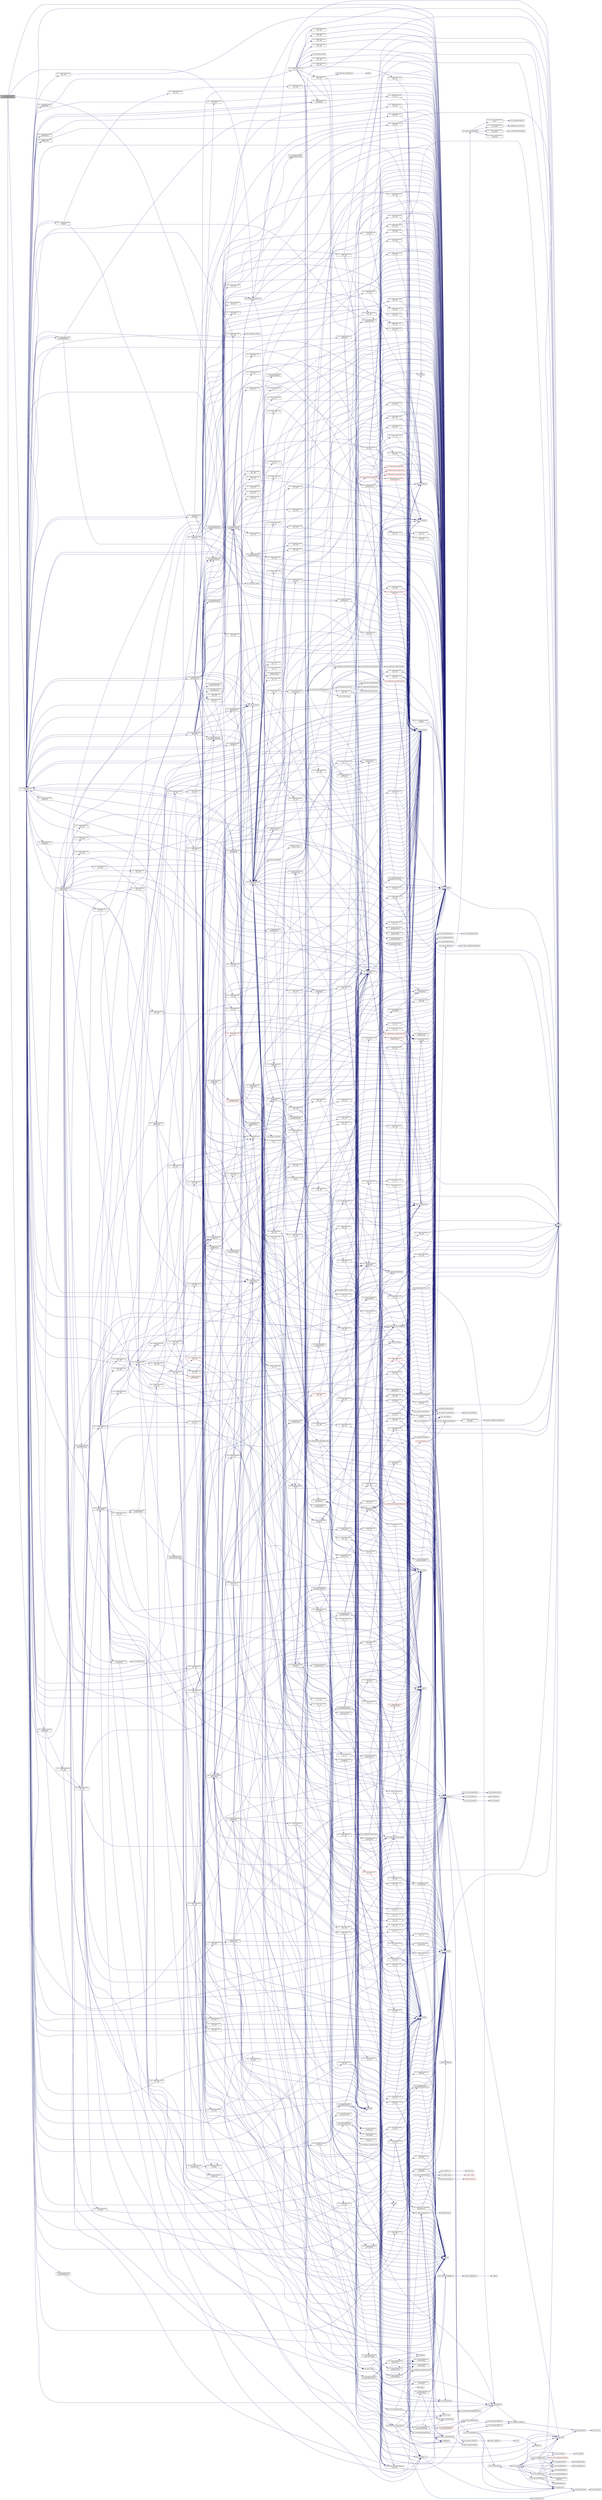 digraph "omc_CodegenSparseFMI_equationSimpleAssign"
{
  edge [fontname="Helvetica",fontsize="10",labelfontname="Helvetica",labelfontsize="10"];
  node [fontname="Helvetica",fontsize="10",shape=record];
  rankdir="LR";
  Node76406 [label="omc_CodegenSparseFMI\l_equationSimpleAssign",height=0.2,width=0.4,color="black", fillcolor="grey75", style="filled", fontcolor="black"];
  Node76406 -> Node76407 [color="midnightblue",fontsize="10",style="solid",fontname="Helvetica"];
  Node76407 [label="omc_CodegenSparseFMI\l_daeExp",height=0.2,width=0.4,color="black", fillcolor="white", style="filled",URL="$d1/d2e/_codegen_sparse_f_m_i_8c.html#ab26972f772620810838d527d8554f2ac"];
  Node76407 -> Node76408 [color="midnightblue",fontsize="10",style="solid",fontname="Helvetica"];
  Node76408 [label="omc_Tpl_writeTok",height=0.2,width=0.4,color="black", fillcolor="white", style="filled",URL="$d7/d52/_tpl_8c.html#a1038a57834f028b49f38adc4d5fcd049"];
  Node76408 -> Node76409 [color="midnightblue",fontsize="10",style="solid",fontname="Helvetica"];
  Node76409 [label="strcmp",height=0.2,width=0.4,color="black", fillcolor="white", style="filled",URL="$db/d13/_c_vode_get_8m.html#ab022bbe018438998408fda94a327a547"];
  Node76407 -> Node76410 [color="midnightblue",fontsize="10",style="solid",fontname="Helvetica"];
  Node76410 [label="omc_Tpl_writeStr",height=0.2,width=0.4,color="black", fillcolor="white", style="filled",URL="$d7/d52/_tpl_8c.html#ada57037d1430be632aea182a946c3245"];
  Node76410 -> Node76409 [color="midnightblue",fontsize="10",style="solid",fontname="Helvetica"];
  Node76410 -> Node76411 [color="midnightblue",fontsize="10",style="solid",fontname="Helvetica"];
  Node76411 [label="omc_System_stringFind",height=0.2,width=0.4,color="black", fillcolor="white", style="filled",URL="$d1/d95/_system_8c.html#aaf91a54874eb5ec9ee51361de070f43f"];
  Node76411 -> Node76412 [color="midnightblue",fontsize="10",style="solid",fontname="Helvetica"];
  Node76412 [label="System_stringFind",height=0.2,width=0.4,color="black", fillcolor="white", style="filled",URL="$d8/d28/_compiler_2boot_2build_2system_8h.html#a616f6ee1c9578bea3ee5ecb840b19682"];
  Node76412 -> Node76413 [color="midnightblue",fontsize="10",style="solid",fontname="Helvetica"];
  Node76413 [label="strstr",height=0.2,width=0.4,color="black", fillcolor="white", style="filled",URL="$df/deb/3rd_party_2regex-0_812_2test_2test_8c.html#a1e5ffad39b65fa937afd3ee288ccf877"];
  Node76407 -> Node76414 [color="midnightblue",fontsize="10",style="solid",fontname="Helvetica"];
  Node76414 [label="intString",height=0.2,width=0.4,color="black", fillcolor="white", style="filled",URL="$d2/d57/build_2include_2omc_2c_2meta_2meta__modelica__builtin_8h.html#a751bf2360cb3df6de97811998890b7ea"];
  Node76407 -> Node76415 [color="midnightblue",fontsize="10",style="solid",fontname="Helvetica"];
  Node76415 [label="realString",height=0.2,width=0.4,color="black", fillcolor="white", style="filled",URL="$d2/d57/build_2include_2omc_2c_2meta_2meta__modelica__builtin_8h.html#a87fa8e77dec9dc00c51dc3bada543d0d"];
  Node76407 -> Node76416 [color="midnightblue",fontsize="10",style="solid",fontname="Helvetica"];
  Node76416 [label="omc_CodegenSparseFMI\l_daeExpSconst",height=0.2,width=0.4,color="black", fillcolor="white", style="filled",URL="$d1/d2e/_codegen_sparse_f_m_i_8c.html#af174c0a3e0a098b60ff2658f1d1d2d80"];
  Node76416 -> Node76408 [color="midnightblue",fontsize="10",style="solid",fontname="Helvetica"];
  Node76416 -> Node76417 [color="midnightblue",fontsize="10",style="solid",fontname="Helvetica"];
  Node76417 [label="omc_Util_escapeModelicaString\lToCString",height=0.2,width=0.4,color="black", fillcolor="white", style="filled",URL="$d9/d7c/_compiler_2boot_2build_2util_8c.html#a0f96a57566dff2c80b35326f8c575873"];
  Node76417 -> Node76418 [color="midnightblue",fontsize="10",style="solid",fontname="Helvetica"];
  Node76418 [label="omc_System_escapedString",height=0.2,width=0.4,color="black", fillcolor="white", style="filled",URL="$d1/d95/_system_8c.html#a170d374b1efa7c49852464d3033532fe"];
  Node76418 -> Node76419 [color="midnightblue",fontsize="10",style="solid",fontname="Helvetica"];
  Node76419 [label="System_escapedString",height=0.2,width=0.4,color="black", fillcolor="white", style="filled",URL="$d8/d28/_compiler_2boot_2build_2system_8h.html#aae4f4ade8d6d1432e5d84736552cb4e6"];
  Node76416 -> Node76410 [color="midnightblue",fontsize="10",style="solid",fontname="Helvetica"];
  Node76407 -> Node76420 [color="midnightblue",fontsize="10",style="solid",fontname="Helvetica"];
  Node76420 [label="omc_CodegenSparseFMI\l_fun__518",height=0.2,width=0.4,color="black", fillcolor="white", style="filled",URL="$d1/d2e/_codegen_sparse_f_m_i_8c.html#a67cef318ec953a01d5cc66a289b9335b"];
  Node76420 -> Node76408 [color="midnightblue",fontsize="10",style="solid",fontname="Helvetica"];
  Node76407 -> Node76421 [color="midnightblue",fontsize="10",style="solid",fontname="Helvetica"];
  Node76421 [label="omc_CodegenSparseFMI\l_daeExpCrefRhs",height=0.2,width=0.4,color="black", fillcolor="white", style="filled",URL="$d1/d2e/_codegen_sparse_f_m_i_8c.html#a1c8b7f7c630c2bb7f0ccdfe262bce698"];
  Node76421 -> Node76422 [color="midnightblue",fontsize="10",style="solid",fontname="Helvetica"];
  Node76422 [label="omc_CodegenSparseFMI\l_fun__523",height=0.2,width=0.4,color="black", fillcolor="white", style="filled",URL="$d1/d2e/_codegen_sparse_f_m_i_8c.html#ac21903386a6c12cb7ddc073d1d74c9a8"];
  Node76422 -> Node76423 [color="midnightblue",fontsize="10",style="solid",fontname="Helvetica"];
  Node76423 [label="omc_CodegenSparseFMI\l_daeExpCrefRhs2",height=0.2,width=0.4,color="black", fillcolor="white", style="filled",URL="$d1/d2e/_codegen_sparse_f_m_i_8c.html#a3fceaffa231b419c45cb8edadd4ba04a"];
  Node76423 -> Node76424 [color="midnightblue",fontsize="10",style="solid",fontname="Helvetica"];
  Node76424 [label="omc_CodegenSparseFMI\l_daeExpCrefRhsArrayBox",height=0.2,width=0.4,color="black", fillcolor="white", style="filled",URL="$d1/d2e/_codegen_sparse_f_m_i_8c.html#ac5ada71119621d15152bb6fa353e7154"];
  Node76424 -> Node76425 [color="midnightblue",fontsize="10",style="solid",fontname="Helvetica"];
  Node76425 [label="omc_CodegenSparseFMI\l_fun__536",height=0.2,width=0.4,color="black", fillcolor="white", style="filled",URL="$d1/d2e/_codegen_sparse_f_m_i_8c.html#a121754d4f9254b91062455b675e89948"];
  Node76425 -> Node76426 [color="midnightblue",fontsize="10",style="solid",fontname="Helvetica"];
  Node76426 [label="omc_CodegenSparseFMI\l_expTypeArray",height=0.2,width=0.4,color="black", fillcolor="white", style="filled",URL="$d1/d2e/_codegen_sparse_f_m_i_8c.html#a64dfaa83232c795757108208e84f0850"];
  Node76426 -> Node76427 [color="midnightblue",fontsize="10",style="solid",fontname="Helvetica"];
  Node76427 [label="omc_CodegenSparseFMI\l_expTypeFlag",height=0.2,width=0.4,color="black", fillcolor="white", style="filled",URL="$d1/d2e/_codegen_sparse_f_m_i_8c.html#a6795f6b6f55ae5a0e5b6c4283d5d4a8e"];
  Node76427 -> Node76428 [color="midnightblue",fontsize="10",style="solid",fontname="Helvetica"];
  Node76428 [label="omc_CodegenSparseFMI\l_fun__706",height=0.2,width=0.4,color="black", fillcolor="white", style="filled",URL="$d1/d2e/_codegen_sparse_f_m_i_8c.html#aa99ff9cf4eaae56f2feaa06c84e7dbba"];
  Node76428 -> Node76429 [color="midnightblue",fontsize="10",style="solid",fontname="Helvetica"];
  Node76429 [label="omc_CodegenSparseFMI\l_expTypeShort",height=0.2,width=0.4,color="black", fillcolor="white", style="filled",URL="$d1/d2e/_codegen_sparse_f_m_i_8c.html#a1c2b815a074641365b8540e30d164b5f"];
  Node76429 -> Node76408 [color="midnightblue",fontsize="10",style="solid",fontname="Helvetica"];
  Node76429 -> Node76430 [color="midnightblue",fontsize="10",style="solid",fontname="Helvetica"];
  Node76430 [label="omc_Config_acceptMetaModelica\lGrammar",height=0.2,width=0.4,color="black", fillcolor="white", style="filled",URL="$d1/d5c/_config_8c.html#abbb1ebde9dd1336640d4feb5ef557d9a"];
  Node76430 -> Node76431 [color="midnightblue",fontsize="10",style="solid",fontname="Helvetica"];
  Node76431 [label="omc_Flags_getConfigEnum",height=0.2,width=0.4,color="black", fillcolor="white", style="filled",URL="$d3/db3/_flags_8c.html#add52ff282ca5df852c1905fabb4571c9"];
  Node76431 -> Node76432 [color="midnightblue",fontsize="10",style="solid",fontname="Helvetica"];
  Node76432 [label="omc_Flags_getConfigValue",height=0.2,width=0.4,color="black", fillcolor="white", style="filled",URL="$d3/db3/_flags_8c.html#a96ba70d54b6662cf90933a207c0c6b8e"];
  Node76432 -> Node76433 [color="midnightblue",fontsize="10",style="solid",fontname="Helvetica"];
  Node76433 [label="omc_Flags_loadFlags",height=0.2,width=0.4,color="black", fillcolor="white", style="filled",URL="$d3/db3/_flags_8c.html#a760d66f53b65ac257876ca0f6308f09f"];
  Node76433 -> Node76434 [color="midnightblue",fontsize="10",style="solid",fontname="Helvetica"];
  Node76434 [label="omc_List_fold",height=0.2,width=0.4,color="black", fillcolor="white", style="filled",URL="$da/d72/_compiler_2boot_2build_2list_8c.html#a3ec1ee3a5ff53be9af368e290be09182"];
  Node76429 -> Node76435 [color="midnightblue",fontsize="10",style="solid",fontname="Helvetica"];
  Node76435 [label="omc_CodegenSparseFMI\l_fun__690",height=0.2,width=0.4,color="black", fillcolor="white", style="filled",URL="$d1/d2e/_codegen_sparse_f_m_i_8c.html#a8c8004126dd517e4a134acab7fcc43a5"];
  Node76435 -> Node76408 [color="midnightblue",fontsize="10",style="solid",fontname="Helvetica"];
  Node76429 -> Node76436 [color="midnightblue",fontsize="10",style="solid",fontname="Helvetica"];
  Node76436 [label="omc_ClassInf_getStateName",height=0.2,width=0.4,color="black", fillcolor="white", style="filled",URL="$d4/d47/_class_inf_8c.html#a13bf30a04c4c83a98a949a2fb106aa2a"];
  Node76429 -> Node76437 [color="midnightblue",fontsize="10",style="solid",fontname="Helvetica"];
  Node76437 [label="omc_CodegenUtil_underscorePath",height=0.2,width=0.4,color="black", fillcolor="white", style="filled",URL="$de/d91/_codegen_util_8c.html#a1f1383df613db73164b297470f762459"];
  Node76437 -> Node76438 [color="midnightblue",fontsize="10",style="solid",fontname="Helvetica"];
  Node76438 [label="omc_CodegenUtil_replaceDot\lAndUnderscore",height=0.2,width=0.4,color="black", fillcolor="white", style="filled",URL="$de/d91/_codegen_util_8c.html#a4a3591cd347973b3220fe437765dab23"];
  Node76438 -> Node76439 [color="midnightblue",fontsize="10",style="solid",fontname="Helvetica"];
  Node76439 [label="omc_System_stringReplace",height=0.2,width=0.4,color="black", fillcolor="white", style="filled",URL="$d1/d95/_system_8c.html#a058b959f3f74b2d76bb6b21a01cdddb1"];
  Node76439 -> Node76440 [color="midnightblue",fontsize="10",style="solid",fontname="Helvetica"];
  Node76440 [label="System_stringReplace",height=0.2,width=0.4,color="black", fillcolor="white", style="filled",URL="$d8/d28/_compiler_2boot_2build_2system_8h.html#abd9e4634afacfdd5c965aee4d8662e35"];
  Node76440 -> Node76441 [color="midnightblue",fontsize="10",style="solid",fontname="Helvetica"];
  Node76441 [label="_replace",height=0.2,width=0.4,color="black", fillcolor="white", style="filled",URL="$d0/dfd/printimpl_8c.html#a0ba59718edccbb5a0e203e2c9600a69c"];
  Node76438 -> Node76410 [color="midnightblue",fontsize="10",style="solid",fontname="Helvetica"];
  Node76438 -> Node76442 [color="midnightblue",fontsize="10",style="solid",fontname="Helvetica"];
  Node76442 [label="omc_Tpl_textString",height=0.2,width=0.4,color="black", fillcolor="white", style="filled",URL="$d7/d52/_tpl_8c.html#a3df7e553e36d815ca12207c1b633f741"];
  Node76442 -> Node76443 [color="midnightblue",fontsize="10",style="solid",fontname="Helvetica"];
  Node76443 [label="omc_Print_saveAndClearBuf",height=0.2,width=0.4,color="black", fillcolor="white", style="filled",URL="$dc/d4a/_print_8c.html#a9be4a7e0fd8ef4d0e9a96b6a7d30129b"];
  Node76443 -> Node76444 [color="midnightblue",fontsize="10",style="solid",fontname="Helvetica"];
  Node76444 [label="Print_saveAndClearBuf",height=0.2,width=0.4,color="black", fillcolor="white", style="filled",URL="$db/def/_print_8h.html#afbd06f69772f11802874118538c5e3cb"];
  Node76442 -> Node76445 [color="midnightblue",fontsize="10",style="solid",fontname="Helvetica"];
  Node76445 [label="omc_Tpl_textStringBuf",height=0.2,width=0.4,color="black", fillcolor="white", style="filled",URL="$d7/d52/_tpl_8c.html#a569b285dc7a7a3d881d4a69ee8857b85"];
  Node76445 -> Node76446 [color="midnightblue",fontsize="10",style="solid",fontname="Helvetica"];
  Node76446 [label="omc_Tpl_tokensString",height=0.2,width=0.4,color="black", fillcolor="white", style="filled",URL="$d7/d52/_tpl_8c.html#a2085a822c35dc488683fbb303c0d6546"];
  Node76446 -> Node76447 [color="midnightblue",fontsize="10",style="solid",fontname="Helvetica"];
  Node76447 [label="omc_Tpl_tokString",height=0.2,width=0.4,color="black", fillcolor="white", style="filled",URL="$d7/d52/_tpl_8c.html#aaad1c380626ef433bd8e0102f48743cf"];
  Node76447 -> Node76448 [color="midnightblue",fontsize="10",style="solid",fontname="Helvetica"];
  Node76448 [label="omc_Print_printBufNewLine",height=0.2,width=0.4,color="black", fillcolor="white", style="filled",URL="$dc/d4a/_print_8c.html#a56936142cb06c2610c5c55a0f0672826"];
  Node76448 -> Node76449 [color="midnightblue",fontsize="10",style="solid",fontname="Helvetica"];
  Node76449 [label="Print_printBufNewLine",height=0.2,width=0.4,color="black", fillcolor="white", style="filled",URL="$db/def/_print_8h.html#a3b18f8c254923287e4e0dc39d5c39a3a"];
  Node76447 -> Node76450 [color="midnightblue",fontsize="10",style="solid",fontname="Helvetica"];
  Node76450 [label="omc_Print_getBufLength",height=0.2,width=0.4,color="black", fillcolor="white", style="filled",URL="$dc/d4a/_print_8c.html#a65cb82b6b1bc6acf3a656ef9978109b2"];
  Node76450 -> Node76451 [color="midnightblue",fontsize="10",style="solid",fontname="Helvetica"];
  Node76451 [label="Print_getBufLength",height=0.2,width=0.4,color="black", fillcolor="white", style="filled",URL="$db/def/_print_8h.html#a512282b99288e8ec6b431e7dee78c76f"];
  Node76447 -> Node76452 [color="midnightblue",fontsize="10",style="solid",fontname="Helvetica"];
  Node76452 [label="omc_Print_printBufSpace",height=0.2,width=0.4,color="black", fillcolor="white", style="filled",URL="$dc/d4a/_print_8c.html#a02aa663c225bece7c208406683415d6f"];
  Node76452 -> Node76453 [color="midnightblue",fontsize="10",style="solid",fontname="Helvetica"];
  Node76453 [label="Print_printBufSpace",height=0.2,width=0.4,color="black", fillcolor="white", style="filled",URL="$db/def/_print_8h.html#a494a05754b95d4ded8cf421fe8799495"];
  Node76447 -> Node76454 [color="midnightblue",fontsize="10",style="solid",fontname="Helvetica"];
  Node76454 [label="omc_Print_printBuf",height=0.2,width=0.4,color="black", fillcolor="white", style="filled",URL="$dc/d4a/_print_8c.html#a0814578dcc1618c6b57729067765170b"];
  Node76454 -> Node76455 [color="midnightblue",fontsize="10",style="solid",fontname="Helvetica"];
  Node76455 [label="Print_printBuf",height=0.2,width=0.4,color="black", fillcolor="white", style="filled",URL="$db/def/_print_8h.html#a4e09b57c2e6549226f6669ca20a3cf07"];
  Node76447 -> Node76456 [color="midnightblue",fontsize="10",style="solid",fontname="Helvetica"];
  Node76456 [label="omc_Tpl_stringListString",height=0.2,width=0.4,color="black", fillcolor="white", style="filled",URL="$d7/d52/_tpl_8c.html#aee284774d669dd515363b1fac8b7086c"];
  Node76456 -> Node76409 [color="midnightblue",fontsize="10",style="solid",fontname="Helvetica"];
  Node76456 -> Node76450 [color="midnightblue",fontsize="10",style="solid",fontname="Helvetica"];
  Node76456 -> Node76452 [color="midnightblue",fontsize="10",style="solid",fontname="Helvetica"];
  Node76456 -> Node76454 [color="midnightblue",fontsize="10",style="solid",fontname="Helvetica"];
  Node76456 -> Node76457 [color="midnightblue",fontsize="10",style="solid",fontname="Helvetica"];
  Node76457 [label="omc_Print_hasBufNewLineAtEnd",height=0.2,width=0.4,color="red", fillcolor="white", style="filled",URL="$dc/d4a/_print_8c.html#a688e4a253785b1cd5b77e1a52c1a6dca"];
  Node76456 -> Node76459 [color="midnightblue",fontsize="10",style="solid",fontname="Helvetica"];
  Node76459 [label="omc_Flags_isSet",height=0.2,width=0.4,color="black", fillcolor="white", style="filled",URL="$d3/db3/_flags_8c.html#a34e6591659b1578969141a635ff24042"];
  Node76459 -> Node76433 [color="midnightblue",fontsize="10",style="solid",fontname="Helvetica"];
  Node76456 -> Node76460 [color="midnightblue",fontsize="10",style="solid",fontname="Helvetica"];
  Node76460 [label="omc_Debug_trace",height=0.2,width=0.4,color="black", fillcolor="white", style="filled",URL="$d6/d1d/_compiler_2boot_2build_2debug_8c.html#a465f6e24432a8b1db4c7576ea09e7259"];
  Node76460 -> Node76461 [color="midnightblue",fontsize="10",style="solid",fontname="Helvetica"];
  Node76461 [label="omc_Print_printErrorBuf",height=0.2,width=0.4,color="black", fillcolor="white", style="filled",URL="$dc/d4a/_print_8c.html#a136f27763cbad8fdab9e975d877aff4b"];
  Node76461 -> Node76462 [color="midnightblue",fontsize="10",style="solid",fontname="Helvetica"];
  Node76462 [label="Print_printErrorBuf",height=0.2,width=0.4,color="black", fillcolor="white", style="filled",URL="$db/def/_print_8h.html#ac4ef051f731ad4fd851c45be8d215b4c"];
  Node76447 -> Node76463 [color="midnightblue",fontsize="10",style="solid",fontname="Helvetica"];
  Node76463 [label="omc_Tpl_blockString",height=0.2,width=0.4,color="black", fillcolor="white", style="filled",URL="$d7/d52/_tpl_8c.html#a5439b4832f78013add9b4aa8389f2bdc"];
  Node76463 -> Node76446 [color="midnightblue",fontsize="10",style="solid",fontname="Helvetica"];
  Node76463 -> Node76452 [color="midnightblue",fontsize="10",style="solid",fontname="Helvetica"];
  Node76463 -> Node76450 [color="midnightblue",fontsize="10",style="solid",fontname="Helvetica"];
  Node76463 -> Node76447 [color="midnightblue",fontsize="10",style="solid",fontname="Helvetica"];
  Node76463 -> Node76464 [color="midnightblue",fontsize="10",style="solid",fontname="Helvetica"];
  Node76464 [label="omc_Tpl_iterSeparatorString",height=0.2,width=0.4,color="black", fillcolor="white", style="filled",URL="$d7/d52/_tpl_8c.html#aac82332fb79d7c0b20e59be6a4161452"];
  Node76464 -> Node76447 [color="midnightblue",fontsize="10",style="solid",fontname="Helvetica"];
  Node76463 -> Node76465 [color="midnightblue",fontsize="10",style="solid",fontname="Helvetica"];
  Node76465 [label="omc_Tpl_iterSeparatorAlign\lWrapString",height=0.2,width=0.4,color="black", fillcolor="white", style="filled",URL="$d7/d52/_tpl_8c.html#abf190d9e11ccd80e0749d132287e5052"];
  Node76463 -> Node76466 [color="midnightblue",fontsize="10",style="solid",fontname="Helvetica"];
  Node76466 [label="omc_Tpl_iterAlignWrapString",height=0.2,width=0.4,color="black", fillcolor="white", style="filled",URL="$d7/d52/_tpl_8c.html#a6b1e4c1278b1da42e896a4ea81cc6fd3"];
  Node76463 -> Node76459 [color="midnightblue",fontsize="10",style="solid",fontname="Helvetica"];
  Node76463 -> Node76460 [color="midnightblue",fontsize="10",style="solid",fontname="Helvetica"];
  Node76447 -> Node76467 [color="midnightblue",fontsize="10",style="solid",fontname="Helvetica"];
  Node76467 [label="listReverse",height=0.2,width=0.4,color="black", fillcolor="white", style="filled",URL="$d2/d57/build_2include_2omc_2c_2meta_2meta__modelica__builtin_8h.html#a81001ba45c298ade27540edd2589777c"];
  Node76447 -> Node76459 [color="midnightblue",fontsize="10",style="solid",fontname="Helvetica"];
  Node76447 -> Node76460 [color="midnightblue",fontsize="10",style="solid",fontname="Helvetica"];
  Node76445 -> Node76467 [color="midnightblue",fontsize="10",style="solid",fontname="Helvetica"];
  Node76445 -> Node76459 [color="midnightblue",fontsize="10",style="solid",fontname="Helvetica"];
  Node76445 -> Node76460 [color="midnightblue",fontsize="10",style="solid",fontname="Helvetica"];
  Node76442 -> Node76468 [color="midnightblue",fontsize="10",style="solid",fontname="Helvetica"];
  Node76468 [label="omc_Print_getString",height=0.2,width=0.4,color="black", fillcolor="white", style="filled",URL="$dc/d4a/_print_8c.html#a24f4e5ba012abc81ac68e0c3bfb3dfcb"];
  Node76468 -> Node76469 [color="midnightblue",fontsize="10",style="solid",fontname="Helvetica"];
  Node76469 [label="Print_getString",height=0.2,width=0.4,color="black", fillcolor="white", style="filled",URL="$db/def/_print_8h.html#adc535a7680da761472c50a3613eba8d7"];
  Node76442 -> Node76470 [color="midnightblue",fontsize="10",style="solid",fontname="Helvetica"];
  Node76470 [label="omc_Print_restoreBuf",height=0.2,width=0.4,color="black", fillcolor="white", style="filled",URL="$dc/d4a/_print_8c.html#ab5cdbbbaeeac69f9d76f10b1354c7ba2"];
  Node76470 -> Node76471 [color="midnightblue",fontsize="10",style="solid",fontname="Helvetica"];
  Node76471 [label="Print_restoreBuf",height=0.2,width=0.4,color="black", fillcolor="white", style="filled",URL="$db/def/_print_8h.html#a30efd8fc4a8cb13b594cb63bcac9407c"];
  Node76442 -> Node76459 [color="midnightblue",fontsize="10",style="solid",fontname="Helvetica"];
  Node76442 -> Node76460 [color="midnightblue",fontsize="10",style="solid",fontname="Helvetica"];
  Node76438 -> Node76472 [color="midnightblue",fontsize="10",style="solid",fontname="Helvetica"];
  Node76472 [label="omc_System_unquoteIdentifier",height=0.2,width=0.4,color="black", fillcolor="white", style="filled",URL="$d1/d95/_system_8c.html#ac678e26dc7e5e44c5a62fa720045ba0b"];
  Node76472 -> Node76473 [color="midnightblue",fontsize="10",style="solid",fontname="Helvetica"];
  Node76473 [label="System_unquoteIdentifier",height=0.2,width=0.4,color="black", fillcolor="white", style="filled",URL="$d8/d28/_compiler_2boot_2build_2system_8h.html#a2a6d691709998419f6ae991b9e754117"];
  Node76437 -> Node76408 [color="midnightblue",fontsize="10",style="solid",fontname="Helvetica"];
  Node76428 -> Node76474 [color="midnightblue",fontsize="10",style="solid",fontname="Helvetica"];
  Node76474 [label="omc_CodegenSparseFMI\l_fun__704",height=0.2,width=0.4,color="black", fillcolor="white", style="filled",URL="$d1/d2e/_codegen_sparse_f_m_i_8c.html#a819b0e086f2b4da0737832abca63ffed"];
  Node76474 -> Node76408 [color="midnightblue",fontsize="10",style="solid",fontname="Helvetica"];
  Node76474 -> Node76429 [color="midnightblue",fontsize="10",style="solid",fontname="Helvetica"];
  Node76474 -> Node76475 [color="midnightblue",fontsize="10",style="solid",fontname="Helvetica"];
  Node76475 [label="omc_CodegenSparseFMI\l_fun__703",height=0.2,width=0.4,color="black", fillcolor="white", style="filled",URL="$d1/d2e/_codegen_sparse_f_m_i_8c.html#aac64164dc707a7060695b16289c95363"];
  Node76475 -> Node76408 [color="midnightblue",fontsize="10",style="solid",fontname="Helvetica"];
  Node76475 -> Node76436 [color="midnightblue",fontsize="10",style="solid",fontname="Helvetica"];
  Node76475 -> Node76437 [color="midnightblue",fontsize="10",style="solid",fontname="Helvetica"];
  Node76475 -> Node76429 [color="midnightblue",fontsize="10",style="solid",fontname="Helvetica"];
  Node76428 -> Node76408 [color="midnightblue",fontsize="10",style="solid",fontname="Helvetica"];
  Node76428 -> Node76476 [color="midnightblue",fontsize="10",style="solid",fontname="Helvetica"];
  Node76476 [label="omc_CodegenSparseFMI\l_fun__705",height=0.2,width=0.4,color="black", fillcolor="white", style="filled",URL="$d1/d2e/_codegen_sparse_f_m_i_8c.html#a92271e2ad4042c0e75f2a0f81f09aed9"];
  Node76476 -> Node76429 [color="midnightblue",fontsize="10",style="solid",fontname="Helvetica"];
  Node76476 -> Node76408 [color="midnightblue",fontsize="10",style="solid",fontname="Helvetica"];
  Node76476 -> Node76427 [color="midnightblue",fontsize="10",style="solid",fontname="Helvetica"];
  Node76425 -> Node76477 [color="midnightblue",fontsize="10",style="solid",fontname="Helvetica"];
  Node76477 [label="omc_CodegenSparseFMI\l_tempDecl",height=0.2,width=0.4,color="black", fillcolor="white", style="filled",URL="$d1/d2e/_codegen_sparse_f_m_i_8c.html#a41b68e3e9765b2d8afc8ce6102197450"];
  Node76477 -> Node76408 [color="midnightblue",fontsize="10",style="solid",fontname="Helvetica"];
  Node76477 -> Node76478 [color="midnightblue",fontsize="10",style="solid",fontname="Helvetica"];
  Node76478 [label="omc_System_tmpTick",height=0.2,width=0.4,color="black", fillcolor="white", style="filled",URL="$d1/d95/_system_8c.html#abfcc4960d3ab4c6a88ea3a5d34d8ffe8"];
  Node76478 -> Node76479 [color="midnightblue",fontsize="10",style="solid",fontname="Helvetica"];
  Node76479 [label="omc_System_tmpTickIndex",height=0.2,width=0.4,color="black", fillcolor="white", style="filled",URL="$d1/d95/_system_8c.html#a20b3030a9ff040efb53eeaa6f1f0eb5e"];
  Node76479 -> Node76480 [color="midnightblue",fontsize="10",style="solid",fontname="Helvetica"];
  Node76480 [label="SystemImpl_tmpTickIndex",height=0.2,width=0.4,color="black", fillcolor="white", style="filled",URL="$d8/d28/_compiler_2boot_2build_2system_8h.html#a90c145e300ea9097787a310b2ba0deda"];
  Node76477 -> Node76410 [color="midnightblue",fontsize="10",style="solid",fontname="Helvetica"];
  Node76477 -> Node76414 [color="midnightblue",fontsize="10",style="solid",fontname="Helvetica"];
  Node76477 -> Node76481 [color="midnightblue",fontsize="10",style="solid",fontname="Helvetica"];
  Node76481 [label="omc_CodegenSparseFMI\l_fun__683",height=0.2,width=0.4,color="black", fillcolor="white", style="filled",URL="$d1/d2e/_codegen_sparse_f_m_i_8c.html#adb1f709f6ee5a3c64e0cb81045966ea2"];
  Node76481 -> Node76482 [color="midnightblue",fontsize="10",style="solid",fontname="Helvetica"];
  Node76482 [label="stringHashDjb2Mod",height=0.2,width=0.4,color="black", fillcolor="white", style="filled",URL="$d2/d57/build_2include_2omc_2c_2meta_2meta__modelica__builtin_8h.html#a71a925de64a6f26ca5ef2903b616e73d"];
  Node76481 -> Node76409 [color="midnightblue",fontsize="10",style="solid",fontname="Helvetica"];
  Node76481 -> Node76483 [color="midnightblue",fontsize="10",style="solid",fontname="Helvetica"];
  Node76483 [label="omc_Tpl_pushBlock",height=0.2,width=0.4,color="black", fillcolor="white", style="filled",URL="$d7/d52/_tpl_8c.html#a99d6bda0846441f21c5081261888085a"];
  Node76481 -> Node76408 [color="midnightblue",fontsize="10",style="solid",fontname="Helvetica"];
  Node76481 -> Node76484 [color="midnightblue",fontsize="10",style="solid",fontname="Helvetica"];
  Node76484 [label="omc_Tpl_writeText",height=0.2,width=0.4,color="black", fillcolor="white", style="filled",URL="$d7/d52/_tpl_8c.html#a7e5a397e973cf3de37af50d58cbb789f"];
  Node76481 -> Node76485 [color="midnightblue",fontsize="10",style="solid",fontname="Helvetica"];
  Node76485 [label="omc_Tpl_popBlock",height=0.2,width=0.4,color="black", fillcolor="white", style="filled",URL="$d7/d52/_tpl_8c.html#a6cf6c8514535aa47abb9ff6badd4f6a5"];
  Node76477 -> Node76484 [color="midnightblue",fontsize="10",style="solid",fontname="Helvetica"];
  Node76425 -> Node76442 [color="midnightblue",fontsize="10",style="solid",fontname="Helvetica"];
  Node76425 -> Node76486 [color="midnightblue",fontsize="10",style="solid",fontname="Helvetica"];
  Node76486 [label="listLength",height=0.2,width=0.4,color="black", fillcolor="white", style="filled",URL="$d2/d57/build_2include_2omc_2c_2meta_2meta__modelica__builtin_8h.html#a6983369f3c3e3e8cc41ac483c9a9baf1"];
  Node76425 -> Node76410 [color="midnightblue",fontsize="10",style="solid",fontname="Helvetica"];
  Node76425 -> Node76414 [color="midnightblue",fontsize="10",style="solid",fontname="Helvetica"];
  Node76425 -> Node76487 [color="midnightblue",fontsize="10",style="solid",fontname="Helvetica"];
  Node76487 [label="omc_Tpl_pushIter",height=0.2,width=0.4,color="black", fillcolor="white", style="filled",URL="$d7/d52/_tpl_8c.html#a79ae8e0232bfdb080d90e9f7890dc199"];
  Node76425 -> Node76488 [color="midnightblue",fontsize="10",style="solid",fontname="Helvetica"];
  Node76488 [label="omc_CodegenSparseFMI\l_lm__535",height=0.2,width=0.4,color="black", fillcolor="white", style="filled",URL="$d1/d2e/_codegen_sparse_f_m_i_8c.html#a0cc17a02391ca8d1c517dbb95fd9ffd6"];
  Node76488 -> Node76489 [color="midnightblue",fontsize="10",style="solid",fontname="Helvetica"];
  Node76489 [label="omc_CodegenSparseFMI\l_dimension",height=0.2,width=0.4,color="black", fillcolor="white", style="filled",URL="$d1/d2e/_codegen_sparse_f_m_i_8c.html#ae8cd650b009691f6530a5710a8c7226a"];
  Node76489 -> Node76410 [color="midnightblue",fontsize="10",style="solid",fontname="Helvetica"];
  Node76489 -> Node76414 [color="midnightblue",fontsize="10",style="solid",fontname="Helvetica"];
  Node76489 -> Node76408 [color="midnightblue",fontsize="10",style="solid",fontname="Helvetica"];
  Node76488 -> Node76490 [color="midnightblue",fontsize="10",style="solid",fontname="Helvetica"];
  Node76490 [label="omc_Tpl_nextIter",height=0.2,width=0.4,color="black", fillcolor="white", style="filled",URL="$d7/d52/_tpl_8c.html#ae3c38d796bafc525ba51ed985d39c720"];
  Node76425 -> Node76491 [color="midnightblue",fontsize="10",style="solid",fontname="Helvetica"];
  Node76491 [label="omc_Tpl_popIter",height=0.2,width=0.4,color="black", fillcolor="white", style="filled",URL="$d7/d52/_tpl_8c.html#abda700a6d3553ffecd4d194dea81a179"];
  Node76425 -> Node76429 [color="midnightblue",fontsize="10",style="solid",fontname="Helvetica"];
  Node76425 -> Node76484 [color="midnightblue",fontsize="10",style="solid",fontname="Helvetica"];
  Node76425 -> Node76408 [color="midnightblue",fontsize="10",style="solid",fontname="Helvetica"];
  Node76425 -> Node76492 [color="midnightblue",fontsize="10",style="solid",fontname="Helvetica"];
  Node76492 [label="omc_CodegenSparseFMI\l_arrayCrefCStr",height=0.2,width=0.4,color="black", fillcolor="white", style="filled",URL="$d1/d2e/_codegen_sparse_f_m_i_8c.html#ac511a5eb194ff694eb0a1d79e1a6c1a0"];
  Node76492 -> Node76408 [color="midnightblue",fontsize="10",style="solid",fontname="Helvetica"];
  Node76492 -> Node76493 [color="midnightblue",fontsize="10",style="solid",fontname="Helvetica"];
  Node76493 [label="omc_CodegenSparseFMI\l_arrayCrefCStr2",height=0.2,width=0.4,color="black", fillcolor="white", style="filled",URL="$d1/d2e/_codegen_sparse_f_m_i_8c.html#a2eae96c271500f6a4b91732dd4d2b9ae"];
  Node76493 -> Node76472 [color="midnightblue",fontsize="10",style="solid",fontname="Helvetica"];
  Node76493 -> Node76410 [color="midnightblue",fontsize="10",style="solid",fontname="Helvetica"];
  Node76493 -> Node76494 [color="midnightblue",fontsize="10",style="solid",fontname="Helvetica"];
  Node76494 [label="omc_CodegenSparseFMI\l_subscriptsToCStr2",height=0.2,width=0.4,color="red", fillcolor="white", style="filled",URL="$d1/d2e/_codegen_sparse_f_m_i_8c.html#afbab74c2b626dba7319b3777c0085661"];
  Node76494 -> Node76487 [color="midnightblue",fontsize="10",style="solid",fontname="Helvetica"];
  Node76494 -> Node76491 [color="midnightblue",fontsize="10",style="solid",fontname="Helvetica"];
  Node76493 -> Node76408 [color="midnightblue",fontsize="10",style="solid",fontname="Helvetica"];
  Node76423 -> Node76497 [color="midnightblue",fontsize="10",style="solid",fontname="Helvetica"];
  Node76497 [label="omc_CodegenSparseFMI\l_fun__530",height=0.2,width=0.4,color="black", fillcolor="white", style="filled",URL="$d1/d2e/_codegen_sparse_f_m_i_8c.html#adafc20d2b20410209532669c9b45ae16"];
  Node76497 -> Node76498 [color="midnightblue",fontsize="10",style="solid",fontname="Helvetica"];
  Node76498 [label="omc_SimCodeFunctionUtil\l_crefIsScalar",height=0.2,width=0.4,color="black", fillcolor="white", style="filled",URL="$d4/d6b/_sim_code_function_util_8c.html#a55a3b6e0d9d28b3f09202429b8cdd5e2"];
  Node76498 -> Node76499 [color="midnightblue",fontsize="10",style="solid",fontname="Helvetica"];
  Node76499 [label="omc_SimCodeFunctionUtil\l_inFunctionContext",height=0.2,width=0.4,color="black", fillcolor="white", style="filled",URL="$d4/d6b/_sim_code_function_util_8c.html#a5dbdff2bcab94c16861a459388614408"];
  Node76498 -> Node76500 [color="midnightblue",fontsize="10",style="solid",fontname="Helvetica"];
  Node76500 [label="omc_ComponentReference\l_crefLastSubs",height=0.2,width=0.4,color="black", fillcolor="white", style="filled",URL="$d9/d14/_component_reference_8c.html#a3f6103afac7dca99c57aa2db9673bd27"];
  Node76498 -> Node76459 [color="midnightblue",fontsize="10",style="solid",fontname="Helvetica"];
  Node76498 -> Node76501 [color="midnightblue",fontsize="10",style="solid",fontname="Helvetica"];
  Node76501 [label="omc_ComponentReference\l_crefHasScalarSubscripts",height=0.2,width=0.4,color="black", fillcolor="white", style="filled",URL="$d9/d14/_component_reference_8c.html#a6b0e1fecfd57ba5e9ad1b64d47caf553"];
  Node76501 -> Node76500 [color="midnightblue",fontsize="10",style="solid",fontname="Helvetica"];
  Node76501 -> Node76502 [color="midnightblue",fontsize="10",style="solid",fontname="Helvetica"];
  Node76502 [label="omc_Expression_subscript\lConstants",height=0.2,width=0.4,color="black", fillcolor="white", style="filled",URL="$d1/d08/_expression_8c.html#a5ff6627ae2c8b6d4dd46cf1ff5cf2873"];
  Node76501 -> Node76503 [color="midnightblue",fontsize="10",style="solid",fontname="Helvetica"];
  Node76503 [label="omc_ComponentReference\l_crefLastType",height=0.2,width=0.4,color="black", fillcolor="white", style="filled",URL="$d9/d14/_component_reference_8c.html#a4cbfe93b088d5e37d7d9bbd8c886f54d"];
  Node76501 -> Node76504 [color="midnightblue",fontsize="10",style="solid",fontname="Helvetica"];
  Node76504 [label="omc_Expression_arrayDimension",height=0.2,width=0.4,color="black", fillcolor="white", style="filled",URL="$d1/d08/_expression_8c.html#a2a1eb1eb06654bbf7faa4000e0c7cbf3"];
  Node76501 -> Node76486 [color="midnightblue",fontsize="10",style="solid",fontname="Helvetica"];
  Node76501 -> Node76505 [color="midnightblue",fontsize="10",style="solid",fontname="Helvetica"];
  Node76505 [label="void",height=0.2,width=0.4,color="black", fillcolor="white", style="filled",URL="$d1/dd1/3rd_party_2gc_2include_2gc_8h.html#acacfa47efcc44a29f7bb7d98f2a000f8"];
  Node76498 -> Node76506 [color="midnightblue",fontsize="10",style="solid",fontname="Helvetica"];
  Node76506 [label="omc_ComponentReference\l_crefHaveSubs",height=0.2,width=0.4,color="black", fillcolor="white", style="filled",URL="$d9/d14/_component_reference_8c.html#ab27cd80203a3eb7aed5caf370074271b"];
  Node76506 -> Node76411 [color="midnightblue",fontsize="10",style="solid",fontname="Helvetica"];
  Node76506 -> Node76506 [color="midnightblue",fontsize="10",style="solid",fontname="Helvetica"];
  Node76506 -> Node76505 [color="midnightblue",fontsize="10",style="solid",fontname="Helvetica"];
  Node76497 -> Node76507 [color="midnightblue",fontsize="10",style="solid",fontname="Helvetica"];
  Node76507 [label="omc_CodegenSparseFMI\l_fun__529",height=0.2,width=0.4,color="black", fillcolor="white", style="filled",URL="$d1/d2e/_codegen_sparse_f_m_i_8c.html#ada6544d8afd6465616d7ca1d6cf35919"];
  Node76507 -> Node76508 [color="midnightblue",fontsize="10",style="solid",fontname="Helvetica"];
  Node76508 [label="omc_SimCodeFunctionUtil\l_crefSubIsScalar",height=0.2,width=0.4,color="black", fillcolor="white", style="filled",URL="$d4/d6b/_sim_code_function_util_8c.html#a3fe97e4dda7791b1b4a85ef37c08432d"];
  Node76508 -> Node76509 [color="midnightblue",fontsize="10",style="solid",fontname="Helvetica"];
  Node76509 [label="omc_ComponentReference\l_crefSubs",height=0.2,width=0.4,color="black", fillcolor="white", style="filled",URL="$d9/d14/_component_reference_8c.html#a61a4b427dc6a1a1498d05f7d0afa3a72"];
  Node76509 -> Node76509 [color="midnightblue",fontsize="10",style="solid",fontname="Helvetica"];
  Node76509 -> Node76510 [color="midnightblue",fontsize="10",style="solid",fontname="Helvetica"];
  Node76510 [label="listAppend",height=0.2,width=0.4,color="black", fillcolor="white", style="filled",URL="$d2/d57/build_2include_2omc_2c_2meta_2meta__modelica__builtin_8h.html#a56b7e8a835b2d388f5984ca7378bc1ec"];
  Node76508 -> Node76511 [color="midnightblue",fontsize="10",style="solid",fontname="Helvetica"];
  Node76511 [label="omc_SimCodeFunctionUtil\l_subsToScalar",height=0.2,width=0.4,color="black", fillcolor="white", style="filled",URL="$d4/d6b/_sim_code_function_util_8c.html#ab8acad4c1fcad4770eb513f79038154e"];
  Node76507 -> Node76512 [color="midnightblue",fontsize="10",style="solid",fontname="Helvetica"];
  Node76512 [label="omc_CodegenSparseFMI\l_fun__527",height=0.2,width=0.4,color="black", fillcolor="white", style="filled",URL="$d1/d2e/_codegen_sparse_f_m_i_8c.html#a062276f7c90fb95feb046a083d2af7d3"];
  Node76512 -> Node76513 [color="midnightblue",fontsize="10",style="solid",fontname="Helvetica"];
  Node76513 [label="omc_CodegenSparseFMI\l_contextArrayCref",height=0.2,width=0.4,color="black", fillcolor="white", style="filled",URL="$d1/d2e/_codegen_sparse_f_m_i_8c.html#ad34ca042a7daae06a40d75815b95d2ce"];
  Node76513 -> Node76514 [color="midnightblue",fontsize="10",style="solid",fontname="Helvetica"];
  Node76514 [label="omc_CodegenSparseFMI\l_fun__203",height=0.2,width=0.4,color="red", fillcolor="white", style="filled",URL="$d1/d2e/_codegen_sparse_f_m_i_8c.html#a72e44c4b0be7fd2b8711758814a519e9"];
  Node76514 -> Node76408 [color="midnightblue",fontsize="10",style="solid",fontname="Helvetica"];
  Node76514 -> Node76492 [color="midnightblue",fontsize="10",style="solid",fontname="Helvetica"];
  Node76512 -> Node76426 [color="midnightblue",fontsize="10",style="solid",fontname="Helvetica"];
  Node76512 -> Node76477 [color="midnightblue",fontsize="10",style="solid",fontname="Helvetica"];
  Node76512 -> Node76442 [color="midnightblue",fontsize="10",style="solid",fontname="Helvetica"];
  Node76512 -> Node76509 [color="midnightblue",fontsize="10",style="solid",fontname="Helvetica"];
  Node76512 -> Node76516 [color="midnightblue",fontsize="10",style="solid",fontname="Helvetica"];
  Node76516 [label="omc_CodegenSparseFMI\l_daeExpCrefRhsIndexSpec",height=0.2,width=0.4,color="black", fillcolor="white", style="filled",URL="$d1/d2e/_codegen_sparse_f_m_i_8c.html#a59bd853630272057ead85a3b58914019"];
  Node76516 -> Node76486 [color="midnightblue",fontsize="10",style="solid",fontname="Helvetica"];
  Node76516 -> Node76410 [color="midnightblue",fontsize="10",style="solid",fontname="Helvetica"];
  Node76516 -> Node76414 [color="midnightblue",fontsize="10",style="solid",fontname="Helvetica"];
  Node76516 -> Node76487 [color="midnightblue",fontsize="10",style="solid",fontname="Helvetica"];
  Node76516 -> Node76517 [color="midnightblue",fontsize="10",style="solid",fontname="Helvetica"];
  Node76517 [label="omc_CodegenSparseFMI\l_lm__533",height=0.2,width=0.4,color="red", fillcolor="white", style="filled",URL="$d1/d2e/_codegen_sparse_f_m_i_8c.html#a75ebc61d138bcbb2b1fc08805df10b40"];
  Node76517 -> Node76490 [color="midnightblue",fontsize="10",style="solid",fontname="Helvetica"];
  Node76516 -> Node76491 [color="midnightblue",fontsize="10",style="solid",fontname="Helvetica"];
  Node76516 -> Node76477 [color="midnightblue",fontsize="10",style="solid",fontname="Helvetica"];
  Node76516 -> Node76408 [color="midnightblue",fontsize="10",style="solid",fontname="Helvetica"];
  Node76516 -> Node76484 [color="midnightblue",fontsize="10",style="solid",fontname="Helvetica"];
  Node76512 -> Node76408 [color="midnightblue",fontsize="10",style="solid",fontname="Helvetica"];
  Node76512 -> Node76484 [color="midnightblue",fontsize="10",style="solid",fontname="Helvetica"];
  Node76512 -> Node76519 [color="midnightblue",fontsize="10",style="solid",fontname="Helvetica"];
  Node76519 [label="omc_ComponentReference\l_crefStripLastSubs",height=0.2,width=0.4,color="black", fillcolor="white", style="filled",URL="$d9/d14/_component_reference_8c.html#a98a8360029d5518fb72089f8e09a1053"];
  Node76519 -> Node76520 [color="midnightblue",fontsize="10",style="solid",fontname="Helvetica"];
  Node76520 [label="omc_ComponentReference\l_makeCrefIdent",height=0.2,width=0.4,color="black", fillcolor="white", style="filled",URL="$d9/d14/_component_reference_8c.html#a99f05249d0101f2fc925a24367484623"];
  Node76519 -> Node76519 [color="midnightblue",fontsize="10",style="solid",fontname="Helvetica"];
  Node76519 -> Node76521 [color="midnightblue",fontsize="10",style="solid",fontname="Helvetica"];
  Node76521 [label="omc_ComponentReference\l_makeCrefQual",height=0.2,width=0.4,color="black", fillcolor="white", style="filled",URL="$d9/d14/_component_reference_8c.html#a7432b89e50552d0f7590711f64ca96e8"];
  Node76512 -> Node76522 [color="midnightblue",fontsize="10",style="solid",fontname="Helvetica"];
  Node76522 [label="omc_CodegenSparseFMI\l_contextCref",height=0.2,width=0.4,color="black", fillcolor="white", style="filled",URL="$d1/d2e/_codegen_sparse_f_m_i_8c.html#ab493323c2f5e160c78a45d11d7805406"];
  Node76522 -> Node76523 [color="midnightblue",fontsize="10",style="solid",fontname="Helvetica"];
  Node76523 [label="omc_CodegenSparseFMI\l_fun__179",height=0.2,width=0.4,color="black", fillcolor="white", style="filled",URL="$d1/d2e/_codegen_sparse_f_m_i_8c.html#aeaf3383f717379accd0391a45f02b780"];
  Node76523 -> Node76408 [color="midnightblue",fontsize="10",style="solid",fontname="Helvetica"];
  Node76523 -> Node76524 [color="midnightblue",fontsize="10",style="solid",fontname="Helvetica"];
  Node76524 [label="omc_CodegenSparseFMI\l_crefStr",height=0.2,width=0.4,color="black", fillcolor="white", style="filled",URL="$d1/d2e/_codegen_sparse_f_m_i_8c.html#aee65f4ea4fecf662864ce59800cb8248"];
  Node76524 -> Node76410 [color="midnightblue",fontsize="10",style="solid",fontname="Helvetica"];
  Node76524 -> Node76525 [color="midnightblue",fontsize="10",style="solid",fontname="Helvetica"];
  Node76525 [label="omc_CodegenSparseFMI\l_subscriptsStr",height=0.2,width=0.4,color="black", fillcolor="white", style="filled",URL="$d1/d2e/_codegen_sparse_f_m_i_8c.html#a4c5c0a822d0d62ad19094ea732c51403"];
  Node76525 -> Node76408 [color="midnightblue",fontsize="10",style="solid",fontname="Helvetica"];
  Node76525 -> Node76487 [color="midnightblue",fontsize="10",style="solid",fontname="Helvetica"];
  Node76525 -> Node76526 [color="midnightblue",fontsize="10",style="solid",fontname="Helvetica"];
  Node76526 [label="omc_CodegenSparseFMI\l_lm__200",height=0.2,width=0.4,color="black", fillcolor="white", style="filled",URL="$d1/d2e/_codegen_sparse_f_m_i_8c.html#ac9638d7a3c508a618a37ef4d721f78b4"];
  Node76526 -> Node76527 [color="midnightblue",fontsize="10",style="solid",fontname="Helvetica"];
  Node76527 [label="omc_CodegenUtil_subscriptStr",height=0.2,width=0.4,color="black", fillcolor="white", style="filled",URL="$de/d91/_codegen_util_8c.html#aa3323711c0ac6308b5b82ee9c611d4b1"];
  Node76527 -> Node76410 [color="midnightblue",fontsize="10",style="solid",fontname="Helvetica"];
  Node76527 -> Node76414 [color="midnightblue",fontsize="10",style="solid",fontname="Helvetica"];
  Node76527 -> Node76528 [color="midnightblue",fontsize="10",style="solid",fontname="Helvetica"];
  Node76528 [label="omc_CodegenUtil_dotPath",height=0.2,width=0.4,color="black", fillcolor="white", style="filled",URL="$de/d91/_codegen_util_8c.html#a7fddee9a3181f8239dd809b1aca67c78"];
  Node76528 -> Node76410 [color="midnightblue",fontsize="10",style="solid",fontname="Helvetica"];
  Node76528 -> Node76408 [color="midnightblue",fontsize="10",style="solid",fontname="Helvetica"];
  Node76527 -> Node76529 [color="midnightblue",fontsize="10",style="solid",fontname="Helvetica"];
  Node76529 [label="omc_ExpressionDump\l_printExpStr",height=0.2,width=0.4,color="black", fillcolor="white", style="filled",URL="$d8/d16/_expression_dump_8c.html#ab1b14f2e6c847006a4235d1905bb2637"];
  Node76529 -> Node76530 [color="midnightblue",fontsize="10",style="solid",fontname="Helvetica"];
  Node76530 [label="omc_Tpl_tplString2",height=0.2,width=0.4,color="red", fillcolor="white", style="filled",URL="$d7/d52/_tpl_8c.html#a19e668217f7d6c0b176843e40633cae2"];
  Node76530 -> Node76531 [color="midnightblue",fontsize="10",style="solid",fontname="Helvetica"];
  Node76531 [label="omc_Error_getNumErrorMessages",height=0.2,width=0.4,color="black", fillcolor="white", style="filled",URL="$db/da1/_compiler_2boot_2build_2error_8c.html#a6f9ff3d03e91883492e13af7fbc088ff"];
  Node76531 -> Node76532 [color="midnightblue",fontsize="10",style="solid",fontname="Helvetica"];
  Node76532 [label="omc_ErrorExt_getNumError\lMessages",height=0.2,width=0.4,color="black", fillcolor="white", style="filled",URL="$d4/dce/_error_ext_8c.html#a0195f83af0487b3e7bf35deb4225e582"];
  Node76532 -> Node76533 [color="midnightblue",fontsize="10",style="solid",fontname="Helvetica"];
  Node76533 [label="ErrorImpl__getNumErrorMessages",height=0.2,width=0.4,color="black", fillcolor="white", style="filled",URL="$d1/d40/boot_2build_2_error_ext_8h.html#a1206137921767ad0e49abe96adf7b5e3"];
  Node76530 -> Node76535 [color="midnightblue",fontsize="10",style="solid",fontname="Helvetica"];
  Node76535 [label="omc_Tpl_failIfTrue",height=0.2,width=0.4,color="black", fillcolor="white", style="filled",URL="$d7/d52/_tpl_8c.html#a4c5af303d93cb4cea7b309b336519c31"];
  Node76530 -> Node76442 [color="midnightblue",fontsize="10",style="solid",fontname="Helvetica"];
  Node76527 -> Node76408 [color="midnightblue",fontsize="10",style="solid",fontname="Helvetica"];
  Node76527 -> Node76536 [color="midnightblue",fontsize="10",style="solid",fontname="Helvetica"];
  Node76536 [label="omc_CodegenUtil_escapeCComments",height=0.2,width=0.4,color="black", fillcolor="white", style="filled",URL="$de/d91/_codegen_util_8c.html#a2f526a7e92232b4198f168fce96d377d"];
  Node76536 -> Node76439 [color="midnightblue",fontsize="10",style="solid",fontname="Helvetica"];
  Node76536 -> Node76410 [color="midnightblue",fontsize="10",style="solid",fontname="Helvetica"];
  Node76526 -> Node76490 [color="midnightblue",fontsize="10",style="solid",fontname="Helvetica"];
  Node76525 -> Node76491 [color="midnightblue",fontsize="10",style="solid",fontname="Helvetica"];
  Node76524 -> Node76409 [color="midnightblue",fontsize="10",style="solid",fontname="Helvetica"];
  Node76524 -> Node76408 [color="midnightblue",fontsize="10",style="solid",fontname="Helvetica"];
  Node76524 -> Node76524 [color="midnightblue",fontsize="10",style="solid",fontname="Helvetica"];
  Node76523 -> Node76537 [color="midnightblue",fontsize="10",style="solid",fontname="Helvetica"];
  Node76537 [label="omc_CodegenSparseFMI_cref",height=0.2,width=0.4,color="black", fillcolor="white", style="filled",URL="$d1/d2e/_codegen_sparse_f_m_i_8c.html#aed9d3c7b366610636e408303fb3049d4"];
  Node76537 -> Node76409 [color="midnightblue",fontsize="10",style="solid",fontname="Helvetica"];
  Node76537 -> Node76408 [color="midnightblue",fontsize="10",style="solid",fontname="Helvetica"];
  Node76537 -> Node76538 [color="midnightblue",fontsize="10",style="solid",fontname="Helvetica"];
  Node76538 [label="omc_CodegenSparseFMI\l_crefToCStr",height=0.2,width=0.4,color="black", fillcolor="white", style="filled",URL="$d1/d2e/_codegen_sparse_f_m_i_8c.html#a4b5f96908bb1ac251a7d59310fae3886"];
  Node76538 -> Node76484 [color="midnightblue",fontsize="10",style="solid",fontname="Helvetica"];
  Node76538 -> Node76539 [color="midnightblue",fontsize="10",style="solid",fontname="Helvetica"];
  Node76539 [label="omc_CodegenSparseFMI\l_fun__187",height=0.2,width=0.4,color="black", fillcolor="white", style="filled",URL="$d1/d2e/_codegen_sparse_f_m_i_8c.html#a6215f0e8199a8c5c78636e7aa6d769e7"];
  Node76539 -> Node76540 [color="midnightblue",fontsize="10",style="solid",fontname="Helvetica"];
  Node76540 [label="omc_CodegenSparseFMI\l_subscriptsToCStr",height=0.2,width=0.4,color="black", fillcolor="white", style="filled",URL="$d1/d2e/_codegen_sparse_f_m_i_8c.html#ad134a0ab52e0f71d743b0c40447ca959"];
  Node76540 -> Node76541 [color="midnightblue",fontsize="10",style="solid",fontname="Helvetica"];
  Node76541 [label="omc_CodegenSparseFMI\l_fun__194",height=0.2,width=0.4,color="black", fillcolor="white", style="filled",URL="$d1/d2e/_codegen_sparse_f_m_i_8c.html#a4ff82998bec6bfc678f96091f6dc0580"];
  Node76541 -> Node76409 [color="midnightblue",fontsize="10",style="solid",fontname="Helvetica"];
  Node76541 -> Node76487 [color="midnightblue",fontsize="10",style="solid",fontname="Helvetica"];
  Node76541 -> Node76542 [color="midnightblue",fontsize="10",style="solid",fontname="Helvetica"];
  Node76542 [label="omc_CodegenSparseFMI\l_lm__191",height=0.2,width=0.4,color="black", fillcolor="white", style="filled",URL="$d1/d2e/_codegen_sparse_f_m_i_8c.html#a4749e08dff52f1d9cb7f066ff69303a6"];
  Node76542 -> Node76496 [color="midnightblue",fontsize="10",style="solid",fontname="Helvetica"];
  Node76496 [label="omc_CodegenSparseFMI\l_subscriptToCStr",height=0.2,width=0.4,color="black", fillcolor="white", style="filled",URL="$d1/d2e/_codegen_sparse_f_m_i_8c.html#a539394f7a0a81e770f6da2167b2bbd65"];
  Node76496 -> Node76410 [color="midnightblue",fontsize="10",style="solid",fontname="Helvetica"];
  Node76496 -> Node76414 [color="midnightblue",fontsize="10",style="solid",fontname="Helvetica"];
  Node76496 -> Node76408 [color="midnightblue",fontsize="10",style="solid",fontname="Helvetica"];
  Node76542 -> Node76490 [color="midnightblue",fontsize="10",style="solid",fontname="Helvetica"];
  Node76541 -> Node76491 [color="midnightblue",fontsize="10",style="solid",fontname="Helvetica"];
  Node76541 -> Node76543 [color="midnightblue",fontsize="10",style="solid",fontname="Helvetica"];
  Node76543 [label="omc_CodegenSparseFMI\l_fun__193",height=0.2,width=0.4,color="black", fillcolor="white", style="filled",URL="$d1/d2e/_codegen_sparse_f_m_i_8c.html#a6f3e9e6fb09c36f2844454565a73691a"];
  Node76543 -> Node76408 [color="midnightblue",fontsize="10",style="solid",fontname="Helvetica"];
  Node76543 -> Node76487 [color="midnightblue",fontsize="10",style="solid",fontname="Helvetica"];
  Node76543 -> Node76544 [color="midnightblue",fontsize="10",style="solid",fontname="Helvetica"];
  Node76544 [label="omc_CodegenSparseFMI\l_lm__192",height=0.2,width=0.4,color="black", fillcolor="white", style="filled",URL="$d1/d2e/_codegen_sparse_f_m_i_8c.html#a8f47114e9e47611de4c56076508bac7d"];
  Node76544 -> Node76496 [color="midnightblue",fontsize="10",style="solid",fontname="Helvetica"];
  Node76544 -> Node76490 [color="midnightblue",fontsize="10",style="solid",fontname="Helvetica"];
  Node76543 -> Node76491 [color="midnightblue",fontsize="10",style="solid",fontname="Helvetica"];
  Node76539 -> Node76442 [color="midnightblue",fontsize="10",style="solid",fontname="Helvetica"];
  Node76539 -> Node76472 [color="midnightblue",fontsize="10",style="solid",fontname="Helvetica"];
  Node76539 -> Node76410 [color="midnightblue",fontsize="10",style="solid",fontname="Helvetica"];
  Node76539 -> Node76409 [color="midnightblue",fontsize="10",style="solid",fontname="Helvetica"];
  Node76539 -> Node76408 [color="midnightblue",fontsize="10",style="solid",fontname="Helvetica"];
  Node76539 -> Node76538 [color="midnightblue",fontsize="10",style="solid",fontname="Helvetica"];
  Node76537 -> Node76545 [color="midnightblue",fontsize="10",style="solid",fontname="Helvetica"];
  Node76545 [label="omc_CodegenSparseFMI\l_fun__185",height=0.2,width=0.4,color="black", fillcolor="white", style="filled",URL="$d1/d2e/_codegen_sparse_f_m_i_8c.html#ade4ad5f3b3dbe2ac5500d266ebe33a29"];
  Node76545 -> Node76408 [color="midnightblue",fontsize="10",style="solid",fontname="Helvetica"];
  Node76545 -> Node76484 [color="midnightblue",fontsize="10",style="solid",fontname="Helvetica"];
  Node76512 -> Node76486 [color="midnightblue",fontsize="10",style="solid",fontname="Helvetica"];
  Node76512 -> Node76410 [color="midnightblue",fontsize="10",style="solid",fontname="Helvetica"];
  Node76512 -> Node76414 [color="midnightblue",fontsize="10",style="solid",fontname="Helvetica"];
  Node76512 -> Node76487 [color="midnightblue",fontsize="10",style="solid",fontname="Helvetica"];
  Node76512 -> Node76546 [color="midnightblue",fontsize="10",style="solid",fontname="Helvetica"];
  Node76546 [label="omc_CodegenSparseFMI\l_lm__525",height=0.2,width=0.4,color="black", fillcolor="white", style="filled",URL="$d1/d2e/_codegen_sparse_f_m_i_8c.html#a32e83b0edf3e3eae1cc8b6cd14e327b2"];
  Node76546 -> Node76407 [color="midnightblue",fontsize="10",style="solid",fontname="Helvetica"];
  Node76546 -> Node76490 [color="midnightblue",fontsize="10",style="solid",fontname="Helvetica"];
  Node76512 -> Node76491 [color="midnightblue",fontsize="10",style="solid",fontname="Helvetica"];
  Node76512 -> Node76547 [color="midnightblue",fontsize="10",style="solid",fontname="Helvetica"];
  Node76547 [label="omc_CodegenSparseFMI\l_fun__526",height=0.2,width=0.4,color="black", fillcolor="white", style="filled",URL="$d1/d2e/_codegen_sparse_f_m_i_8c.html#a99b134fcfadb22af3c2a5f971609dcd1"];
  Node76547 -> Node76409 [color="midnightblue",fontsize="10",style="solid",fontname="Helvetica"];
  Node76547 -> Node76408 [color="midnightblue",fontsize="10",style="solid",fontname="Helvetica"];
  Node76547 -> Node76484 [color="midnightblue",fontsize="10",style="solid",fontname="Helvetica"];
  Node76507 -> Node76548 [color="midnightblue",fontsize="10",style="solid",fontname="Helvetica"];
  Node76548 [label="omc_CodegenSparseFMI\l_fun__528",height=0.2,width=0.4,color="black", fillcolor="white", style="filled",URL="$d1/d2e/_codegen_sparse_f_m_i_8c.html#a09b87f35ee43589eb7cbed3896f7e69f"];
  Node76548 -> Node76408 [color="midnightblue",fontsize="10",style="solid",fontname="Helvetica"];
  Node76507 -> Node76484 [color="midnightblue",fontsize="10",style="solid",fontname="Helvetica"];
  Node76507 -> Node76522 [color="midnightblue",fontsize="10",style="solid",fontname="Helvetica"];
  Node76497 -> Node76484 [color="midnightblue",fontsize="10",style="solid",fontname="Helvetica"];
  Node76422 -> Node76549 [color="midnightblue",fontsize="10",style="solid",fontname="Helvetica"];
  Node76549 [label="omc_CodegenSparseFMI\l_daeExpRecordCrefRhs",height=0.2,width=0.4,color="black", fillcolor="white", style="filled",URL="$d1/d2e/_codegen_sparse_f_m_i_8c.html#a7a5fa2c683abf9b112fce9bb14f4516e"];
  Node76549 -> Node76487 [color="midnightblue",fontsize="10",style="solid",fontname="Helvetica"];
  Node76549 -> Node76550 [color="midnightblue",fontsize="10",style="solid",fontname="Helvetica"];
  Node76550 [label="omc_CodegenSparseFMI\l_lm__538",height=0.2,width=0.4,color="black", fillcolor="white", style="filled",URL="$d1/d2e/_codegen_sparse_f_m_i_8c.html#a5132382ff9f8af0f9c81ef9fb33ce140"];
  Node76550 -> Node76551 [color="midnightblue",fontsize="10",style="solid",fontname="Helvetica"];
  Node76551 [label="omc_SimCodeFunctionUtil\l_makeCrefRecordExp",height=0.2,width=0.4,color="black", fillcolor="white", style="filled",URL="$d4/d6b/_sim_code_function_util_8c.html#aac5fee4fc1e7435c8be57a8f179c554d"];
  Node76551 -> Node76552 [color="midnightblue",fontsize="10",style="solid",fontname="Helvetica"];
  Node76552 [label="omc_ComponentReference\l_crefPrependIdent",height=0.2,width=0.4,color="black", fillcolor="white", style="filled",URL="$d9/d14/_component_reference_8c.html#ac13040cb1d63d3d5f2083ed3cfb1f76b"];
  Node76552 -> Node76521 [color="midnightblue",fontsize="10",style="solid",fontname="Helvetica"];
  Node76552 -> Node76520 [color="midnightblue",fontsize="10",style="solid",fontname="Helvetica"];
  Node76552 -> Node76552 [color="midnightblue",fontsize="10",style="solid",fontname="Helvetica"];
  Node76551 -> Node76553 [color="midnightblue",fontsize="10",style="solid",fontname="Helvetica"];
  Node76553 [label="omc_Expression_makeCrefExp",height=0.2,width=0.4,color="black", fillcolor="white", style="filled",URL="$d1/d08/_expression_8c.html#a6a4e59a0afcd003db9d1ef8da1a29082"];
  Node76553 -> Node76459 [color="midnightblue",fontsize="10",style="solid",fontname="Helvetica"];
  Node76553 -> Node76503 [color="midnightblue",fontsize="10",style="solid",fontname="Helvetica"];
  Node76553 -> Node76554 [color="midnightblue",fontsize="10",style="solid",fontname="Helvetica"];
  Node76554 [label="valueEq",height=0.2,width=0.4,color="black", fillcolor="white", style="filled",URL="$dc/dd0/build_2include_2omc_2c_2meta_2meta__modelica_8h.html#a053b78d26cb7fe728aa97ab1a575f7ad"];
  Node76553 -> Node76555 [color="midnightblue",fontsize="10",style="solid",fontname="Helvetica"];
  Node76555 [label="stringAppend",height=0.2,width=0.4,color="black", fillcolor="white", style="filled",URL="$d7/deb/build_2include_2omc_2c_2util_2modelica__string_8c.html#a751007abc59e9ca7978f2af10a0c814f"];
  Node76553 -> Node76556 [color="midnightblue",fontsize="10",style="solid",fontname="Helvetica"];
  Node76556 [label="omc_ComponentReference\l_printComponentRefStr",height=0.2,width=0.4,color="black", fillcolor="white", style="filled",URL="$d9/d14/_component_reference_8c.html#ad55924d78e0d18d1b2ba420131a7f489"];
  Node76556 -> Node76557 [color="midnightblue",fontsize="10",style="solid",fontname="Helvetica"];
  Node76557 [label="omc_ComponentReference\l_printComponentRef2Str",height=0.2,width=0.4,color="red", fillcolor="white", style="filled",URL="$d9/d14/_component_reference_8c.html#a3b4ee994a40114638276f414aef5f436"];
  Node76557 -> Node76558 [color="midnightblue",fontsize="10",style="solid",fontname="Helvetica"];
  Node76558 [label="omc_Config_modelicaOutput",height=0.2,width=0.4,color="black", fillcolor="white", style="filled",URL="$d1/d5c/_config_8c.html#a4284e37cd03c9c5a3fd200be81c3152d"];
  Node76558 -> Node76559 [color="midnightblue",fontsize="10",style="solid",fontname="Helvetica"];
  Node76559 [label="omc_Flags_getConfigBool",height=0.2,width=0.4,color="black", fillcolor="white", style="filled",URL="$d3/db3/_flags_8c.html#abc3d84cf6e1cf18f0cec0f052e7c85d9"];
  Node76559 -> Node76432 [color="midnightblue",fontsize="10",style="solid",fontname="Helvetica"];
  Node76556 -> Node76555 [color="midnightblue",fontsize="10",style="solid",fontname="Helvetica"];
  Node76556 -> Node76414 [color="midnightblue",fontsize="10",style="solid",fontname="Helvetica"];
  Node76556 -> Node76558 [color="midnightblue",fontsize="10",style="solid",fontname="Helvetica"];
  Node76556 -> Node76556 [color="midnightblue",fontsize="10",style="solid",fontname="Helvetica"];
  Node76553 -> Node76563 [color="midnightblue",fontsize="10",style="solid",fontname="Helvetica"];
  Node76563 [label="omc_Types_unparseType",height=0.2,width=0.4,color="black", fillcolor="white", style="filled",URL="$d3/df6/_types_8c.html#af91bd070b184ff08367dfc388d9259ef"];
  Node76563 -> Node76561 [color="midnightblue",fontsize="10",style="solid",fontname="Helvetica"];
  Node76561 [label="stringDelimitList",height=0.2,width=0.4,color="black", fillcolor="white", style="filled",URL="$d2/d57/build_2include_2omc_2c_2meta_2meta__modelica__builtin_8h.html#a6f570947bebe207c25a64ea25f5ca884"];
  Node76563 -> Node76562 [color="midnightblue",fontsize="10",style="solid",fontname="Helvetica"];
  Node76562 [label="omc_List_map",height=0.2,width=0.4,color="black", fillcolor="white", style="filled",URL="$da/d72/_compiler_2boot_2build_2list_8c.html#a70628b2c3fb199a118f80777135940ee"];
  Node76563 -> Node76555 [color="midnightblue",fontsize="10",style="solid",fontname="Helvetica"];
  Node76563 -> Node76564 [color="midnightblue",fontsize="10",style="solid",fontname="Helvetica"];
  Node76564 [label="omc_Config_typeinfo",height=0.2,width=0.4,color="black", fillcolor="white", style="filled",URL="$d1/d5c/_config_8c.html#a4c66800897412c64375295f2d7893c37"];
  Node76564 -> Node76559 [color="midnightblue",fontsize="10",style="solid",fontname="Helvetica"];
  Node76563 -> Node76565 [color="midnightblue",fontsize="10",style="solid",fontname="Helvetica"];
  Node76565 [label="omc_Absyn_pathString",height=0.2,width=0.4,color="black", fillcolor="white", style="filled",URL="$d0/d78/_absyn_8c.html#a8019d89e43bec6f522ed51a5feceeb83"];
  Node76565 -> Node76566 [color="midnightblue",fontsize="10",style="solid",fontname="Helvetica"];
  Node76566 [label="omc_Absyn_makeNotFullyQualified",height=0.2,width=0.4,color="black", fillcolor="white", style="filled",URL="$d0/d78/_absyn_8c.html#aa90ee78f7c8fc6fd5b988d9d6eadda59"];
  Node76565 -> Node76567 [color="midnightblue",fontsize="10",style="solid",fontname="Helvetica"];
  Node76567 [label="omc_Absyn_pathStringWork",height=0.2,width=0.4,color="black", fillcolor="white", style="filled",URL="$d0/d78/_absyn_8c.html#a5ac0f205a03658465c7029ab9217dc20"];
  Node76567 -> Node76568 [color="midnightblue",fontsize="10",style="solid",fontname="Helvetica"];
  Node76568 [label="omc_System_StringAllocator\l_constructor",height=0.2,width=0.4,color="black", fillcolor="white", style="filled",URL="$d1/d95/_system_8c.html#ad2e105aeacd5b1f062d1a0f82e45e34a"];
  Node76568 -> Node76569 [color="midnightblue",fontsize="10",style="solid",fontname="Helvetica"];
  Node76569 [label="StringAllocator_constructor",height=0.2,width=0.4,color="black", fillcolor="white", style="filled",URL="$dd/ddb/_system__includes_8h.html#a9f4da0f15063aa18a9e6ab5baa0ae36c"];
  Node76567 -> Node76570 [color="midnightblue",fontsize="10",style="solid",fontname="Helvetica"];
  Node76570 [label="omc_System_stringAllocator\lStringCopy",height=0.2,width=0.4,color="black", fillcolor="white", style="filled",URL="$d1/d95/_system_8c.html#af8847d2041f2dc8d967e8aecf3dc8c02"];
  Node76570 -> Node76571 [color="midnightblue",fontsize="10",style="solid",fontname="Helvetica"];
  Node76571 [label="om_stringAllocatorStringCopy",height=0.2,width=0.4,color="black", fillcolor="white", style="filled",URL="$dd/ddb/_system__includes_8h.html#a8e19a7a58e3c6431947680216dd4fa2a"];
  Node76567 -> Node76572 [color="midnightblue",fontsize="10",style="solid",fontname="Helvetica"];
  Node76572 [label="omc_System_stringAllocator\lResult",height=0.2,width=0.4,color="black", fillcolor="white", style="filled",URL="$d1/d95/_system_8c.html#af314a780e1ba28e87940376fefe833ca"];
  Node76572 -> Node76573 [color="midnightblue",fontsize="10",style="solid",fontname="Helvetica"];
  Node76573 [label="om_stringAllocatorResult",height=0.2,width=0.4,color="black", fillcolor="white", style="filled",URL="$dd/ddb/_system__includes_8h.html#ac5166cb81d1b1b91e6d70ab97c6c9bc3"];
  Node76567 -> Node76574 [color="midnightblue",fontsize="10",style="solid",fontname="Helvetica"];
  Node76574 [label="omc_System_StringAllocator\l_destructor",height=0.2,width=0.4,color="black", fillcolor="white", style="filled",URL="$d1/d95/_system_8c.html#abaad6ae894ae7b9dde52307668f61597"];
  Node76553 -> Node76575 [color="midnightblue",fontsize="10",style="solid",fontname="Helvetica"];
  Node76575 [label="omc_Debug_traceln",height=0.2,width=0.4,color="black", fillcolor="white", style="filled",URL="$d6/d1d/_compiler_2boot_2build_2debug_8c.html#a39cb2cfbaaec041a9681a736f5faa624"];
  Node76575 -> Node76461 [color="midnightblue",fontsize="10",style="solid",fontname="Helvetica"];
  Node76550 -> Node76407 [color="midnightblue",fontsize="10",style="solid",fontname="Helvetica"];
  Node76550 -> Node76490 [color="midnightblue",fontsize="10",style="solid",fontname="Helvetica"];
  Node76549 -> Node76491 [color="midnightblue",fontsize="10",style="solid",fontname="Helvetica"];
  Node76549 -> Node76436 [color="midnightblue",fontsize="10",style="solid",fontname="Helvetica"];
  Node76549 -> Node76437 [color="midnightblue",fontsize="10",style="solid",fontname="Helvetica"];
  Node76549 -> Node76484 [color="midnightblue",fontsize="10",style="solid",fontname="Helvetica"];
  Node76549 -> Node76408 [color="midnightblue",fontsize="10",style="solid",fontname="Helvetica"];
  Node76549 -> Node76477 [color="midnightblue",fontsize="10",style="solid",fontname="Helvetica"];
  Node76549 -> Node76442 [color="midnightblue",fontsize="10",style="solid",fontname="Helvetica"];
  Node76421 -> Node76408 [color="midnightblue",fontsize="10",style="solid",fontname="Helvetica"];
  Node76421 -> Node76576 [color="midnightblue",fontsize="10",style="solid",fontname="Helvetica"];
  Node76576 [label="omc_CodegenSparseFMI\l_crefFunctionName",height=0.2,width=0.4,color="black", fillcolor="white", style="filled",URL="$d1/d2e/_codegen_sparse_f_m_i_8c.html#a136693895f82f3478eea8fab1eea1a4d"];
  Node76576 -> Node76472 [color="midnightblue",fontsize="10",style="solid",fontname="Helvetica"];
  Node76576 -> Node76439 [color="midnightblue",fontsize="10",style="solid",fontname="Helvetica"];
  Node76576 -> Node76410 [color="midnightblue",fontsize="10",style="solid",fontname="Helvetica"];
  Node76576 -> Node76408 [color="midnightblue",fontsize="10",style="solid",fontname="Helvetica"];
  Node76421 -> Node76524 [color="midnightblue",fontsize="10",style="solid",fontname="Helvetica"];
  Node76421 -> Node76423 [color="midnightblue",fontsize="10",style="solid",fontname="Helvetica"];
  Node76407 -> Node76577 [color="midnightblue",fontsize="10",style="solid",fontname="Helvetica"];
  Node76577 [label="omc_CodegenSparseFMI\l_daeExpBinary",height=0.2,width=0.4,color="black", fillcolor="white", style="filled",URL="$d1/d2e/_codegen_sparse_f_m_i_8c.html#a2cb9117735be254ba999294fd9036b86"];
  Node76577 -> Node76407 [color="midnightblue",fontsize="10",style="solid",fontname="Helvetica"];
  Node76577 -> Node76578 [color="midnightblue",fontsize="10",style="solid",fontname="Helvetica"];
  Node76578 [label="omc_CodegenSparseFMI\l_fun__550",height=0.2,width=0.4,color="black", fillcolor="white", style="filled",URL="$d1/d2e/_codegen_sparse_f_m_i_8c.html#ac6799101bb1a54a3de54a89d7fbed728"];
  Node76578 -> Node76430 [color="midnightblue",fontsize="10",style="solid",fontname="Helvetica"];
  Node76578 -> Node76579 [color="midnightblue",fontsize="10",style="solid",fontname="Helvetica"];
  Node76579 [label="omc_CodegenSparseFMI\l_fun__540",height=0.2,width=0.4,color="black", fillcolor="white", style="filled",URL="$d1/d2e/_codegen_sparse_f_m_i_8c.html#a0883b86acb84dd04f4b960563744cfb6"];
  Node76579 -> Node76477 [color="midnightblue",fontsize="10",style="solid",fontname="Helvetica"];
  Node76578 -> Node76580 [color="midnightblue",fontsize="10",style="solid",fontname="Helvetica"];
  Node76580 [label="omc_CodegenSparseFMI\l_fun__541",height=0.2,width=0.4,color="black", fillcolor="white", style="filled",URL="$d1/d2e/_codegen_sparse_f_m_i_8c.html#a4fafd17ba1dfad918bb928b0844222ca"];
  Node76580 -> Node76484 [color="midnightblue",fontsize="10",style="solid",fontname="Helvetica"];
  Node76580 -> Node76408 [color="midnightblue",fontsize="10",style="solid",fontname="Helvetica"];
  Node76578 -> Node76484 [color="midnightblue",fontsize="10",style="solid",fontname="Helvetica"];
  Node76578 -> Node76408 [color="midnightblue",fontsize="10",style="solid",fontname="Helvetica"];
  Node76578 -> Node76581 [color="midnightblue",fontsize="10",style="solid",fontname="Helvetica"];
  Node76581 [label="omc_Expression_isHalf",height=0.2,width=0.4,color="black", fillcolor="white", style="filled",URL="$d1/d08/_expression_8c.html#aa8f1d36644ff4e017617a3bfed671783"];
  Node76578 -> Node76582 [color="midnightblue",fontsize="10",style="solid",fontname="Helvetica"];
  Node76582 [label="omc_CodegenSparseFMI\l_fun__543",height=0.2,width=0.4,color="black", fillcolor="white", style="filled",URL="$d1/d2e/_codegen_sparse_f_m_i_8c.html#a0241b4b26869254b66a6416efc3dfcd6"];
  Node76582 -> Node76583 [color="midnightblue",fontsize="10",style="solid",fontname="Helvetica"];
  Node76583 [label="omc_Expression_realExpIntLit",height=0.2,width=0.4,color="black", fillcolor="white", style="filled",URL="$d1/d08/_expression_8c.html#a511016bfcff786b7fd6465903e594c2d"];
  Node76583 -> Node76584 [color="midnightblue",fontsize="10",style="solid",fontname="Helvetica"];
  Node76584 [label="floor",height=0.2,width=0.4,color="black", fillcolor="white", style="filled",URL="$dc/de2/mcvs_atm_disp__kry__bbd__p_8m.html#a532be631bf22af7829394ffbd4ad7894"];
  Node76582 -> Node76585 [color="midnightblue",fontsize="10",style="solid",fontname="Helvetica"];
  Node76585 [label="omc_CodegenSparseFMI\l_fun__542",height=0.2,width=0.4,color="black", fillcolor="white", style="filled",URL="$d1/d2e/_codegen_sparse_f_m_i_8c.html#aa8c6f9a5f6074707a589e42893d3163d"];
  Node76585 -> Node76477 [color="midnightblue",fontsize="10",style="solid",fontname="Helvetica"];
  Node76585 -> Node76484 [color="midnightblue",fontsize="10",style="solid",fontname="Helvetica"];
  Node76585 -> Node76408 [color="midnightblue",fontsize="10",style="solid",fontname="Helvetica"];
  Node76585 -> Node76410 [color="midnightblue",fontsize="10",style="solid",fontname="Helvetica"];
  Node76585 -> Node76414 [color="midnightblue",fontsize="10",style="solid",fontname="Helvetica"];
  Node76582 -> Node76408 [color="midnightblue",fontsize="10",style="solid",fontname="Helvetica"];
  Node76582 -> Node76484 [color="midnightblue",fontsize="10",style="solid",fontname="Helvetica"];
  Node76578 -> Node76586 [color="midnightblue",fontsize="10",style="solid",fontname="Helvetica"];
  Node76586 [label="omc_CodegenSparseFMI\l_daeExpUnary",height=0.2,width=0.4,color="black", fillcolor="white", style="filled",URL="$d1/d2e/_codegen_sparse_f_m_i_8c.html#af745f9e4c3d9336e78492c5e0a87bfb5"];
  Node76586 -> Node76407 [color="midnightblue",fontsize="10",style="solid",fontname="Helvetica"];
  Node76586 -> Node76587 [color="midnightblue",fontsize="10",style="solid",fontname="Helvetica"];
  Node76587 [label="omc_CodegenSparseFMI\l_fun__552",height=0.2,width=0.4,color="black", fillcolor="white", style="filled",URL="$d1/d2e/_codegen_sparse_f_m_i_8c.html#a87f46f9f69ad4abe21a3fda0a5cac8e5"];
  Node76587 -> Node76408 [color="midnightblue",fontsize="10",style="solid",fontname="Helvetica"];
  Node76587 -> Node76484 [color="midnightblue",fontsize="10",style="solid",fontname="Helvetica"];
  Node76578 -> Node76588 [color="midnightblue",fontsize="10",style="solid",fontname="Helvetica"];
  Node76588 [label="omc_CodegenSparseFMI\l_fun__544",height=0.2,width=0.4,color="black", fillcolor="white", style="filled",URL="$d1/d2e/_codegen_sparse_f_m_i_8c.html#aafa09e755f09fd9e4cd2a585403947f7"];
  Node76588 -> Node76408 [color="midnightblue",fontsize="10",style="solid",fontname="Helvetica"];
  Node76578 -> Node76477 [color="midnightblue",fontsize="10",style="solid",fontname="Helvetica"];
  Node76578 -> Node76442 [color="midnightblue",fontsize="10",style="solid",fontname="Helvetica"];
  Node76578 -> Node76589 [color="midnightblue",fontsize="10",style="solid",fontname="Helvetica"];
  Node76589 [label="omc_CodegenSparseFMI\l_fun__545",height=0.2,width=0.4,color="black", fillcolor="white", style="filled",URL="$d1/d2e/_codegen_sparse_f_m_i_8c.html#ae7a0ba839947b235bfb2dad45fe0c782"];
  Node76589 -> Node76408 [color="midnightblue",fontsize="10",style="solid",fontname="Helvetica"];
  Node76578 -> Node76590 [color="midnightblue",fontsize="10",style="solid",fontname="Helvetica"];
  Node76590 [label="omc_CodegenSparseFMI\l_fun__546",height=0.2,width=0.4,color="black", fillcolor="white", style="filled",URL="$d1/d2e/_codegen_sparse_f_m_i_8c.html#aa78de0459b79dd0b99f00a940958fdd0"];
  Node76590 -> Node76408 [color="midnightblue",fontsize="10",style="solid",fontname="Helvetica"];
  Node76578 -> Node76591 [color="midnightblue",fontsize="10",style="solid",fontname="Helvetica"];
  Node76591 [label="omc_CodegenSparseFMI\l_fun__547",height=0.2,width=0.4,color="black", fillcolor="white", style="filled",URL="$d1/d2e/_codegen_sparse_f_m_i_8c.html#a60ea12a52abf5ddfb50238fa08c8dfb3"];
  Node76591 -> Node76408 [color="midnightblue",fontsize="10",style="solid",fontname="Helvetica"];
  Node76578 -> Node76592 [color="midnightblue",fontsize="10",style="solid",fontname="Helvetica"];
  Node76592 [label="omc_CodegenSparseFMI\l_fun__548",height=0.2,width=0.4,color="black", fillcolor="white", style="filled",URL="$d1/d2e/_codegen_sparse_f_m_i_8c.html#aa815ac88b7c81da2010538a00746fa7b"];
  Node76592 -> Node76408 [color="midnightblue",fontsize="10",style="solid",fontname="Helvetica"];
  Node76578 -> Node76593 [color="midnightblue",fontsize="10",style="solid",fontname="Helvetica"];
  Node76593 [label="omc_CodegenSparseFMI\l_fun__549",height=0.2,width=0.4,color="black", fillcolor="white", style="filled",URL="$d1/d2e/_codegen_sparse_f_m_i_8c.html#af3352e614e88bd2198d5697370b4f465"];
  Node76593 -> Node76408 [color="midnightblue",fontsize="10",style="solid",fontname="Helvetica"];
  Node76407 -> Node76586 [color="midnightblue",fontsize="10",style="solid",fontname="Helvetica"];
  Node76407 -> Node76594 [color="midnightblue",fontsize="10",style="solid",fontname="Helvetica"];
  Node76594 [label="omc_CodegenSparseFMI\l_daeExpLbinary",height=0.2,width=0.4,color="black", fillcolor="white", style="filled",URL="$d1/d2e/_codegen_sparse_f_m_i_8c.html#a0f27518bcedaf68af58ebf86d3864875"];
  Node76594 -> Node76407 [color="midnightblue",fontsize="10",style="solid",fontname="Helvetica"];
  Node76594 -> Node76595 [color="midnightblue",fontsize="10",style="solid",fontname="Helvetica"];
  Node76595 [label="omc_CodegenSparseFMI\l_fun__554",height=0.2,width=0.4,color="black", fillcolor="white", style="filled",URL="$d1/d2e/_codegen_sparse_f_m_i_8c.html#af47d334c5361bca04a49a68d69eea113"];
  Node76595 -> Node76408 [color="midnightblue",fontsize="10",style="solid",fontname="Helvetica"];
  Node76595 -> Node76484 [color="midnightblue",fontsize="10",style="solid",fontname="Helvetica"];
  Node76407 -> Node76596 [color="midnightblue",fontsize="10",style="solid",fontname="Helvetica"];
  Node76596 [label="omc_CodegenSparseFMI\l_daeExpLunary",height=0.2,width=0.4,color="black", fillcolor="white", style="filled",URL="$d1/d2e/_codegen_sparse_f_m_i_8c.html#a2aa1a5d377bfb468965ccc50a6f50cb6"];
  Node76596 -> Node76407 [color="midnightblue",fontsize="10",style="solid",fontname="Helvetica"];
  Node76596 -> Node76597 [color="midnightblue",fontsize="10",style="solid",fontname="Helvetica"];
  Node76597 [label="omc_CodegenSparseFMI\l_fun__556",height=0.2,width=0.4,color="black", fillcolor="white", style="filled",URL="$d1/d2e/_codegen_sparse_f_m_i_8c.html#a964b0731030428b53cc79f032b6f4b7a"];
  Node76597 -> Node76408 [color="midnightblue",fontsize="10",style="solid",fontname="Helvetica"];
  Node76597 -> Node76484 [color="midnightblue",fontsize="10",style="solid",fontname="Helvetica"];
  Node76407 -> Node76598 [color="midnightblue",fontsize="10",style="solid",fontname="Helvetica"];
  Node76598 [label="omc_CodegenSparseFMI\l_daeExpRelation",height=0.2,width=0.4,color="black", fillcolor="white", style="filled",URL="$d1/d2e/_codegen_sparse_f_m_i_8c.html#af5c266092524f9c43b3e5ed60bde1598"];
  Node76598 -> Node76599 [color="midnightblue",fontsize="10",style="solid",fontname="Helvetica"];
  Node76599 [label="omc_CodegenSparseFMI\l_daeExpRelationSim",height=0.2,width=0.4,color="black", fillcolor="white", style="filled",URL="$d1/d2e/_codegen_sparse_f_m_i_8c.html#af7a4eaffacd2294a72d4d75d8c1c750d"];
  Node76599 -> Node76600 [color="midnightblue",fontsize="10",style="solid",fontname="Helvetica"];
  Node76600 [label="omc_CodegenSparseFMI\l_fun__567",height=0.2,width=0.4,color="black", fillcolor="white", style="filled",URL="$d1/d2e/_codegen_sparse_f_m_i_8c.html#aef7d2649f8ac06f68ee746f6547d3e38"];
  Node76600 -> Node76601 [color="midnightblue",fontsize="10",style="solid",fontname="Helvetica"];
  Node76601 [label="omc_CodegenSparseFMI\l_fun__563",height=0.2,width=0.4,color="black", fillcolor="white", style="filled",URL="$d1/d2e/_codegen_sparse_f_m_i_8c.html#a299b039f830fdd036c59be5072bb62f8"];
  Node76601 -> Node76407 [color="midnightblue",fontsize="10",style="solid",fontname="Helvetica"];
  Node76601 -> Node76477 [color="midnightblue",fontsize="10",style="solid",fontname="Helvetica"];
  Node76601 -> Node76602 [color="midnightblue",fontsize="10",style="solid",fontname="Helvetica"];
  Node76602 [label="omc_CodegenSparseFMI\l_fun__561",height=0.2,width=0.4,color="black", fillcolor="white", style="filled",URL="$d1/d2e/_codegen_sparse_f_m_i_8c.html#a60291b67e878135e99238e7058a11b3d"];
  Node76602 -> Node76408 [color="midnightblue",fontsize="10",style="solid",fontname="Helvetica"];
  Node76602 -> Node76484 [color="midnightblue",fontsize="10",style="solid",fontname="Helvetica"];
  Node76602 -> Node76410 [color="midnightblue",fontsize="10",style="solid",fontname="Helvetica"];
  Node76602 -> Node76414 [color="midnightblue",fontsize="10",style="solid",fontname="Helvetica"];
  Node76601 -> Node76603 [color="midnightblue",fontsize="10",style="solid",fontname="Helvetica"];
  Node76603 [label="omc_CodegenSparseFMI\l_fun__562",height=0.2,width=0.4,color="black", fillcolor="white", style="filled",URL="$d1/d2e/_codegen_sparse_f_m_i_8c.html#a4422c16ee66554cfd128d0eefed3518a"];
  Node76603 -> Node76408 [color="midnightblue",fontsize="10",style="solid",fontname="Helvetica"];
  Node76603 -> Node76484 [color="midnightblue",fontsize="10",style="solid",fontname="Helvetica"];
  Node76603 -> Node76410 [color="midnightblue",fontsize="10",style="solid",fontname="Helvetica"];
  Node76603 -> Node76414 [color="midnightblue",fontsize="10",style="solid",fontname="Helvetica"];
  Node76600 -> Node76604 [color="midnightblue",fontsize="10",style="solid",fontname="Helvetica"];
  Node76604 [label="omc_CodegenSparseFMI\l_fun__566",height=0.2,width=0.4,color="black", fillcolor="white", style="filled",URL="$d1/d2e/_codegen_sparse_f_m_i_8c.html#ad34858a04dcb80cd422869b85ac7c18d"];
  Node76604 -> Node76407 [color="midnightblue",fontsize="10",style="solid",fontname="Helvetica"];
  Node76604 -> Node76477 [color="midnightblue",fontsize="10",style="solid",fontname="Helvetica"];
  Node76604 -> Node76605 [color="midnightblue",fontsize="10",style="solid",fontname="Helvetica"];
  Node76605 [label="omc_CodegenSparseFMI\l_fun__564",height=0.2,width=0.4,color="black", fillcolor="white", style="filled",URL="$d1/d2e/_codegen_sparse_f_m_i_8c.html#a1e1c006b949c72687a067382a1c65aeb"];
  Node76605 -> Node76408 [color="midnightblue",fontsize="10",style="solid",fontname="Helvetica"];
  Node76605 -> Node76484 [color="midnightblue",fontsize="10",style="solid",fontname="Helvetica"];
  Node76605 -> Node76410 [color="midnightblue",fontsize="10",style="solid",fontname="Helvetica"];
  Node76605 -> Node76414 [color="midnightblue",fontsize="10",style="solid",fontname="Helvetica"];
  Node76604 -> Node76606 [color="midnightblue",fontsize="10",style="solid",fontname="Helvetica"];
  Node76606 [label="omc_CodegenSparseFMI\l_fun__565",height=0.2,width=0.4,color="black", fillcolor="white", style="filled",URL="$d1/d2e/_codegen_sparse_f_m_i_8c.html#a91fd1838ebe24af20ca09624dcaaa171"];
  Node76606 -> Node76408 [color="midnightblue",fontsize="10",style="solid",fontname="Helvetica"];
  Node76606 -> Node76484 [color="midnightblue",fontsize="10",style="solid",fontname="Helvetica"];
  Node76606 -> Node76410 [color="midnightblue",fontsize="10",style="solid",fontname="Helvetica"];
  Node76606 -> Node76414 [color="midnightblue",fontsize="10",style="solid",fontname="Helvetica"];
  Node76598 -> Node76607 [color="midnightblue",fontsize="10",style="solid",fontname="Helvetica"];
  Node76607 [label="omc_CodegenSparseFMI\l_fun__559",height=0.2,width=0.4,color="black", fillcolor="white", style="filled",URL="$d1/d2e/_codegen_sparse_f_m_i_8c.html#a5dbc7fcb9ca1752d28d85113c0e18957"];
  Node76607 -> Node76407 [color="midnightblue",fontsize="10",style="solid",fontname="Helvetica"];
  Node76607 -> Node76608 [color="midnightblue",fontsize="10",style="solid",fontname="Helvetica"];
  Node76608 [label="omc_CodegenSparseFMI\l_fun__558",height=0.2,width=0.4,color="black", fillcolor="white", style="filled",URL="$d1/d2e/_codegen_sparse_f_m_i_8c.html#ab1c8779d9da3f76b592989cc8a27141b"];
  Node76608 -> Node76408 [color="midnightblue",fontsize="10",style="solid",fontname="Helvetica"];
  Node76608 -> Node76484 [color="midnightblue",fontsize="10",style="solid",fontname="Helvetica"];
  Node76607 -> Node76484 [color="midnightblue",fontsize="10",style="solid",fontname="Helvetica"];
  Node76407 -> Node76609 [color="midnightblue",fontsize="10",style="solid",fontname="Helvetica"];
  Node76609 [label="omc_CodegenSparseFMI\l_daeExpIf",height=0.2,width=0.4,color="black", fillcolor="white", style="filled",URL="$d1/d2e/_codegen_sparse_f_m_i_8c.html#adab7f987725ccb3a03744e1de01d4c79"];
  Node76609 -> Node76407 [color="midnightblue",fontsize="10",style="solid",fontname="Helvetica"];
  Node76609 -> Node76610 [color="midnightblue",fontsize="10",style="solid",fontname="Helvetica"];
  Node76610 [label="omc_CodegenSparseFMI\l_fun__570",height=0.2,width=0.4,color="black", fillcolor="white", style="filled",URL="$d1/d2e/_codegen_sparse_f_m_i_8c.html#a19875e621723ff052494139fa6a37e88"];
  Node76610 -> Node76611 [color="midnightblue",fontsize="10",style="solid",fontname="Helvetica"];
  Node76611 [label="omc_CodegenSparseFMI\l_fun__569",height=0.2,width=0.4,color="black", fillcolor="white", style="filled",URL="$d1/d2e/_codegen_sparse_f_m_i_8c.html#af1e71fe80146772db93efdff32fffea2"];
  Node76611 -> Node76408 [color="midnightblue",fontsize="10",style="solid",fontname="Helvetica"];
  Node76609 -> Node76612 [color="midnightblue",fontsize="10",style="solid",fontname="Helvetica"];
  Node76612 [label="omc_CodegenSparseFMI\l_fun__571",height=0.2,width=0.4,color="black", fillcolor="white", style="filled",URL="$d1/d2e/_codegen_sparse_f_m_i_8c.html#a0348f14b9c4f96e7662211b8c65d9fac"];
  Node76612 -> Node76477 [color="midnightblue",fontsize="10",style="solid",fontname="Helvetica"];
  Node76612 -> Node76613 [color="midnightblue",fontsize="10",style="solid",fontname="Helvetica"];
  Node76613 [label="omc_CodegenSparseFMI\l_expTypeFromExpArrayIf",height=0.2,width=0.4,color="black", fillcolor="white", style="filled",URL="$d1/d2e/_codegen_sparse_f_m_i_8c.html#a2697bc1dfe6ff383c66b84a36dd0f90c"];
  Node76613 -> Node76614 [color="midnightblue",fontsize="10",style="solid",fontname="Helvetica"];
  Node76614 [label="omc_CodegenSparseFMI\l_expTypeFromExpFlag",height=0.2,width=0.4,color="black", fillcolor="white", style="filled",URL="$d1/d2e/_codegen_sparse_f_m_i_8c.html#adbc93ecca162459fb5ddcde8b9ca3e58"];
  Node76614 -> Node76615 [color="midnightblue",fontsize="10",style="solid",fontname="Helvetica"];
  Node76615 [label="omc_CodegenSparseFMI\l_fun__708",height=0.2,width=0.4,color="black", fillcolor="white", style="filled",URL="$d1/d2e/_codegen_sparse_f_m_i_8c.html#a8d1db8b6d79901331acfa15a08bcdc10"];
  Node76615 -> Node76408 [color="midnightblue",fontsize="10",style="solid",fontname="Helvetica"];
  Node76614 -> Node76616 [color="midnightblue",fontsize="10",style="solid",fontname="Helvetica"];
  Node76616 [label="omc_CodegenSparseFMI\l_fun__709",height=0.2,width=0.4,color="black", fillcolor="white", style="filled",URL="$d1/d2e/_codegen_sparse_f_m_i_8c.html#a7e56352338667307c4cb8717c0d1a0cc"];
  Node76616 -> Node76408 [color="midnightblue",fontsize="10",style="solid",fontname="Helvetica"];
  Node76614 -> Node76430 [color="midnightblue",fontsize="10",style="solid",fontname="Helvetica"];
  Node76614 -> Node76617 [color="midnightblue",fontsize="10",style="solid",fontname="Helvetica"];
  Node76617 [label="omc_CodegenSparseFMI\l_fun__712",height=0.2,width=0.4,color="black", fillcolor="white", style="filled",URL="$d1/d2e/_codegen_sparse_f_m_i_8c.html#a0d0885d7a76df82969316d43f546fd9f"];
  Node76617 -> Node76618 [color="midnightblue",fontsize="10",style="solid",fontname="Helvetica"];
  Node76618 [label="omc_CodegenSparseFMI\l_fun__710",height=0.2,width=0.4,color="black", fillcolor="white", style="filled",URL="$d1/d2e/_codegen_sparse_f_m_i_8c.html#a33914082f48a0513a8267e3babf99d69"];
  Node76618 -> Node76408 [color="midnightblue",fontsize="10",style="solid",fontname="Helvetica"];
  Node76617 -> Node76619 [color="midnightblue",fontsize="10",style="solid",fontname="Helvetica"];
  Node76619 [label="omc_CodegenSparseFMI\l_fun__711",height=0.2,width=0.4,color="black", fillcolor="white", style="filled",URL="$d1/d2e/_codegen_sparse_f_m_i_8c.html#a5b0673954ed08d5b743f5594749e030f"];
  Node76619 -> Node76408 [color="midnightblue",fontsize="10",style="solid",fontname="Helvetica"];
  Node76614 -> Node76620 [color="midnightblue",fontsize="10",style="solid",fontname="Helvetica"];
  Node76620 [label="omc_CodegenSparseFMI\l_fun__713",height=0.2,width=0.4,color="black", fillcolor="white", style="filled",URL="$d1/d2e/_codegen_sparse_f_m_i_8c.html#a57831a7191600b4771f06c5106f0c651"];
  Node76620 -> Node76408 [color="midnightblue",fontsize="10",style="solid",fontname="Helvetica"];
  Node76614 -> Node76621 [color="midnightblue",fontsize="10",style="solid",fontname="Helvetica"];
  Node76621 [label="omc_CodegenSparseFMI\l_fun__714",height=0.2,width=0.4,color="black", fillcolor="white", style="filled",URL="$d1/d2e/_codegen_sparse_f_m_i_8c.html#abc8c1257029dc194d745e2ff15432622"];
  Node76621 -> Node76408 [color="midnightblue",fontsize="10",style="solid",fontname="Helvetica"];
  Node76614 -> Node76622 [color="midnightblue",fontsize="10",style="solid",fontname="Helvetica"];
  Node76622 [label="omc_CodegenSparseFMI\l_expTypeFromOpFlag",height=0.2,width=0.4,color="black", fillcolor="white", style="filled",URL="$d1/d2e/_codegen_sparse_f_m_i_8c.html#a123529656cbe07240ae01c9aded459eb"];
  Node76622 -> Node76427 [color="midnightblue",fontsize="10",style="solid",fontname="Helvetica"];
  Node76622 -> Node76623 [color="midnightblue",fontsize="10",style="solid",fontname="Helvetica"];
  Node76623 [label="omc_CodegenSparseFMI\l_fun__724",height=0.2,width=0.4,color="black", fillcolor="white", style="filled",URL="$d1/d2e/_codegen_sparse_f_m_i_8c.html#a6fd8d7e33cc9021d82d618e5f0f0b786"];
  Node76623 -> Node76408 [color="midnightblue",fontsize="10",style="solid",fontname="Helvetica"];
  Node76622 -> Node76624 [color="midnightblue",fontsize="10",style="solid",fontname="Helvetica"];
  Node76624 [label="omc_CodegenSparseFMI\l_fun__725",height=0.2,width=0.4,color="black", fillcolor="white", style="filled",URL="$d1/d2e/_codegen_sparse_f_m_i_8c.html#a67a8886eb377ac9a5b5d18f9af161dd8"];
  Node76624 -> Node76408 [color="midnightblue",fontsize="10",style="solid",fontname="Helvetica"];
  Node76622 -> Node76625 [color="midnightblue",fontsize="10",style="solid",fontname="Helvetica"];
  Node76625 [label="omc_CodegenSparseFMI\l_fun__726",height=0.2,width=0.4,color="black", fillcolor="white", style="filled",URL="$d1/d2e/_codegen_sparse_f_m_i_8c.html#a90595556f277eabaa23883aefc711493"];
  Node76625 -> Node76408 [color="midnightblue",fontsize="10",style="solid",fontname="Helvetica"];
  Node76622 -> Node76408 [color="midnightblue",fontsize="10",style="solid",fontname="Helvetica"];
  Node76614 -> Node76427 [color="midnightblue",fontsize="10",style="solid",fontname="Helvetica"];
  Node76614 -> Node76626 [color="midnightblue",fontsize="10",style="solid",fontname="Helvetica"];
  Node76626 [label="omc_Expression_typeof",height=0.2,width=0.4,color="black", fillcolor="white", style="filled",URL="$d1/d08/_expression_8c.html#a007abae479310b1b518673105ceba117"];
  Node76614 -> Node76627 [color="midnightblue",fontsize="10",style="solid",fontname="Helvetica"];
  Node76627 [label="omc_CodegenSparseFMI\l_fun__715",height=0.2,width=0.4,color="black", fillcolor="white", style="filled",URL="$d1/d2e/_codegen_sparse_f_m_i_8c.html#a16f0ab89dfd67014ecd597cab762f926"];
  Node76627 -> Node76408 [color="midnightblue",fontsize="10",style="solid",fontname="Helvetica"];
  Node76614 -> Node76628 [color="midnightblue",fontsize="10",style="solid",fontname="Helvetica"];
  Node76628 [label="omc_CodegenSparseFMI\l_fun__716",height=0.2,width=0.4,color="black", fillcolor="white", style="filled",URL="$d1/d2e/_codegen_sparse_f_m_i_8c.html#a781e541219923f6ca05a5cc4a7544e87"];
  Node76628 -> Node76408 [color="midnightblue",fontsize="10",style="solid",fontname="Helvetica"];
  Node76614 -> Node76629 [color="midnightblue",fontsize="10",style="solid",fontname="Helvetica"];
  Node76629 [label="omc_CodegenSparseFMI\l_fun__717",height=0.2,width=0.4,color="black", fillcolor="white", style="filled",URL="$d1/d2e/_codegen_sparse_f_m_i_8c.html#a9a57a0ea73d894eb29f0fa2a1d372381"];
  Node76629 -> Node76408 [color="midnightblue",fontsize="10",style="solid",fontname="Helvetica"];
  Node76614 -> Node76630 [color="midnightblue",fontsize="10",style="solid",fontname="Helvetica"];
  Node76630 [label="omc_CodegenSparseFMI\l_fun__718",height=0.2,width=0.4,color="black", fillcolor="white", style="filled",URL="$d1/d2e/_codegen_sparse_f_m_i_8c.html#a85220e1b33522ebb6d43cf6250c926f0"];
  Node76630 -> Node76408 [color="midnightblue",fontsize="10",style="solid",fontname="Helvetica"];
  Node76614 -> Node76631 [color="midnightblue",fontsize="10",style="solid",fontname="Helvetica"];
  Node76631 [label="omc_CodegenSparseFMI\l_fun__719",height=0.2,width=0.4,color="black", fillcolor="white", style="filled",URL="$d1/d2e/_codegen_sparse_f_m_i_8c.html#a72cf0837cf07e3f349656639c9657f70"];
  Node76631 -> Node76408 [color="midnightblue",fontsize="10",style="solid",fontname="Helvetica"];
  Node76614 -> Node76632 [color="midnightblue",fontsize="10",style="solid",fontname="Helvetica"];
  Node76632 [label="omc_CodegenSparseFMI\l_fun__720",height=0.2,width=0.4,color="black", fillcolor="white", style="filled",URL="$d1/d2e/_codegen_sparse_f_m_i_8c.html#a08c74ab76c8e4128a90917f3dce52312"];
  Node76632 -> Node76408 [color="midnightblue",fontsize="10",style="solid",fontname="Helvetica"];
  Node76614 -> Node76633 [color="midnightblue",fontsize="10",style="solid",fontname="Helvetica"];
  Node76633 [label="omc_CodegenSparseFMI\l_fun__721",height=0.2,width=0.4,color="black", fillcolor="white", style="filled",URL="$d1/d2e/_codegen_sparse_f_m_i_8c.html#afac7ea672709ab23e5d4cc3ea85832ad"];
  Node76633 -> Node76408 [color="midnightblue",fontsize="10",style="solid",fontname="Helvetica"];
  Node76614 -> Node76634 [color="midnightblue",fontsize="10",style="solid",fontname="Helvetica"];
  Node76634 [label="omc_CodegenSparseFMI\l_fun__722",height=0.2,width=0.4,color="black", fillcolor="white", style="filled",URL="$d1/d2e/_codegen_sparse_f_m_i_8c.html#ab5bc8c8c6b212bde0bd4d26285211530"];
  Node76634 -> Node76408 [color="midnightblue",fontsize="10",style="solid",fontname="Helvetica"];
  Node76614 -> Node76408 [color="midnightblue",fontsize="10",style="solid",fontname="Helvetica"];
  Node76614 -> Node76635 [color="midnightblue",fontsize="10",style="solid",fontname="Helvetica"];
  Node76635 [label="omc_ExpressionDumpTpl\l_dumpExp",height=0.2,width=0.4,color="black", fillcolor="white", style="filled",URL="$d3/d40/_expression_dump_tpl_8c.html#af778d6f743788d1389d2fb2e53ea7c25"];
  Node76635 -> Node76410 [color="midnightblue",fontsize="10",style="solid",fontname="Helvetica"];
  Node76635 -> Node76414 [color="midnightblue",fontsize="10",style="solid",fontname="Helvetica"];
  Node76635 -> Node76415 [color="midnightblue",fontsize="10",style="solid",fontname="Helvetica"];
  Node76635 -> Node76418 [color="midnightblue",fontsize="10",style="solid",fontname="Helvetica"];
  Node76635 -> Node76484 [color="midnightblue",fontsize="10",style="solid",fontname="Helvetica"];
  Node76635 -> Node76636 [color="midnightblue",fontsize="10",style="solid",fontname="Helvetica"];
  Node76636 [label="omc_Tpl_booleanString",height=0.2,width=0.4,color="black", fillcolor="white", style="filled",URL="$d7/d52/_tpl_8c.html#af9b68dd48a547bd03cfbb9a7bca96392"];
  Node76636 -> Node76637 [color="midnightblue",fontsize="10",style="solid",fontname="Helvetica"];
  Node76637 [label="modelica_boolean_to\l_modelica_string",height=0.2,width=0.4,color="black", fillcolor="white", style="filled",URL="$d7/deb/build_2include_2omc_2c_2util_2modelica__string_8c.html#af34691e3dee63247618d2f122b0e8477"];
  Node76635 -> Node76638 [color="midnightblue",fontsize="10",style="solid",fontname="Helvetica"];
  Node76638 [label="omc_ExpressionDumpTpl\l_dumpClockKind",height=0.2,width=0.4,color="black", fillcolor="white", style="filled",URL="$d3/d40/_expression_dump_tpl_8c.html#a1ce233522914ce9b78d4beac4ab3397e"];
  Node76638 -> Node76408 [color="midnightblue",fontsize="10",style="solid",fontname="Helvetica"];
  Node76638 -> Node76635 [color="midnightblue",fontsize="10",style="solid",fontname="Helvetica"];
  Node76638 -> Node76484 [color="midnightblue",fontsize="10",style="solid",fontname="Helvetica"];
  Node76635 -> Node76564 [color="midnightblue",fontsize="10",style="solid",fontname="Helvetica"];
  Node76635 -> Node76639 [color="midnightblue",fontsize="10",style="solid",fontname="Helvetica"];
  Node76639 [label="omc_ExpressionDumpTpl\l_fun__12",height=0.2,width=0.4,color="black", fillcolor="white", style="filled",URL="$d3/d40/_expression_dump_tpl_8c.html#affe6c4a260e97b96ad2caeb13ae18330"];
  Node76639 -> Node76408 [color="midnightblue",fontsize="10",style="solid",fontname="Helvetica"];
  Node76639 -> Node76410 [color="midnightblue",fontsize="10",style="solid",fontname="Helvetica"];
  Node76639 -> Node76414 [color="midnightblue",fontsize="10",style="solid",fontname="Helvetica"];
  Node76635 -> Node76640 [color="midnightblue",fontsize="10",style="solid",fontname="Helvetica"];
  Node76640 [label="omc_AbsynDumpTpl_dumpPath",height=0.2,width=0.4,color="black", fillcolor="white", style="filled",URL="$d8/d18/_absyn_dump_tpl_8c.html#a0c782819abbaa05fe921383709b4d68f"];
  Node76640 -> Node76408 [color="midnightblue",fontsize="10",style="solid",fontname="Helvetica"];
  Node76640 -> Node76559 [color="midnightblue",fontsize="10",style="solid",fontname="Helvetica"];
  Node76640 -> Node76641 [color="midnightblue",fontsize="10",style="solid",fontname="Helvetica"];
  Node76641 [label="omc_AbsynDumpTpl_fun__133",height=0.2,width=0.4,color="black", fillcolor="white", style="filled",URL="$d8/d18/_absyn_dump_tpl_8c.html#ab47420c26c6c625cddd300300fb5a0ca"];
  Node76641 -> Node76410 [color="midnightblue",fontsize="10",style="solid",fontname="Helvetica"];
  Node76641 -> Node76408 [color="midnightblue",fontsize="10",style="solid",fontname="Helvetica"];
  Node76641 -> Node76640 [color="midnightblue",fontsize="10",style="solid",fontname="Helvetica"];
  Node76640 -> Node76410 [color="midnightblue",fontsize="10",style="solid",fontname="Helvetica"];
  Node76640 -> Node76642 [color="midnightblue",fontsize="10",style="solid",fontname="Helvetica"];
  Node76642 [label="omc_AbsynDumpTpl_errorMsg",height=0.2,width=0.4,color="black", fillcolor="white", style="filled",URL="$d8/d18/_absyn_dump_tpl_8c.html#a530c2316d44a4634e43fbb4f8c6459bd"];
  Node76642 -> Node76643 [color="midnightblue",fontsize="10",style="solid",fontname="Helvetica"];
  Node76643 [label="omc_Tpl_addTemplateError",height=0.2,width=0.4,color="black", fillcolor="white", style="filled",URL="$d7/d52/_tpl_8c.html#a9afddc5cc7d84bccd2e6379ac0dec47d"];
  Node76642 -> Node76410 [color="midnightblue",fontsize="10",style="solid",fontname="Helvetica"];
  Node76635 -> Node76644 [color="midnightblue",fontsize="10",style="solid",fontname="Helvetica"];
  Node76644 [label="omc_ExpressionDumpTpl\l_fun__13",height=0.2,width=0.4,color="black", fillcolor="white", style="filled",URL="$d3/d40/_expression_dump_tpl_8c.html#a06128d0c3ae993db0c27f4b56ba2574d"];
  Node76644 -> Node76408 [color="midnightblue",fontsize="10",style="solid",fontname="Helvetica"];
  Node76644 -> Node76563 [color="midnightblue",fontsize="10",style="solid",fontname="Helvetica"];
  Node76644 -> Node76410 [color="midnightblue",fontsize="10",style="solid",fontname="Helvetica"];
  Node76635 -> Node76645 [color="midnightblue",fontsize="10",style="solid",fontname="Helvetica"];
  Node76645 [label="omc_ExpressionDumpTpl\l_dumpCref",height=0.2,width=0.4,color="black", fillcolor="white", style="filled",URL="$d3/d40/_expression_dump_tpl_8c.html#a544016d1e5b5b75e6233b07c7951b4c7"];
  Node76645 -> Node76646 [color="midnightblue",fontsize="10",style="solid",fontname="Helvetica"];
  Node76646 [label="omc_ExpressionDumpTpl\l_dumpSubscripts",height=0.2,width=0.4,color="black", fillcolor="white", style="filled",URL="$d3/d40/_expression_dump_tpl_8c.html#a8eb59f4997e09896e8b9f73e7d49e6c0"];
  Node76646 -> Node76559 [color="midnightblue",fontsize="10",style="solid",fontname="Helvetica"];
  Node76646 -> Node76647 [color="midnightblue",fontsize="10",style="solid",fontname="Helvetica"];
  Node76647 [label="omc_ExpressionDumpTpl\l_fun__48",height=0.2,width=0.4,color="black", fillcolor="white", style="filled",URL="$d3/d40/_expression_dump_tpl_8c.html#aa37d8338b7788d1d5500361a9c13e29e"];
  Node76647 -> Node76487 [color="midnightblue",fontsize="10",style="solid",fontname="Helvetica"];
  Node76647 -> Node76648 [color="midnightblue",fontsize="10",style="solid",fontname="Helvetica"];
  Node76648 [label="omc_ExpressionDumpTpl\l_lm__46",height=0.2,width=0.4,color="black", fillcolor="white", style="filled",URL="$d3/d40/_expression_dump_tpl_8c.html#a2f14f6f42c0a089462fb08ec2ed4a6ae"];
  Node76648 -> Node76649 [color="midnightblue",fontsize="10",style="solid",fontname="Helvetica"];
  Node76649 [label="omc_ExpressionDumpTpl\l_dumpSubscript",height=0.2,width=0.4,color="black", fillcolor="white", style="filled",URL="$d3/d40/_expression_dump_tpl_8c.html#a39a03650e28795908877a2c11ca9638b"];
  Node76649 -> Node76408 [color="midnightblue",fontsize="10",style="solid",fontname="Helvetica"];
  Node76649 -> Node76635 [color="midnightblue",fontsize="10",style="solid",fontname="Helvetica"];
  Node76648 -> Node76490 [color="midnightblue",fontsize="10",style="solid",fontname="Helvetica"];
  Node76647 -> Node76491 [color="midnightblue",fontsize="10",style="solid",fontname="Helvetica"];
  Node76647 -> Node76408 [color="midnightblue",fontsize="10",style="solid",fontname="Helvetica"];
  Node76647 -> Node76484 [color="midnightblue",fontsize="10",style="solid",fontname="Helvetica"];
  Node76647 -> Node76650 [color="midnightblue",fontsize="10",style="solid",fontname="Helvetica"];
  Node76650 [label="omc_ExpressionDumpTpl\l_lm__47",height=0.2,width=0.4,color="black", fillcolor="white", style="filled",URL="$d3/d40/_expression_dump_tpl_8c.html#a7d2beaf1a0f2f8fb37661f44585a0a72"];
  Node76650 -> Node76649 [color="midnightblue",fontsize="10",style="solid",fontname="Helvetica"];
  Node76650 -> Node76490 [color="midnightblue",fontsize="10",style="solid",fontname="Helvetica"];
  Node76645 -> Node76410 [color="midnightblue",fontsize="10",style="solid",fontname="Helvetica"];
  Node76645 -> Node76484 [color="midnightblue",fontsize="10",style="solid",fontname="Helvetica"];
  Node76645 -> Node76408 [color="midnightblue",fontsize="10",style="solid",fontname="Helvetica"];
  Node76645 -> Node76414 [color="midnightblue",fontsize="10",style="solid",fontname="Helvetica"];
  Node76645 -> Node76645 [color="midnightblue",fontsize="10",style="solid",fontname="Helvetica"];
  Node76645 -> Node76559 [color="midnightblue",fontsize="10",style="solid",fontname="Helvetica"];
  Node76645 -> Node76651 [color="midnightblue",fontsize="10",style="solid",fontname="Helvetica"];
  Node76651 [label="omc_ExpressionDumpTpl\l_fun__44",height=0.2,width=0.4,color="black", fillcolor="white", style="filled",URL="$d3/d40/_expression_dump_tpl_8c.html#a933d0452c38a35a8314cb61cf9995d36"];
  Node76651 -> Node76410 [color="midnightblue",fontsize="10",style="solid",fontname="Helvetica"];
  Node76651 -> Node76484 [color="midnightblue",fontsize="10",style="solid",fontname="Helvetica"];
  Node76651 -> Node76408 [color="midnightblue",fontsize="10",style="solid",fontname="Helvetica"];
  Node76645 -> Node76652 [color="midnightblue",fontsize="10",style="solid",fontname="Helvetica"];
  Node76652 [label="omc_ExpressionDumpTpl\l_errorMsg",height=0.2,width=0.4,color="black", fillcolor="white", style="filled",URL="$d3/d40/_expression_dump_tpl_8c.html#a8947e3917bc7e13d481f766267799bb2"];
  Node76652 -> Node76643 [color="midnightblue",fontsize="10",style="solid",fontname="Helvetica"];
  Node76652 -> Node76410 [color="midnightblue",fontsize="10",style="solid",fontname="Helvetica"];
  Node76635 -> Node76653 [color="midnightblue",fontsize="10",style="solid",fontname="Helvetica"];
  Node76653 [label="omc_ExpressionDumpTpl\l_dumpOperand",height=0.2,width=0.4,color="black", fillcolor="white", style="filled",URL="$d3/d40/_expression_dump_tpl_8c.html#a1a884af00e04d69e1722481f55dd1eb3"];
  Node76653 -> Node76635 [color="midnightblue",fontsize="10",style="solid",fontname="Helvetica"];
  Node76653 -> Node76654 [color="midnightblue",fontsize="10",style="solid",fontname="Helvetica"];
  Node76654 [label="omc_Expression_shouldParenthesize",height=0.2,width=0.4,color="black", fillcolor="white", style="filled",URL="$d1/d08/_expression_8c.html#a3dbf71af713da0e823a00785336a1f76"];
  Node76654 -> Node76655 [color="midnightblue",fontsize="10",style="solid",fontname="Helvetica"];
  Node76655 [label="omc_Util_intCompare",height=0.2,width=0.4,color="black", fillcolor="white", style="filled",URL="$d9/d7c/_compiler_2boot_2build_2util_8c.html#a8c1b9eb65476185bd4d9073249caefa4"];
  Node76654 -> Node76656 [color="midnightblue",fontsize="10",style="solid",fontname="Helvetica"];
  Node76656 [label="omc_Expression_priority",height=0.2,width=0.4,color="black", fillcolor="white", style="filled",URL="$d1/d08/_expression_8c.html#a8bfe14d69275fe9b26723ee3fdea7136"];
  Node76656 -> Node76657 [color="midnightblue",fontsize="10",style="solid",fontname="Helvetica"];
  Node76657 [label="omc_Expression_priorityBinopRhs",height=0.2,width=0.4,color="black", fillcolor="white", style="filled",URL="$d1/d08/_expression_8c.html#a28f4dfe2a73b971c949cd302f3d525aa"];
  Node76656 -> Node76658 [color="midnightblue",fontsize="10",style="solid",fontname="Helvetica"];
  Node76658 [label="omc_Expression_priorityBinopLhs",height=0.2,width=0.4,color="black", fillcolor="white", style="filled",URL="$d1/d08/_expression_8c.html#abdb2ff3a5532e88d24b37b572439df76"];
  Node76656 -> Node76659 [color="midnightblue",fontsize="10",style="solid",fontname="Helvetica"];
  Node76659 [label="omc_Expression_priorityLBinop",height=0.2,width=0.4,color="black", fillcolor="white", style="filled",URL="$d1/d08/_expression_8c.html#a5a55e0684549a694ea4a5eba5f7b78e1"];
  Node76654 -> Node76660 [color="midnightblue",fontsize="10",style="solid",fontname="Helvetica"];
  Node76660 [label="omc_Expression_shouldParenthesize2",height=0.2,width=0.4,color="black", fillcolor="white", style="filled",URL="$d1/d08/_expression_8c.html#a29912d8d44d4db87a4999e5de90c4900"];
  Node76660 -> Node76661 [color="midnightblue",fontsize="10",style="solid",fontname="Helvetica"];
  Node76661 [label="omc_Expression_isAssociativeExp",height=0.2,width=0.4,color="black", fillcolor="white", style="filled",URL="$d1/d08/_expression_8c.html#a0015c2f7e628189f9231d0ad8532a117"];
  Node76661 -> Node76662 [color="midnightblue",fontsize="10",style="solid",fontname="Helvetica"];
  Node76662 [label="omc_Expression_isAssociativeOp",height=0.2,width=0.4,color="black", fillcolor="white", style="filled",URL="$d1/d08/_expression_8c.html#a41db43f61405f36f0bdef2113d25e5b7"];
  Node76653 -> Node76663 [color="midnightblue",fontsize="10",style="solid",fontname="Helvetica"];
  Node76663 [label="omc_ExpressionDumpTpl\l_fun__52",height=0.2,width=0.4,color="black", fillcolor="white", style="filled",URL="$d3/d40/_expression_dump_tpl_8c.html#a2cc01b5f2513a8e79bd17b34a769690d"];
  Node76663 -> Node76484 [color="midnightblue",fontsize="10",style="solid",fontname="Helvetica"];
  Node76663 -> Node76408 [color="midnightblue",fontsize="10",style="solid",fontname="Helvetica"];
  Node76635 -> Node76664 [color="midnightblue",fontsize="10",style="solid",fontname="Helvetica"];
  Node76664 [label="omc_ExpressionDumpTpl\l_dumpBinOp",height=0.2,width=0.4,color="black", fillcolor="white", style="filled",URL="$d3/d40/_expression_dump_tpl_8c.html#ac1193e9d625c1e31161b415eb44f3f0c"];
  Node76664 -> Node76564 [color="midnightblue",fontsize="10",style="solid",fontname="Helvetica"];
  Node76664 -> Node76665 [color="midnightblue",fontsize="10",style="solid",fontname="Helvetica"];
  Node76665 [label="omc_ExpressionDumpTpl\l_fun__56",height=0.2,width=0.4,color="black", fillcolor="white", style="filled",URL="$d3/d40/_expression_dump_tpl_8c.html#ace9a63a0486fefa204d6cf2a4577afda"];
  Node76665 -> Node76666 [color="midnightblue",fontsize="10",style="solid",fontname="Helvetica"];
  Node76666 [label="omc_ExpressionDumpTpl\l_fun__54",height=0.2,width=0.4,color="black", fillcolor="white", style="filled",URL="$d3/d40/_expression_dump_tpl_8c.html#ac1fed56fb92bf816b1bb3a34ac44f888"];
  Node76666 -> Node76408 [color="midnightblue",fontsize="10",style="solid",fontname="Helvetica"];
  Node76666 -> Node76652 [color="midnightblue",fontsize="10",style="solid",fontname="Helvetica"];
  Node76665 -> Node76667 [color="midnightblue",fontsize="10",style="solid",fontname="Helvetica"];
  Node76667 [label="omc_ExpressionDumpTpl\l_fun__55",height=0.2,width=0.4,color="black", fillcolor="white", style="filled",URL="$d3/d40/_expression_dump_tpl_8c.html#afceb0c1c2acc074dbba56aec4e883260"];
  Node76667 -> Node76408 [color="midnightblue",fontsize="10",style="solid",fontname="Helvetica"];
  Node76667 -> Node76652 [color="midnightblue",fontsize="10",style="solid",fontname="Helvetica"];
  Node76635 -> Node76408 [color="midnightblue",fontsize="10",style="solid",fontname="Helvetica"];
  Node76635 -> Node76668 [color="midnightblue",fontsize="10",style="solid",fontname="Helvetica"];
  Node76668 [label="omc_ExpressionDumpTpl\l_dumpUnaryOp",height=0.2,width=0.4,color="black", fillcolor="white", style="filled",URL="$d3/d40/_expression_dump_tpl_8c.html#afe66d50bbe55696f8332a7858f254e17"];
  Node76668 -> Node76408 [color="midnightblue",fontsize="10",style="solid",fontname="Helvetica"];
  Node76668 -> Node76652 [color="midnightblue",fontsize="10",style="solid",fontname="Helvetica"];
  Node76635 -> Node76669 [color="midnightblue",fontsize="10",style="solid",fontname="Helvetica"];
  Node76669 [label="omc_ExpressionDumpTpl\l_dumpLogicalBinOp",height=0.2,width=0.4,color="black", fillcolor="white", style="filled",URL="$d3/d40/_expression_dump_tpl_8c.html#a4c8bb0da10028f3ff7d406893f4477cc"];
  Node76669 -> Node76408 [color="midnightblue",fontsize="10",style="solid",fontname="Helvetica"];
  Node76669 -> Node76652 [color="midnightblue",fontsize="10",style="solid",fontname="Helvetica"];
  Node76635 -> Node76670 [color="midnightblue",fontsize="10",style="solid",fontname="Helvetica"];
  Node76670 [label="omc_ExpressionDumpTpl\l_dumpLogicalUnaryOp",height=0.2,width=0.4,color="black", fillcolor="white", style="filled",URL="$d3/d40/_expression_dump_tpl_8c.html#a39273db86a20f67834cff86c76ec887d"];
  Node76670 -> Node76408 [color="midnightblue",fontsize="10",style="solid",fontname="Helvetica"];
  Node76670 -> Node76652 [color="midnightblue",fontsize="10",style="solid",fontname="Helvetica"];
  Node76635 -> Node76671 [color="midnightblue",fontsize="10",style="solid",fontname="Helvetica"];
  Node76671 [label="omc_ExpressionDumpTpl\l_dumpRelationOp",height=0.2,width=0.4,color="black", fillcolor="white", style="filled",URL="$d3/d40/_expression_dump_tpl_8c.html#a9198d5cf9a9e4e73b3d30042dcb49d80"];
  Node76671 -> Node76408 [color="midnightblue",fontsize="10",style="solid",fontname="Helvetica"];
  Node76671 -> Node76652 [color="midnightblue",fontsize="10",style="solid",fontname="Helvetica"];
  Node76635 -> Node76635 [color="midnightblue",fontsize="10",style="solid",fontname="Helvetica"];
  Node76635 -> Node76672 [color="midnightblue",fontsize="10",style="solid",fontname="Helvetica"];
  Node76672 [label="omc_AbsynDumpTpl_dumpPath\lNoQual",height=0.2,width=0.4,color="black", fillcolor="white", style="filled",URL="$d8/d18/_absyn_dump_tpl_8c.html#a2d4323f5d812d3d41f446509f1e0758e"];
  Node76672 -> Node76640 [color="midnightblue",fontsize="10",style="solid",fontname="Helvetica"];
  Node76635 -> Node76673 [color="midnightblue",fontsize="10",style="solid",fontname="Helvetica"];
  Node76673 [label="omc_ExpressionDumpTpl\l_dumpExpList",height=0.2,width=0.4,color="black", fillcolor="white", style="filled",URL="$d3/d40/_expression_dump_tpl_8c.html#a86d2467f7a10deb2ce5427ad5fbeb516"];
  Node76635 -> Node76674 [color="midnightblue",fontsize="10",style="solid",fontname="Helvetica"];
  Node76674 [label="omc_ExpressionDumpTpl\l_fun__14",height=0.2,width=0.4,color="black", fillcolor="white", style="filled",URL="$d3/d40/_expression_dump_tpl_8c.html#ac52fb7609223bb91955645ee193ef474"];
  Node76674 -> Node76408 [color="midnightblue",fontsize="10",style="solid",fontname="Helvetica"];
  Node76674 -> Node76563 [color="midnightblue",fontsize="10",style="solid",fontname="Helvetica"];
  Node76674 -> Node76410 [color="midnightblue",fontsize="10",style="solid",fontname="Helvetica"];
  Node76635 -> Node76559 [color="midnightblue",fontsize="10",style="solid",fontname="Helvetica"];
  Node76635 -> Node76675 [color="midnightblue",fontsize="10",style="solid",fontname="Helvetica"];
  Node76675 [label="omc_ExpressionDumpTpl\l_fun__17",height=0.2,width=0.4,color="black", fillcolor="white", style="filled",URL="$d3/d40/_expression_dump_tpl_8c.html#a0cf847a9f906826b87aa46dc8d768daa"];
  Node76675 -> Node76673 [color="midnightblue",fontsize="10",style="solid",fontname="Helvetica"];
  Node76675 -> Node76564 [color="midnightblue",fontsize="10",style="solid",fontname="Helvetica"];
  Node76675 -> Node76676 [color="midnightblue",fontsize="10",style="solid",fontname="Helvetica"];
  Node76676 [label="omc_ExpressionDumpTpl\l_fun__16",height=0.2,width=0.4,color="black", fillcolor="white", style="filled",URL="$d3/d40/_expression_dump_tpl_8c.html#a748f66c0b547c0bdf3af55b2e924bdf5"];
  Node76676 -> Node76677 [color="midnightblue",fontsize="10",style="solid",fontname="Helvetica"];
  Node76677 [label="omc_ExpressionDumpTpl\l_fun__15",height=0.2,width=0.4,color="black", fillcolor="white", style="filled",URL="$d3/d40/_expression_dump_tpl_8c.html#a87a2c361741a7f496f10a8f41c9f14c0"];
  Node76677 -> Node76408 [color="midnightblue",fontsize="10",style="solid",fontname="Helvetica"];
  Node76677 -> Node76563 [color="midnightblue",fontsize="10",style="solid",fontname="Helvetica"];
  Node76677 -> Node76410 [color="midnightblue",fontsize="10",style="solid",fontname="Helvetica"];
  Node76675 -> Node76408 [color="midnightblue",fontsize="10",style="solid",fontname="Helvetica"];
  Node76675 -> Node76484 [color="midnightblue",fontsize="10",style="solid",fontname="Helvetica"];
  Node76635 -> Node76678 [color="midnightblue",fontsize="10",style="solid",fontname="Helvetica"];
  Node76678 [label="omc_ExpressionDumpTpl\l_fun__19",height=0.2,width=0.4,color="black", fillcolor="white", style="filled",URL="$d3/d40/_expression_dump_tpl_8c.html#a7a120a343a4bf0cc0432d20ac04490e9"];
  Node76678 -> Node76679 [color="midnightblue",fontsize="10",style="solid",fontname="Helvetica"];
  Node76679 [label="omc_ExpressionDumpTpl\l_fun__18",height=0.2,width=0.4,color="black", fillcolor="white", style="filled",URL="$d3/d40/_expression_dump_tpl_8c.html#adeb0811dc5530325f6236c43b95442fc"];
  Node76679 -> Node76408 [color="midnightblue",fontsize="10",style="solid",fontname="Helvetica"];
  Node76679 -> Node76563 [color="midnightblue",fontsize="10",style="solid",fontname="Helvetica"];
  Node76679 -> Node76410 [color="midnightblue",fontsize="10",style="solid",fontname="Helvetica"];
  Node76635 -> Node76487 [color="midnightblue",fontsize="10",style="solid",fontname="Helvetica"];
  Node76635 -> Node76680 [color="midnightblue",fontsize="10",style="solid",fontname="Helvetica"];
  Node76680 [label="omc_ExpressionDumpTpl\l_lm__20",height=0.2,width=0.4,color="black", fillcolor="white", style="filled",URL="$d3/d40/_expression_dump_tpl_8c.html#abdffe72228db9417a5f1c1b49a870844"];
  Node76680 -> Node76673 [color="midnightblue",fontsize="10",style="solid",fontname="Helvetica"];
  Node76680 -> Node76490 [color="midnightblue",fontsize="10",style="solid",fontname="Helvetica"];
  Node76635 -> Node76491 [color="midnightblue",fontsize="10",style="solid",fontname="Helvetica"];
  Node76635 -> Node76681 [color="midnightblue",fontsize="10",style="solid",fontname="Helvetica"];
  Node76681 [label="omc_ExpressionDumpTpl\l_fun__21",height=0.2,width=0.4,color="black", fillcolor="white", style="filled",URL="$d3/d40/_expression_dump_tpl_8c.html#aab5039cc2c785dd95dee934df532d5e1"];
  Node76681 -> Node76408 [color="midnightblue",fontsize="10",style="solid",fontname="Helvetica"];
  Node76681 -> Node76563 [color="midnightblue",fontsize="10",style="solid",fontname="Helvetica"];
  Node76681 -> Node76410 [color="midnightblue",fontsize="10",style="solid",fontname="Helvetica"];
  Node76635 -> Node76682 [color="midnightblue",fontsize="10",style="solid",fontname="Helvetica"];
  Node76682 [label="omc_ExpressionDumpTpl\l_fun__22",height=0.2,width=0.4,color="black", fillcolor="white", style="filled",URL="$d3/d40/_expression_dump_tpl_8c.html#aa118d51c5a93ecfe049aea4a1fef13e4"];
  Node76682 -> Node76653 [color="midnightblue",fontsize="10",style="solid",fontname="Helvetica"];
  Node76682 -> Node76408 [color="midnightblue",fontsize="10",style="solid",fontname="Helvetica"];
  Node76635 -> Node76683 [color="midnightblue",fontsize="10",style="solid",fontname="Helvetica"];
  Node76683 [label="omc_ExpressionDumpTpl\l_dumpType",height=0.2,width=0.4,color="black", fillcolor="white", style="filled",URL="$d3/d40/_expression_dump_tpl_8c.html#ae82574c552debbdca32804f78ba4fa58"];
  Node76683 -> Node76408 [color="midnightblue",fontsize="10",style="solid",fontname="Helvetica"];
  Node76683 -> Node76640 [color="midnightblue",fontsize="10",style="solid",fontname="Helvetica"];
  Node76683 -> Node76684 [color="midnightblue",fontsize="10",style="solid",fontname="Helvetica"];
  Node76684 [label="omc_ExpressionDumpTpl\l_dumpDimensions",height=0.2,width=0.4,color="black", fillcolor="white", style="filled",URL="$d3/d40/_expression_dump_tpl_8c.html#ab530cdc30f460dcd54e61d375cd1ad1d"];
  Node76684 -> Node76487 [color="midnightblue",fontsize="10",style="solid",fontname="Helvetica"];
  Node76684 -> Node76685 [color="midnightblue",fontsize="10",style="solid",fontname="Helvetica"];
  Node76685 [label="omc_ExpressionDumpTpl\l_lm__67",height=0.2,width=0.4,color="black", fillcolor="white", style="filled",URL="$d3/d40/_expression_dump_tpl_8c.html#aff0988108a010d30d26914c2bf738055"];
  Node76685 -> Node76686 [color="midnightblue",fontsize="10",style="solid",fontname="Helvetica"];
  Node76686 [label="omc_ExpressionDumpTpl\l_dumpDimension",height=0.2,width=0.4,color="black", fillcolor="white", style="filled",URL="$d3/d40/_expression_dump_tpl_8c.html#a3087579e9bb92a204b70bf66c1a52957"];
  Node76686 -> Node76410 [color="midnightblue",fontsize="10",style="solid",fontname="Helvetica"];
  Node76686 -> Node76414 [color="midnightblue",fontsize="10",style="solid",fontname="Helvetica"];
  Node76686 -> Node76640 [color="midnightblue",fontsize="10",style="solid",fontname="Helvetica"];
  Node76686 -> Node76635 [color="midnightblue",fontsize="10",style="solid",fontname="Helvetica"];
  Node76686 -> Node76408 [color="midnightblue",fontsize="10",style="solid",fontname="Helvetica"];
  Node76685 -> Node76490 [color="midnightblue",fontsize="10",style="solid",fontname="Helvetica"];
  Node76684 -> Node76491 [color="midnightblue",fontsize="10",style="solid",fontname="Helvetica"];
  Node76683 -> Node76683 [color="midnightblue",fontsize="10",style="solid",fontname="Helvetica"];
  Node76683 -> Node76484 [color="midnightblue",fontsize="10",style="solid",fontname="Helvetica"];
  Node76683 -> Node76687 [color="midnightblue",fontsize="10",style="solid",fontname="Helvetica"];
  Node76687 [label="omc_ExpressionDumpTpl\l_dumpClassState",height=0.2,width=0.4,color="black", fillcolor="white", style="filled",URL="$d3/d40/_expression_dump_tpl_8c.html#a22871ddb5dbbffda79c934c2b4fcda0a"];
  Node76687 -> Node76436 [color="midnightblue",fontsize="10",style="solid",fontname="Helvetica"];
  Node76687 -> Node76640 [color="midnightblue",fontsize="10",style="solid",fontname="Helvetica"];
  Node76683 -> Node76487 [color="midnightblue",fontsize="10",style="solid",fontname="Helvetica"];
  Node76683 -> Node76688 [color="midnightblue",fontsize="10",style="solid",fontname="Helvetica"];
  Node76688 [label="omc_ExpressionDumpTpl\l_lm__62",height=0.2,width=0.4,color="black", fillcolor="white", style="filled",URL="$d3/d40/_expression_dump_tpl_8c.html#a2bb53e88cdd3de0c352b3c716f30d665"];
  Node76688 -> Node76689 [color="midnightblue",fontsize="10",style="solid",fontname="Helvetica"];
  Node76689 [label="omc_ExpressionDumpTpl\l_dumpFuncArg",height=0.2,width=0.4,color="black", fillcolor="white", style="filled",URL="$d3/d40/_expression_dump_tpl_8c.html#af04d498010055934eeb3f556430d9598"];
  Node76689 -> Node76410 [color="midnightblue",fontsize="10",style="solid",fontname="Helvetica"];
  Node76688 -> Node76490 [color="midnightblue",fontsize="10",style="solid",fontname="Helvetica"];
  Node76683 -> Node76491 [color="midnightblue",fontsize="10",style="solid",fontname="Helvetica"];
  Node76683 -> Node76690 [color="midnightblue",fontsize="10",style="solid",fontname="Helvetica"];
  Node76690 [label="omc_ExpressionDumpTpl\l_lm__63",height=0.2,width=0.4,color="black", fillcolor="white", style="filled",URL="$d3/d40/_expression_dump_tpl_8c.html#a141a74ac0bcb7dd9d3725e8296358b3c"];
  Node76690 -> Node76683 [color="midnightblue",fontsize="10",style="solid",fontname="Helvetica"];
  Node76690 -> Node76490 [color="midnightblue",fontsize="10",style="solid",fontname="Helvetica"];
  Node76683 -> Node76691 [color="midnightblue",fontsize="10",style="solid",fontname="Helvetica"];
  Node76691 [label="omc_ExpressionDumpTpl\l_lm__64",height=0.2,width=0.4,color="black", fillcolor="white", style="filled",URL="$d3/d40/_expression_dump_tpl_8c.html#ad0932e5170e8aec8edca57a9f0e2dcbd"];
  Node76691 -> Node76683 [color="midnightblue",fontsize="10",style="solid",fontname="Helvetica"];
  Node76691 -> Node76490 [color="midnightblue",fontsize="10",style="solid",fontname="Helvetica"];
  Node76683 -> Node76410 [color="midnightblue",fontsize="10",style="solid",fontname="Helvetica"];
  Node76635 -> Node76692 [color="midnightblue",fontsize="10",style="solid",fontname="Helvetica"];
  Node76692 [label="omc_ExpressionDumpTpl\l_parenthesizeSubExp",height=0.2,width=0.4,color="black", fillcolor="white", style="filled",URL="$d3/d40/_expression_dump_tpl_8c.html#a4842661877d296c8d4c280a3e90d9b02"];
  Node76692 -> Node76408 [color="midnightblue",fontsize="10",style="solid",fontname="Helvetica"];
  Node76635 -> Node76693 [color="midnightblue",fontsize="10",style="solid",fontname="Helvetica"];
  Node76693 [label="omc_ExpressionDumpTpl\l_fun__23",height=0.2,width=0.4,color="black", fillcolor="white", style="filled",URL="$d3/d40/_expression_dump_tpl_8c.html#a09c2a70d61cf58265fa3e0854c602d71"];
  Node76693 -> Node76408 [color="midnightblue",fontsize="10",style="solid",fontname="Helvetica"];
  Node76635 -> Node76694 [color="midnightblue",fontsize="10",style="solid",fontname="Helvetica"];
  Node76694 [label="omc_ExpressionDumpTpl\l_fun__24",height=0.2,width=0.4,color="black", fillcolor="white", style="filled",URL="$d3/d40/_expression_dump_tpl_8c.html#a79ec80cf025cf2b6c7cd9e5ea83714c8"];
  Node76694 -> Node76408 [color="midnightblue",fontsize="10",style="solid",fontname="Helvetica"];
  Node76635 -> Node76695 [color="midnightblue",fontsize="10",style="solid",fontname="Helvetica"];
  Node76695 [label="omc_ExpressionDumpTpl\l_fun__25",height=0.2,width=0.4,color="black", fillcolor="white", style="filled",URL="$d3/d40/_expression_dump_tpl_8c.html#a33eb04fba0ebf74590cea9c67cfe6a31"];
  Node76695 -> Node76408 [color="midnightblue",fontsize="10",style="solid",fontname="Helvetica"];
  Node76635 -> Node76696 [color="midnightblue",fontsize="10",style="solid",fontname="Helvetica"];
  Node76696 [label="omc_ExpressionDumpTpl\l_fun__26",height=0.2,width=0.4,color="black", fillcolor="white", style="filled",URL="$d3/d40/_expression_dump_tpl_8c.html#ae0b05b9a89be65629fd63f7d66e83f20"];
  Node76696 -> Node76408 [color="midnightblue",fontsize="10",style="solid",fontname="Helvetica"];
  Node76635 -> Node76697 [color="midnightblue",fontsize="10",style="solid",fontname="Helvetica"];
  Node76697 [label="omc_ExpressionDumpTpl\l_fun__27",height=0.2,width=0.4,color="black", fillcolor="white", style="filled",URL="$d3/d40/_expression_dump_tpl_8c.html#aa793e882f219592b278df7b040aa836a"];
  Node76697 -> Node76408 [color="midnightblue",fontsize="10",style="solid",fontname="Helvetica"];
  Node76635 -> Node76698 [color="midnightblue",fontsize="10",style="solid",fontname="Helvetica"];
  Node76698 [label="omc_ExpressionDumpTpl\l_fun__28",height=0.2,width=0.4,color="black", fillcolor="white", style="filled",URL="$d3/d40/_expression_dump_tpl_8c.html#ac8ef864741a568aede7a9c79bf469329"];
  Node76698 -> Node76408 [color="midnightblue",fontsize="10",style="solid",fontname="Helvetica"];
  Node76635 -> Node76699 [color="midnightblue",fontsize="10",style="solid",fontname="Helvetica"];
  Node76699 [label="omc_ExpressionDumpTpl\l_fun__29",height=0.2,width=0.4,color="black", fillcolor="white", style="filled",URL="$d3/d40/_expression_dump_tpl_8c.html#a0b24fe540dc6aa17c91f9a74ba369b9d"];
  Node76699 -> Node76408 [color="midnightblue",fontsize="10",style="solid",fontname="Helvetica"];
  Node76635 -> Node76700 [color="midnightblue",fontsize="10",style="solid",fontname="Helvetica"];
  Node76700 [label="omc_ExpressionDumpTpl\l_fun__30",height=0.2,width=0.4,color="black", fillcolor="white", style="filled",URL="$d3/d40/_expression_dump_tpl_8c.html#ac0a15ec5445028869869ed3fe1af5ba3"];
  Node76700 -> Node76408 [color="midnightblue",fontsize="10",style="solid",fontname="Helvetica"];
  Node76700 -> Node76563 [color="midnightblue",fontsize="10",style="solid",fontname="Helvetica"];
  Node76700 -> Node76410 [color="midnightblue",fontsize="10",style="solid",fontname="Helvetica"];
  Node76635 -> Node76701 [color="midnightblue",fontsize="10",style="solid",fontname="Helvetica"];
  Node76701 [label="omc_ExpressionDumpTpl\l_fun__31",height=0.2,width=0.4,color="black", fillcolor="white", style="filled",URL="$d3/d40/_expression_dump_tpl_8c.html#aafcbeff7759cd577fbb03b6ad9e360a4"];
  Node76701 -> Node76408 [color="midnightblue",fontsize="10",style="solid",fontname="Helvetica"];
  Node76701 -> Node76635 [color="midnightblue",fontsize="10",style="solid",fontname="Helvetica"];
  Node76635 -> Node76702 [color="midnightblue",fontsize="10",style="solid",fontname="Helvetica"];
  Node76702 [label="omc_Dump_printCodeStr",height=0.2,width=0.4,color="black", fillcolor="white", style="filled",URL="$d8/d4d/_dump_8c.html#a04541c9bec8f712a178aaf2649bb669d"];
  Node76702 -> Node76703 [color="midnightblue",fontsize="10",style="solid",fontname="Helvetica"];
  Node76703 [label="omc_Tpl_tplString",height=0.2,width=0.4,color="black", fillcolor="white", style="filled",URL="$d7/d52/_tpl_8c.html#aa1d15a30935372710f07a5ba3276dc70"];
  Node76703 -> Node76531 [color="midnightblue",fontsize="10",style="solid",fontname="Helvetica"];
  Node76703 -> Node76704 [color="midnightblue",fontsize="10",style="solid",fontname="Helvetica"];
  Node76704 [label="omc_Tpl_tplCallWithFailError",height=0.2,width=0.4,color="black", fillcolor="white", style="filled",URL="$d7/d52/_tpl_8c.html#a97b981684a5f0c8f870746abdde666d7"];
  Node76703 -> Node76535 [color="midnightblue",fontsize="10",style="solid",fontname="Helvetica"];
  Node76703 -> Node76442 [color="midnightblue",fontsize="10",style="solid",fontname="Helvetica"];
  Node76635 -> Node76705 [color="midnightblue",fontsize="10",style="solid",fontname="Helvetica"];
  Node76705 [label="omc_ExpressionDumpTpl\l_lm__32",height=0.2,width=0.4,color="black", fillcolor="white", style="filled",URL="$d3/d40/_expression_dump_tpl_8c.html#a33bfddbcf63617cc7b2f8ef4c65ec294"];
  Node76705 -> Node76706 [color="midnightblue",fontsize="10",style="solid",fontname="Helvetica"];
  Node76706 [label="omc_ExpressionDumpTpl\l_dumpReductionIterator",height=0.2,width=0.4,color="black", fillcolor="white", style="filled",URL="$d3/d40/_expression_dump_tpl_8c.html#ad1328f76fa4a36f621521517d6a85a8b"];
  Node76706 -> Node76635 [color="midnightblue",fontsize="10",style="solid",fontname="Helvetica"];
  Node76706 -> Node76410 [color="midnightblue",fontsize="10",style="solid",fontname="Helvetica"];
  Node76706 -> Node76408 [color="midnightblue",fontsize="10",style="solid",fontname="Helvetica"];
  Node76706 -> Node76484 [color="midnightblue",fontsize="10",style="solid",fontname="Helvetica"];
  Node76705 -> Node76490 [color="midnightblue",fontsize="10",style="solid",fontname="Helvetica"];
  Node76635 -> Node76707 [color="midnightblue",fontsize="10",style="solid",fontname="Helvetica"];
  Node76707 [label="omc_ExpressionDumpTpl\l_fun__33",height=0.2,width=0.4,color="black", fillcolor="white", style="filled",URL="$d3/d40/_expression_dump_tpl_8c.html#ab5c320f3810f66036d70c25b233c7bc5"];
  Node76707 -> Node76408 [color="midnightblue",fontsize="10",style="solid",fontname="Helvetica"];
  Node76635 -> Node76708 [color="midnightblue",fontsize="10",style="solid",fontname="Helvetica"];
  Node76708 [label="omc_ExpressionDumpTpl\l_dumpMatchType",height=0.2,width=0.4,color="black", fillcolor="white", style="filled",URL="$d3/d40/_expression_dump_tpl_8c.html#a3850c331b29441cc308a8ebab05c7988"];
  Node76708 -> Node76408 [color="midnightblue",fontsize="10",style="solid",fontname="Helvetica"];
  Node76635 -> Node76709 [color="midnightblue",fontsize="10",style="solid",fontname="Helvetica"];
  Node76709 [label="omc_ExpressionDumpTpl\l_lm__34",height=0.2,width=0.4,color="black", fillcolor="white", style="filled",URL="$d3/d40/_expression_dump_tpl_8c.html#aae4450fab6085b186a942ee4db9b67c0"];
  Node76709 -> Node76710 [color="midnightblue",fontsize="10",style="solid",fontname="Helvetica"];
  Node76710 [label="omc_ExpressionDumpTpl\l_dumpMatchCase",height=0.2,width=0.4,color="black", fillcolor="white", style="filled",URL="$d3/d40/_expression_dump_tpl_8c.html#a2737c071ac89e15e060be136eec32ea4"];
  Node76710 -> Node76711 [color="midnightblue",fontsize="10",style="solid",fontname="Helvetica"];
  Node76711 [label="omc_ExpressionDumpTpl\l_dumpPatterns",height=0.2,width=0.4,color="black", fillcolor="white", style="filled",URL="$d3/d40/_expression_dump_tpl_8c.html#a5f9b4ab99512f48ae9138c9acac84fbe"];
  Node76711 -> Node76487 [color="midnightblue",fontsize="10",style="solid",fontname="Helvetica"];
  Node76711 -> Node76712 [color="midnightblue",fontsize="10",style="solid",fontname="Helvetica"];
  Node76712 [label="omc_ExpressionDumpTpl\l_lm__73",height=0.2,width=0.4,color="black", fillcolor="white", style="filled",URL="$d3/d40/_expression_dump_tpl_8c.html#adfbad4dc499f47024c66c145617b6a3f"];
  Node76712 -> Node76713 [color="midnightblue",fontsize="10",style="solid",fontname="Helvetica"];
  Node76713 [label="omc_ExpressionDumpTpl\l_dumpPattern",height=0.2,width=0.4,color="black", fillcolor="white", style="filled",URL="$d3/d40/_expression_dump_tpl_8c.html#ae1a97487782e8d4090e9e28f4218b9e7"];
  Node76713 -> Node76408 [color="midnightblue",fontsize="10",style="solid",fontname="Helvetica"];
  Node76713 -> Node76410 [color="midnightblue",fontsize="10",style="solid",fontname="Helvetica"];
  Node76713 -> Node76713 [color="midnightblue",fontsize="10",style="solid",fontname="Helvetica"];
  Node76713 -> Node76711 [color="midnightblue",fontsize="10",style="solid",fontname="Helvetica"];
  Node76713 -> Node76640 [color="midnightblue",fontsize="10",style="solid",fontname="Helvetica"];
  Node76713 -> Node76484 [color="midnightblue",fontsize="10",style="solid",fontname="Helvetica"];
  Node76713 -> Node76487 [color="midnightblue",fontsize="10",style="solid",fontname="Helvetica"];
  Node76713 -> Node76714 [color="midnightblue",fontsize="10",style="solid",fontname="Helvetica"];
  Node76714 [label="omc_ExpressionDumpTpl\l_lm__75",height=0.2,width=0.4,color="black", fillcolor="white", style="filled",URL="$d3/d40/_expression_dump_tpl_8c.html#ab38f4c0dd84615b6d4f43df3804cb0b5"];
  Node76714 -> Node76715 [color="midnightblue",fontsize="10",style="solid",fontname="Helvetica"];
  Node76715 [label="omc_ExpressionDumpTpl\l_dumpNamedPattern",height=0.2,width=0.4,color="black", fillcolor="white", style="filled",URL="$d3/d40/_expression_dump_tpl_8c.html#a741cc1cc3c587929631d4e851f2f8c38"];
  Node76715 -> Node76410 [color="midnightblue",fontsize="10",style="solid",fontname="Helvetica"];
  Node76715 -> Node76408 [color="midnightblue",fontsize="10",style="solid",fontname="Helvetica"];
  Node76715 -> Node76713 [color="midnightblue",fontsize="10",style="solid",fontname="Helvetica"];
  Node76714 -> Node76490 [color="midnightblue",fontsize="10",style="solid",fontname="Helvetica"];
  Node76713 -> Node76491 [color="midnightblue",fontsize="10",style="solid",fontname="Helvetica"];
  Node76713 -> Node76635 [color="midnightblue",fontsize="10",style="solid",fontname="Helvetica"];
  Node76712 -> Node76490 [color="midnightblue",fontsize="10",style="solid",fontname="Helvetica"];
  Node76711 -> Node76491 [color="midnightblue",fontsize="10",style="solid",fontname="Helvetica"];
  Node76710 -> Node76635 [color="midnightblue",fontsize="10",style="solid",fontname="Helvetica"];
  Node76710 -> Node76408 [color="midnightblue",fontsize="10",style="solid",fontname="Helvetica"];
  Node76710 -> Node76484 [color="midnightblue",fontsize="10",style="solid",fontname="Helvetica"];
  Node76710 -> Node76716 [color="midnightblue",fontsize="10",style="solid",fontname="Helvetica"];
  Node76716 [label="omc_DAEDumpTpl_dumpStatements",height=0.2,width=0.4,color="black", fillcolor="white", style="filled",URL="$dd/d24/_d_a_e_dump_tpl_8c.html#a39c9230d83dbd0e7677b11dbabd01209"];
  Node76716 -> Node76487 [color="midnightblue",fontsize="10",style="solid",fontname="Helvetica"];
  Node76716 -> Node76717 [color="midnightblue",fontsize="10",style="solid",fontname="Helvetica"];
  Node76717 [label="omc_DAEDumpTpl_lm__180",height=0.2,width=0.4,color="black", fillcolor="white", style="filled",URL="$dd/d24/_d_a_e_dump_tpl_8c.html#ab0099cf4f1208332a821bc3982c806eb"];
  Node76717 -> Node76718 [color="midnightblue",fontsize="10",style="solid",fontname="Helvetica"];
  Node76718 [label="omc_DAEDumpTpl_dumpStatement",height=0.2,width=0.4,color="red", fillcolor="white", style="filled",URL="$dd/d24/_d_a_e_dump_tpl_8c.html#a4f22226fc01f94e9f7dde7575f6f71a3"];
  Node76718 -> Node76719 [color="midnightblue",fontsize="10",style="solid",fontname="Helvetica"];
  Node76719 [label="omc_DAEDumpTpl_dumpAssignment",height=0.2,width=0.4,color="red", fillcolor="white", style="filled",URL="$dd/d24/_d_a_e_dump_tpl_8c.html#a57357ad8890756a232314abf9b5214de"];
  Node76719 -> Node76484 [color="midnightblue",fontsize="10",style="solid",fontname="Helvetica"];
  Node76719 -> Node76408 [color="midnightblue",fontsize="10",style="solid",fontname="Helvetica"];
  Node76718 -> Node76726 [color="midnightblue",fontsize="10",style="solid",fontname="Helvetica"];
  Node76726 [label="omc_DAEDumpTpl_dumpTuple\lAssignStatement",height=0.2,width=0.4,color="red", fillcolor="white", style="filled",URL="$dd/d24/_d_a_e_dump_tpl_8c.html#aa84bdbcb82d221f5c54cb51e922dd546"];
  Node76726 -> Node76487 [color="midnightblue",fontsize="10",style="solid",fontname="Helvetica"];
  Node76726 -> Node76491 [color="midnightblue",fontsize="10",style="solid",fontname="Helvetica"];
  Node76726 -> Node76408 [color="midnightblue",fontsize="10",style="solid",fontname="Helvetica"];
  Node76726 -> Node76484 [color="midnightblue",fontsize="10",style="solid",fontname="Helvetica"];
  Node76718 -> Node76728 [color="midnightblue",fontsize="10",style="solid",fontname="Helvetica"];
  Node76728 [label="omc_DAEDumpTpl_dumpArray\lAssignStatement",height=0.2,width=0.4,color="red", fillcolor="white", style="filled",URL="$dd/d24/_d_a_e_dump_tpl_8c.html#a3980fc7430770e292fc6a51af5f46c55"];
  Node76728 -> Node76484 [color="midnightblue",fontsize="10",style="solid",fontname="Helvetica"];
  Node76728 -> Node76408 [color="midnightblue",fontsize="10",style="solid",fontname="Helvetica"];
  Node76718 -> Node76729 [color="midnightblue",fontsize="10",style="solid",fontname="Helvetica"];
  Node76729 [label="omc_DAEDumpTpl_dumpIfStatement",height=0.2,width=0.4,color="red", fillcolor="white", style="filled",URL="$dd/d24/_d_a_e_dump_tpl_8c.html#a2759d77e25e8bd3b174f7e0c969dda23"];
  Node76729 -> Node76487 [color="midnightblue",fontsize="10",style="solid",fontname="Helvetica"];
  Node76729 -> Node76491 [color="midnightblue",fontsize="10",style="solid",fontname="Helvetica"];
  Node76729 -> Node76408 [color="midnightblue",fontsize="10",style="solid",fontname="Helvetica"];
  Node76729 -> Node76484 [color="midnightblue",fontsize="10",style="solid",fontname="Helvetica"];
  Node76729 -> Node76483 [color="midnightblue",fontsize="10",style="solid",fontname="Helvetica"];
  Node76729 -> Node76733 [color="midnightblue",fontsize="10",style="solid",fontname="Helvetica"];
  Node76733 [label="omc_Tpl_softNewLine",height=0.2,width=0.4,color="black", fillcolor="white", style="filled",URL="$d7/d52/_tpl_8c.html#a4af96d109f0c655c66046cf20edcebcd"];
  Node76733 -> Node76734 [color="midnightblue",fontsize="10",style="solid",fontname="Helvetica"];
  Node76734 [label="omc_Tpl_isAtStartOfLine",height=0.2,width=0.4,color="black", fillcolor="white", style="filled",URL="$d7/d52/_tpl_8c.html#a2bc2d55a944d62577b3596f42906ee58"];
  Node76734 -> Node76735 [color="midnightblue",fontsize="10",style="solid",fontname="Helvetica"];
  Node76735 [label="omc_Tpl_isAtStartOfLineTok",height=0.2,width=0.4,color="black", fillcolor="white", style="filled",URL="$d7/d52/_tpl_8c.html#a1b27a1e34bf7c6c0e2b26e628b21c9f7"];
  Node76729 -> Node76485 [color="midnightblue",fontsize="10",style="solid",fontname="Helvetica"];
  Node76718 -> Node76737 [color="midnightblue",fontsize="10",style="solid",fontname="Helvetica"];
  Node76737 [label="omc_DAEDumpTpl_dumpForStatement",height=0.2,width=0.4,color="red", fillcolor="white", style="filled",URL="$dd/d24/_d_a_e_dump_tpl_8c.html#abd3b4c89f4a949c74377f011375f7f01"];
  Node76737 -> Node76487 [color="midnightblue",fontsize="10",style="solid",fontname="Helvetica"];
  Node76737 -> Node76491 [color="midnightblue",fontsize="10",style="solid",fontname="Helvetica"];
  Node76737 -> Node76408 [color="midnightblue",fontsize="10",style="solid",fontname="Helvetica"];
  Node76737 -> Node76410 [color="midnightblue",fontsize="10",style="solid",fontname="Helvetica"];
  Node76737 -> Node76484 [color="midnightblue",fontsize="10",style="solid",fontname="Helvetica"];
  Node76737 -> Node76483 [color="midnightblue",fontsize="10",style="solid",fontname="Helvetica"];
  Node76737 -> Node76733 [color="midnightblue",fontsize="10",style="solid",fontname="Helvetica"];
  Node76737 -> Node76485 [color="midnightblue",fontsize="10",style="solid",fontname="Helvetica"];
  Node76718 -> Node76739 [color="midnightblue",fontsize="10",style="solid",fontname="Helvetica"];
  Node76739 [label="omc_DAEDumpTpl_dumpWhile\lStatement",height=0.2,width=0.4,color="red", fillcolor="white", style="filled",URL="$dd/d24/_d_a_e_dump_tpl_8c.html#aaf50e0e816170e8f467e6c285d2d5cb4"];
  Node76739 -> Node76487 [color="midnightblue",fontsize="10",style="solid",fontname="Helvetica"];
  Node76739 -> Node76491 [color="midnightblue",fontsize="10",style="solid",fontname="Helvetica"];
  Node76739 -> Node76408 [color="midnightblue",fontsize="10",style="solid",fontname="Helvetica"];
  Node76739 -> Node76484 [color="midnightblue",fontsize="10",style="solid",fontname="Helvetica"];
  Node76739 -> Node76483 [color="midnightblue",fontsize="10",style="solid",fontname="Helvetica"];
  Node76739 -> Node76733 [color="midnightblue",fontsize="10",style="solid",fontname="Helvetica"];
  Node76739 -> Node76485 [color="midnightblue",fontsize="10",style="solid",fontname="Helvetica"];
  Node76718 -> Node76741 [color="midnightblue",fontsize="10",style="solid",fontname="Helvetica"];
  Node76741 [label="omc_DAEDumpTpl_dumpWhenStatement",height=0.2,width=0.4,color="red", fillcolor="white", style="filled",URL="$dd/d24/_d_a_e_dump_tpl_8c.html#a45cdb39dce31ce8e8d4c8f269941726f"];
  Node76741 -> Node76487 [color="midnightblue",fontsize="10",style="solid",fontname="Helvetica"];
  Node76741 -> Node76491 [color="midnightblue",fontsize="10",style="solid",fontname="Helvetica"];
  Node76718 -> Node76745 [color="midnightblue",fontsize="10",style="solid",fontname="Helvetica"];
  Node76745 [label="omc_DAEDumpTpl_dumpAssert",height=0.2,width=0.4,color="red", fillcolor="white", style="filled",URL="$dd/d24/_d_a_e_dump_tpl_8c.html#a09377f454f822ef1eaaa38349be649f0"];
  Node76745 -> Node76408 [color="midnightblue",fontsize="10",style="solid",fontname="Helvetica"];
  Node76745 -> Node76484 [color="midnightblue",fontsize="10",style="solid",fontname="Helvetica"];
  Node76718 -> Node76747 [color="midnightblue",fontsize="10",style="solid",fontname="Helvetica"];
  Node76747 [label="omc_DAEDumpTpl_dumpTerminate",height=0.2,width=0.4,color="red", fillcolor="white", style="filled",URL="$dd/d24/_d_a_e_dump_tpl_8c.html#ae898cf503e9f2fa2bf692b4d69f54877"];
  Node76747 -> Node76408 [color="midnightblue",fontsize="10",style="solid",fontname="Helvetica"];
  Node76747 -> Node76484 [color="midnightblue",fontsize="10",style="solid",fontname="Helvetica"];
  Node76718 -> Node76408 [color="midnightblue",fontsize="10",style="solid",fontname="Helvetica"];
  Node76717 -> Node76490 [color="midnightblue",fontsize="10",style="solid",fontname="Helvetica"];
  Node76716 -> Node76491 [color="midnightblue",fontsize="10",style="solid",fontname="Helvetica"];
  Node76710 -> Node76483 [color="midnightblue",fontsize="10",style="solid",fontname="Helvetica"];
  Node76710 -> Node76733 [color="midnightblue",fontsize="10",style="solid",fontname="Helvetica"];
  Node76710 -> Node76485 [color="midnightblue",fontsize="10",style="solid",fontname="Helvetica"];
  Node76709 -> Node76490 [color="midnightblue",fontsize="10",style="solid",fontname="Helvetica"];
  Node76635 -> Node76483 [color="midnightblue",fontsize="10",style="solid",fontname="Helvetica"];
  Node76635 -> Node76733 [color="midnightblue",fontsize="10",style="solid",fontname="Helvetica"];
  Node76635 -> Node76485 [color="midnightblue",fontsize="10",style="solid",fontname="Helvetica"];
  Node76635 -> Node76752 [color="midnightblue",fontsize="10",style="solid",fontname="Helvetica"];
  Node76752 [label="omc_ExpressionDumpTpl\l_fun__35",height=0.2,width=0.4,color="black", fillcolor="white", style="filled",URL="$d3/d40/_expression_dump_tpl_8c.html#a246eb8a0b40ae620c33aeb28dc0571c9"];
  Node76752 -> Node76635 [color="midnightblue",fontsize="10",style="solid",fontname="Helvetica"];
  Node76752 -> Node76408 [color="midnightblue",fontsize="10",style="solid",fontname="Helvetica"];
  Node76752 -> Node76410 [color="midnightblue",fontsize="10",style="solid",fontname="Helvetica"];
  Node76752 -> Node76414 [color="midnightblue",fontsize="10",style="solid",fontname="Helvetica"];
  Node76635 -> Node76753 [color="midnightblue",fontsize="10",style="solid",fontname="Helvetica"];
  Node76753 [label="omc_ExpressionDumpTpl\l_fun__36",height=0.2,width=0.4,color="black", fillcolor="white", style="filled",URL="$d3/d40/_expression_dump_tpl_8c.html#a8293437eb5642f58df809b5a15bf6289"];
  Node76753 -> Node76408 [color="midnightblue",fontsize="10",style="solid",fontname="Helvetica"];
  Node76635 -> Node76713 [color="midnightblue",fontsize="10",style="solid",fontname="Helvetica"];
  Node76635 -> Node76652 [color="midnightblue",fontsize="10",style="solid",fontname="Helvetica"];
  Node76614 -> Node76754 [color="midnightblue",fontsize="10",style="solid",fontname="Helvetica"];
  Node76754 [label="omc_CodegenSparseFMI\l_error",height=0.2,width=0.4,color="black", fillcolor="white", style="filled",URL="$d1/d2e/_codegen_sparse_f_m_i_8c.html#aa310830da2e1ecd7edc53fbbbb0b8df4"];
  Node76754 -> Node76755 [color="midnightblue",fontsize="10",style="solid",fontname="Helvetica"];
  Node76755 [label="omc_Tpl_addSourceTemplate\lError",height=0.2,width=0.4,color="black", fillcolor="white", style="filled",URL="$d7/d52/_tpl_8c.html#ad5588ef8965b11d3e9cb9829a3b76c94"];
  Node76754 -> Node76408 [color="midnightblue",fontsize="10",style="solid",fontname="Helvetica"];
  Node76754 -> Node76756 [color="midnightblue",fontsize="10",style="solid",fontname="Helvetica"];
  Node76756 [label="omc_Error_infoStr",height=0.2,width=0.4,color="black", fillcolor="white", style="filled",URL="$db/da1/_compiler_2boot_2build_2error_8c.html#a10cc72f611e7b81b3a327aa48da0c015"];
  Node76756 -> Node76555 [color="midnightblue",fontsize="10",style="solid",fontname="Helvetica"];
  Node76756 -> Node76757 [color="midnightblue",fontsize="10",style="solid",fontname="Helvetica"];
  Node76757 [label="omc_Util_testsuiteFriendly",height=0.2,width=0.4,color="black", fillcolor="white", style="filled",URL="$d9/d7c/_compiler_2boot_2build_2util_8c.html#ad7f719bd6355b185d211a8c8ff0cc7be"];
  Node76757 -> Node76758 [color="midnightblue",fontsize="10",style="solid",fontname="Helvetica"];
  Node76758 [label="omc_Util_testsuiteFriendly2",height=0.2,width=0.4,color="black", fillcolor="white", style="filled",URL="$d9/d7c/_compiler_2boot_2build_2util_8c.html#ab96745984cab835c8ae43a8f02fb268b"];
  Node76758 -> Node76759 [color="midnightblue",fontsize="10",style="solid",fontname="Helvetica"];
  Node76759 [label="omc_System_basename",height=0.2,width=0.4,color="black", fillcolor="white", style="filled",URL="$d1/d95/_system_8c.html#acb158f48d2d963dbc65eb161259659a7"];
  Node76759 -> Node76760 [color="midnightblue",fontsize="10",style="solid",fontname="Helvetica"];
  Node76760 [label="System_basename",height=0.2,width=0.4,color="red", fillcolor="white", style="filled",URL="$d8/d28/_compiler_2boot_2build_2system_8h.html#a7b722b53b1ba7f3ffdc3624727daa000"];
  Node76758 -> Node76765 [color="midnightblue",fontsize="10",style="solid",fontname="Helvetica"];
  Node76765 [label="omc_System_os",height=0.2,width=0.4,color="black", fillcolor="white", style="filled",URL="$d1/d95/_system_8c.html#ab4261551580fc07778c15d3b0cb0cdfd"];
  Node76765 -> Node76766 [color="midnightblue",fontsize="10",style="solid",fontname="Helvetica"];
  Node76766 [label="System_os",height=0.2,width=0.4,color="black", fillcolor="white", style="filled",URL="$d8/d28/_compiler_2boot_2build_2system_8h.html#a967ce96198372dc665f235bb728adb6f"];
  Node76758 -> Node76439 [color="midnightblue",fontsize="10",style="solid",fontname="Helvetica"];
  Node76758 -> Node76767 [color="midnightblue",fontsize="10",style="solid",fontname="Helvetica"];
  Node76767 [label="omc_System_regex",height=0.2,width=0.4,color="black", fillcolor="white", style="filled",URL="$d1/d95/_system_8c.html#af4ee178a494a93c0aba547ce82e7f403"];
  Node76767 -> Node76768 [color="midnightblue",fontsize="10",style="solid",fontname="Helvetica"];
  Node76768 [label="System_regex",height=0.2,width=0.4,color="red", fillcolor="white", style="filled",URL="$d8/d28/_compiler_2boot_2build_2system_8h.html#a7c20ab6d7ecb2cb478fb5739f8581bf3"];
  Node76757 -> Node76774 [color="midnightblue",fontsize="10",style="solid",fontname="Helvetica"];
  Node76774 [label="omc_Config_getRunningTestsuite",height=0.2,width=0.4,color="black", fillcolor="white", style="filled",URL="$d1/d5c/_config_8c.html#afa2f208e09cd9979df49295043109099"];
  Node76774 -> Node76775 [color="midnightblue",fontsize="10",style="solid",fontname="Helvetica"];
  Node76775 [label="omc_Flags_getConfigString",height=0.2,width=0.4,color="black", fillcolor="white", style="filled",URL="$d3/db3/_flags_8c.html#a1bdc57ee7db1a86ebd954e1aa4d04c0c"];
  Node76775 -> Node76432 [color="midnightblue",fontsize="10",style="solid",fontname="Helvetica"];
  Node76757 -> Node76776 [color="midnightblue",fontsize="10",style="solid",fontname="Helvetica"];
  Node76776 [label="omc_Config_getRunningWSMTestsuite",height=0.2,width=0.4,color="black", fillcolor="white", style="filled",URL="$d1/d5c/_config_8c.html#a9b4cae615bdffda9b7abbe6e04b1e6a5"];
  Node76776 -> Node76559 [color="midnightblue",fontsize="10",style="solid",fontname="Helvetica"];
  Node76756 -> Node76414 [color="midnightblue",fontsize="10",style="solid",fontname="Helvetica"];
  Node76754 -> Node76410 [color="midnightblue",fontsize="10",style="solid",fontname="Helvetica"];
  Node76614 -> Node76777 [color="midnightblue",fontsize="10",style="solid",fontname="Helvetica"];
  Node76777 [label="omc_Tpl_sourceInfo",height=0.2,width=0.4,color="black", fillcolor="white", style="filled",URL="$d7/d52/_tpl_8c.html#a8a187b1be8ff955570284667e296c266"];
  Node76614 -> Node76442 [color="midnightblue",fontsize="10",style="solid",fontname="Helvetica"];
  Node76612 -> Node76442 [color="midnightblue",fontsize="10",style="solid",fontname="Helvetica"];
  Node76612 -> Node76484 [color="midnightblue",fontsize="10",style="solid",fontname="Helvetica"];
  Node76612 -> Node76408 [color="midnightblue",fontsize="10",style="solid",fontname="Helvetica"];
  Node76612 -> Node76483 [color="midnightblue",fontsize="10",style="solid",fontname="Helvetica"];
  Node76612 -> Node76733 [color="midnightblue",fontsize="10",style="solid",fontname="Helvetica"];
  Node76612 -> Node76485 [color="midnightblue",fontsize="10",style="solid",fontname="Helvetica"];
  Node76407 -> Node76778 [color="midnightblue",fontsize="10",style="solid",fontname="Helvetica"];
  Node76778 [label="omc_CodegenSparseFMI\l_daeExpCall",height=0.2,width=0.4,color="black", fillcolor="white", style="filled",URL="$d1/d2e/_codegen_sparse_f_m_i_8c.html#a48a7b37bcd95aafb972b82321fa96aac"];
  Node76778 -> Node76409 [color="midnightblue",fontsize="10",style="solid",fontname="Helvetica"];
  Node76778 -> Node76407 [color="midnightblue",fontsize="10",style="solid",fontname="Helvetica"];
  Node76778 -> Node76417 [color="midnightblue",fontsize="10",style="solid",fontname="Helvetica"];
  Node76778 -> Node76410 [color="midnightblue",fontsize="10",style="solid",fontname="Helvetica"];
  Node76778 -> Node76408 [color="midnightblue",fontsize="10",style="solid",fontname="Helvetica"];
  Node76778 -> Node76484 [color="midnightblue",fontsize="10",style="solid",fontname="Helvetica"];
  Node76778 -> Node76779 [color="midnightblue",fontsize="10",style="solid",fontname="Helvetica"];
  Node76779 [label="omc_CodegenSparseFMI\l_fun__573",height=0.2,width=0.4,color="black", fillcolor="white", style="filled",URL="$d1/d2e/_codegen_sparse_f_m_i_8c.html#a683cf7b7dbab7bb7cb32ea4f410d6bb1"];
  Node76779 -> Node76408 [color="midnightblue",fontsize="10",style="solid",fontname="Helvetica"];
  Node76778 -> Node76477 [color="midnightblue",fontsize="10",style="solid",fontname="Helvetica"];
  Node76778 -> Node76442 [color="midnightblue",fontsize="10",style="solid",fontname="Helvetica"];
  Node76778 -> Node76537 [color="midnightblue",fontsize="10",style="solid",fontname="Helvetica"];
  Node76778 -> Node76635 [color="midnightblue",fontsize="10",style="solid",fontname="Helvetica"];
  Node76778 -> Node76754 [color="midnightblue",fontsize="10",style="solid",fontname="Helvetica"];
  Node76778 -> Node76777 [color="midnightblue",fontsize="10",style="solid",fontname="Helvetica"];
  Node76778 -> Node76780 [color="midnightblue",fontsize="10",style="solid",fontname="Helvetica"];
  Node76780 [label="omc_CodegenSparseFMI\l_daeExpCallPre",height=0.2,width=0.4,color="black", fillcolor="white", style="filled",URL="$d1/d2e/_codegen_sparse_f_m_i_8c.html#a14fa316eb180ca150badd71a2b426953"];
  Node76780 -> Node76408 [color="midnightblue",fontsize="10",style="solid",fontname="Helvetica"];
  Node76780 -> Node76537 [color="midnightblue",fontsize="10",style="solid",fontname="Helvetica"];
  Node76780 -> Node76407 [color="midnightblue",fontsize="10",style="solid",fontname="Helvetica"];
  Node76780 -> Node76484 [color="midnightblue",fontsize="10",style="solid",fontname="Helvetica"];
  Node76780 -> Node76635 [color="midnightblue",fontsize="10",style="solid",fontname="Helvetica"];
  Node76780 -> Node76754 [color="midnightblue",fontsize="10",style="solid",fontname="Helvetica"];
  Node76780 -> Node76777 [color="midnightblue",fontsize="10",style="solid",fontname="Helvetica"];
  Node76780 -> Node76442 [color="midnightblue",fontsize="10",style="solid",fontname="Helvetica"];
  Node76778 -> Node76430 [color="midnightblue",fontsize="10",style="solid",fontname="Helvetica"];
  Node76778 -> Node76781 [color="midnightblue",fontsize="10",style="solid",fontname="Helvetica"];
  Node76781 [label="omc_CodegenSparseFMI\l_fun__574",height=0.2,width=0.4,color="black", fillcolor="white", style="filled",URL="$d1/d2e/_codegen_sparse_f_m_i_8c.html#a29b55e0bfeff9e4ac7904eb0e50236fa"];
  Node76781 -> Node76408 [color="midnightblue",fontsize="10",style="solid",fontname="Helvetica"];
  Node76781 -> Node76484 [color="midnightblue",fontsize="10",style="solid",fontname="Helvetica"];
  Node76778 -> Node76782 [color="midnightblue",fontsize="10",style="solid",fontname="Helvetica"];
  Node76782 [label="omc_SimCodeFunctionUtil\l_createAssertforSqrt",height=0.2,width=0.4,color="black", fillcolor="white", style="filled",URL="$d4/d6b/_sim_code_function_util_8c.html#ad0188502fdee73556263f8fbf67dae83"];
  Node76778 -> Node76783 [color="midnightblue",fontsize="10",style="solid",fontname="Helvetica"];
  Node76783 [label="omc_SimCodeFunctionUtil\l_createDAEString",height=0.2,width=0.4,color="black", fillcolor="white", style="filled",URL="$d4/d6b/_sim_code_function_util_8c.html#a184092f90de02019fdbde7bf0ecefb1f"];
  Node76778 -> Node76784 [color="midnightblue",fontsize="10",style="solid",fontname="Helvetica"];
  Node76784 [label="omc_CodegenSparseFMI\l_assertCommon",height=0.2,width=0.4,color="black", fillcolor="white", style="filled",URL="$d1/d2e/_codegen_sparse_f_m_i_8c.html#affff73cc747add47129bcbacc2d38f9a"];
  Node76784 -> Node76407 [color="midnightblue",fontsize="10",style="solid",fontname="Helvetica"];
  Node76784 -> Node76484 [color="midnightblue",fontsize="10",style="solid",fontname="Helvetica"];
  Node76784 -> Node76733 [color="midnightblue",fontsize="10",style="solid",fontname="Helvetica"];
  Node76784 -> Node76408 [color="midnightblue",fontsize="10",style="solid",fontname="Helvetica"];
  Node76784 -> Node76483 [color="midnightblue",fontsize="10",style="solid",fontname="Helvetica"];
  Node76784 -> Node76430 [color="midnightblue",fontsize="10",style="solid",fontname="Helvetica"];
  Node76784 -> Node76785 [color="midnightblue",fontsize="10",style="solid",fontname="Helvetica"];
  Node76785 [label="omc_CodegenSparseFMI\l_fun__738",height=0.2,width=0.4,color="black", fillcolor="white", style="filled",URL="$d1/d2e/_codegen_sparse_f_m_i_8c.html#a5fbf3d8ebb91c8ace1897dc56004851b"];
  Node76785 -> Node76484 [color="midnightblue",fontsize="10",style="solid",fontname="Helvetica"];
  Node76785 -> Node76408 [color="midnightblue",fontsize="10",style="solid",fontname="Helvetica"];
  Node76784 -> Node76485 [color="midnightblue",fontsize="10",style="solid",fontname="Helvetica"];
  Node76778 -> Node76429 [color="midnightblue",fontsize="10",style="solid",fontname="Helvetica"];
  Node76778 -> Node76786 [color="midnightblue",fontsize="10",style="solid",fontname="Helvetica"];
  Node76786 [label="omc_CodegenSparseFMI\l_expTypeFromExpArray",height=0.2,width=0.4,color="black", fillcolor="white", style="filled",URL="$d1/d2e/_codegen_sparse_f_m_i_8c.html#af6660b49088ea4f392da75790c7e7f44"];
  Node76786 -> Node76614 [color="midnightblue",fontsize="10",style="solid",fontname="Helvetica"];
  Node76778 -> Node76787 [color="midnightblue",fontsize="10",style="solid",fontname="Helvetica"];
  Node76787 [label="omc_CodegenSparseFMI\l_expTypeFromExpModelica",height=0.2,width=0.4,color="black", fillcolor="white", style="filled",URL="$d1/d2e/_codegen_sparse_f_m_i_8c.html#a56656e234095847e1163437e0248bd60"];
  Node76787 -> Node76614 [color="midnightblue",fontsize="10",style="solid",fontname="Helvetica"];
  Node76778 -> Node76487 [color="midnightblue",fontsize="10",style="solid",fontname="Helvetica"];
  Node76778 -> Node76788 [color="midnightblue",fontsize="10",style="solid",fontname="Helvetica"];
  Node76788 [label="omc_CodegenSparseFMI\l_lm__575",height=0.2,width=0.4,color="black", fillcolor="white", style="filled",URL="$d1/d2e/_codegen_sparse_f_m_i_8c.html#a88ecf3a6232cff443bc5d54993d50fc8"];
  Node76788 -> Node76407 [color="midnightblue",fontsize="10",style="solid",fontname="Helvetica"];
  Node76788 -> Node76490 [color="midnightblue",fontsize="10",style="solid",fontname="Helvetica"];
  Node76778 -> Node76491 [color="midnightblue",fontsize="10",style="solid",fontname="Helvetica"];
  Node76778 -> Node76426 [color="midnightblue",fontsize="10",style="solid",fontname="Helvetica"];
  Node76778 -> Node76486 [color="midnightblue",fontsize="10",style="solid",fontname="Helvetica"];
  Node76778 -> Node76414 [color="midnightblue",fontsize="10",style="solid",fontname="Helvetica"];
  Node76778 -> Node76789 [color="midnightblue",fontsize="10",style="solid",fontname="Helvetica"];
  Node76789 [label="omc_CodegenSparseFMI\l_lm__576",height=0.2,width=0.4,color="black", fillcolor="white", style="filled",URL="$d1/d2e/_codegen_sparse_f_m_i_8c.html#a40ec6104238226b95ab6a66b9cfeebaf"];
  Node76789 -> Node76407 [color="midnightblue",fontsize="10",style="solid",fontname="Helvetica"];
  Node76789 -> Node76490 [color="midnightblue",fontsize="10",style="solid",fontname="Helvetica"];
  Node76778 -> Node76790 [color="midnightblue",fontsize="10",style="solid",fontname="Helvetica"];
  Node76790 [label="omc_CodegenSparseFMI\l_expTypeFromExpShort",height=0.2,width=0.4,color="black", fillcolor="white", style="filled",URL="$d1/d2e/_codegen_sparse_f_m_i_8c.html#a18f2f01d115494fe932d0d54e1434945"];
  Node76790 -> Node76614 [color="midnightblue",fontsize="10",style="solid",fontname="Helvetica"];
  Node76778 -> Node76791 [color="midnightblue",fontsize="10",style="solid",fontname="Helvetica"];
  Node76791 [label="omc_CodegenSparseFMI\l_unboxRecord",height=0.2,width=0.4,color="black", fillcolor="white", style="filled",URL="$d1/d2e/_codegen_sparse_f_m_i_8c.html#a0a292ac8dbc72f68dadcfe905a72e054"];
  Node76791 -> Node76792 [color="midnightblue",fontsize="10",style="solid",fontname="Helvetica"];
  Node76792 [label="omc_CodegenSparseFMI\l_fun__344",height=0.2,width=0.4,color="black", fillcolor="white", style="filled",URL="$d1/d2e/_codegen_sparse_f_m_i_8c.html#adeea0d31a92d17725165676f64baeb88"];
  Node76792 -> Node76408 [color="midnightblue",fontsize="10",style="solid",fontname="Helvetica"];
  Node76792 -> Node76437 [color="midnightblue",fontsize="10",style="solid",fontname="Helvetica"];
  Node76792 -> Node76477 [color="midnightblue",fontsize="10",style="solid",fontname="Helvetica"];
  Node76792 -> Node76442 [color="midnightblue",fontsize="10",style="solid",fontname="Helvetica"];
  Node76792 -> Node76487 [color="midnightblue",fontsize="10",style="solid",fontname="Helvetica"];
  Node76792 -> Node76793 [color="midnightblue",fontsize="10",style="solid",fontname="Helvetica"];
  Node76793 [label="omc_CodegenSparseFMI\l_lm__343",height=0.2,width=0.4,color="black", fillcolor="white", style="filled",URL="$d1/d2e/_codegen_sparse_f_m_i_8c.html#ad0356e857a06ed891c439b0b3e21783d"];
  Node76793 -> Node76794 [color="midnightblue",fontsize="10",style="solid",fontname="Helvetica"];
  Node76794 [label="omc_Tpl_getIteri__i0",height=0.2,width=0.4,color="black", fillcolor="white", style="filled",URL="$d7/d52/_tpl_8c.html#a5ea76e329a6adbbec62206d9e8b62373"];
  Node76794 -> Node76459 [color="midnightblue",fontsize="10",style="solid",fontname="Helvetica"];
  Node76794 -> Node76460 [color="midnightblue",fontsize="10",style="solid",fontname="Helvetica"];
  Node76793 -> Node76795 [color="midnightblue",fontsize="10",style="solid",fontname="Helvetica"];
  Node76795 [label="omc_CodegenSparseFMI\l_mmcTypeShort",height=0.2,width=0.4,color="black", fillcolor="white", style="filled",URL="$d1/d2e/_codegen_sparse_f_m_i_8c.html#a9b9583abcb6a384b56b776734384c43c"];
  Node76795 -> Node76408 [color="midnightblue",fontsize="10",style="solid",fontname="Helvetica"];
  Node76793 -> Node76477 [color="midnightblue",fontsize="10",style="solid",fontname="Helvetica"];
  Node76793 -> Node76796 [color="midnightblue",fontsize="10",style="solid",fontname="Helvetica"];
  Node76796 [label="omc_CodegenSparseFMI\l_unboxVariable",height=0.2,width=0.4,color="black", fillcolor="white", style="filled",URL="$d1/d2e/_codegen_sparse_f_m_i_8c.html#a464877e50ff1529a7e348175cdc5cf43"];
  Node76796 -> Node76797 [color="midnightblue",fontsize="10",style="solid",fontname="Helvetica"];
  Node76797 [label="omc_CodegenSparseFMI\l_fun__341",height=0.2,width=0.4,color="black", fillcolor="white", style="filled",URL="$d1/d2e/_codegen_sparse_f_m_i_8c.html#aa562e32b81769f5461797dafeb6ae663"];
  Node76797 -> Node76410 [color="midnightblue",fontsize="10",style="solid",fontname="Helvetica"];
  Node76797 -> Node76791 [color="midnightblue",fontsize="10",style="solid",fontname="Helvetica"];
  Node76797 -> Node76795 [color="midnightblue",fontsize="10",style="solid",fontname="Helvetica"];
  Node76797 -> Node76408 [color="midnightblue",fontsize="10",style="solid",fontname="Helvetica"];
  Node76797 -> Node76484 [color="midnightblue",fontsize="10",style="solid",fontname="Helvetica"];
  Node76797 -> Node76477 [color="midnightblue",fontsize="10",style="solid",fontname="Helvetica"];
  Node76797 -> Node76442 [color="midnightblue",fontsize="10",style="solid",fontname="Helvetica"];
  Node76793 -> Node76442 [color="midnightblue",fontsize="10",style="solid",fontname="Helvetica"];
  Node76793 -> Node76484 [color="midnightblue",fontsize="10",style="solid",fontname="Helvetica"];
  Node76793 -> Node76408 [color="midnightblue",fontsize="10",style="solid",fontname="Helvetica"];
  Node76793 -> Node76410 [color="midnightblue",fontsize="10",style="solid",fontname="Helvetica"];
  Node76793 -> Node76414 [color="midnightblue",fontsize="10",style="solid",fontname="Helvetica"];
  Node76793 -> Node76733 [color="midnightblue",fontsize="10",style="solid",fontname="Helvetica"];
  Node76793 -> Node76490 [color="midnightblue",fontsize="10",style="solid",fontname="Helvetica"];
  Node76792 -> Node76491 [color="midnightblue",fontsize="10",style="solid",fontname="Helvetica"];
  Node76792 -> Node76484 [color="midnightblue",fontsize="10",style="solid",fontname="Helvetica"];
  Node76778 -> Node76798 [color="midnightblue",fontsize="10",style="solid",fontname="Helvetica"];
  Node76798 [label="omc_CodegenSparseFMI\l_lm__577",height=0.2,width=0.4,color="black", fillcolor="white", style="filled",URL="$d1/d2e/_codegen_sparse_f_m_i_8c.html#aa4835158f163790c1f9e865fa1b20423"];
  Node76798 -> Node76407 [color="midnightblue",fontsize="10",style="solid",fontname="Helvetica"];
  Node76798 -> Node76490 [color="midnightblue",fontsize="10",style="solid",fontname="Helvetica"];
  Node76778 -> Node76437 [color="midnightblue",fontsize="10",style="solid",fontname="Helvetica"];
  Node76778 -> Node76799 [color="midnightblue",fontsize="10",style="solid",fontname="Helvetica"];
  Node76799 [label="omc_CodegenSparseFMI\l_fun__579",height=0.2,width=0.4,color="black", fillcolor="white", style="filled",URL="$d1/d2e/_codegen_sparse_f_m_i_8c.html#a02d0ef7744aec998f69a051212a7add0"];
  Node76799 -> Node76484 [color="midnightblue",fontsize="10",style="solid",fontname="Helvetica"];
  Node76799 -> Node76408 [color="midnightblue",fontsize="10",style="solid",fontname="Helvetica"];
  Node76799 -> Node76800 [color="midnightblue",fontsize="10",style="solid",fontname="Helvetica"];
  Node76800 [label="omc_CodegenSparseFMI\l_fun__578",height=0.2,width=0.4,color="black", fillcolor="white", style="filled",URL="$d1/d2e/_codegen_sparse_f_m_i_8c.html#aa463d6900948624494cc52eb28d95eaf"];
  Node76800 -> Node76801 [color="midnightblue",fontsize="10",style="solid",fontname="Helvetica"];
  Node76801 [label="omc_CodegenSparseFMI\l_expTypeModelica",height=0.2,width=0.4,color="black", fillcolor="white", style="filled",URL="$d1/d2e/_codegen_sparse_f_m_i_8c.html#a252419fe27a11229395e393874d01995"];
  Node76801 -> Node76427 [color="midnightblue",fontsize="10",style="solid",fontname="Helvetica"];
  Node76778 -> Node76802 [color="midnightblue",fontsize="10",style="solid",fontname="Helvetica"];
  Node76802 [label="omc_CodegenSparseFMI\l_fun__580",height=0.2,width=0.4,color="black", fillcolor="white", style="filled",URL="$d1/d2e/_codegen_sparse_f_m_i_8c.html#a0ef60ec99cbbae665d2fe27050a63faf"];
  Node76802 -> Node76477 [color="midnightblue",fontsize="10",style="solid",fontname="Helvetica"];
  Node76802 -> Node76442 [color="midnightblue",fontsize="10",style="solid",fontname="Helvetica"];
  Node76778 -> Node76803 [color="midnightblue",fontsize="10",style="solid",fontname="Helvetica"];
  Node76803 [label="omc_CodegenSparseFMI\l_fun__582",height=0.2,width=0.4,color="black", fillcolor="white", style="filled",URL="$d1/d2e/_codegen_sparse_f_m_i_8c.html#aad157456296b65e23bc395aa62fd8ddd"];
  Node76803 -> Node76804 [color="midnightblue",fontsize="10",style="solid",fontname="Helvetica"];
  Node76804 [label="omc_CodegenSparseFMI\l_fun__581",height=0.2,width=0.4,color="black", fillcolor="white", style="filled",URL="$d1/d2e/_codegen_sparse_f_m_i_8c.html#a0732699e4e7646babd7a8ccb5efd3df9"];
  Node76804 -> Node76408 [color="midnightblue",fontsize="10",style="solid",fontname="Helvetica"];
  Node76804 -> Node76484 [color="midnightblue",fontsize="10",style="solid",fontname="Helvetica"];
  Node76778 -> Node76805 [color="midnightblue",fontsize="10",style="solid",fontname="Helvetica"];
  Node76805 [label="omc_CodegenSparseFMI\l_fun__583",height=0.2,width=0.4,color="black", fillcolor="white", style="filled",URL="$d1/d2e/_codegen_sparse_f_m_i_8c.html#ad875c675c9820933ba22d68536561339"];
  Node76805 -> Node76484 [color="midnightblue",fontsize="10",style="solid",fontname="Helvetica"];
  Node76805 -> Node76408 [color="midnightblue",fontsize="10",style="solid",fontname="Helvetica"];
  Node76778 -> Node76806 [color="midnightblue",fontsize="10",style="solid",fontname="Helvetica"];
  Node76806 [label="omc_CodegenSparseFMI\l_daeExpCallBuiltinPrefix",height=0.2,width=0.4,color="black", fillcolor="white", style="filled",URL="$d1/d2e/_codegen_sparse_f_m_i_8c.html#a54b0692ad9e02dca87ff5fa73694872d"];
  Node76806 -> Node76408 [color="midnightblue",fontsize="10",style="solid",fontname="Helvetica"];
  Node76778 -> Node76807 [color="midnightblue",fontsize="10",style="solid",fontname="Helvetica"];
  Node76807 [label="omc_CodegenSparseFMI\l_fun__585",height=0.2,width=0.4,color="black", fillcolor="white", style="filled",URL="$d1/d2e/_codegen_sparse_f_m_i_8c.html#a1b6af0c46eeecae5e786ba1fce89397d"];
  Node76807 -> Node76808 [color="midnightblue",fontsize="10",style="solid",fontname="Helvetica"];
  Node76808 [label="omc_CodegenSparseFMI\l_fun__584",height=0.2,width=0.4,color="black", fillcolor="white", style="filled",URL="$d1/d2e/_codegen_sparse_f_m_i_8c.html#a6c3e5f81dc164339ee489c0f49dc6362"];
  Node76808 -> Node76408 [color="midnightblue",fontsize="10",style="solid",fontname="Helvetica"];
  Node76808 -> Node76484 [color="midnightblue",fontsize="10",style="solid",fontname="Helvetica"];
  Node76778 -> Node76809 [color="midnightblue",fontsize="10",style="solid",fontname="Helvetica"];
  Node76809 [label="omc_CodegenSparseFMI\l_fun__587",height=0.2,width=0.4,color="black", fillcolor="white", style="filled",URL="$d1/d2e/_codegen_sparse_f_m_i_8c.html#a0edc73303cc267c5bec7347ce181ef41"];
  Node76809 -> Node76408 [color="midnightblue",fontsize="10",style="solid",fontname="Helvetica"];
  Node76809 -> Node76810 [color="midnightblue",fontsize="10",style="solid",fontname="Helvetica"];
  Node76810 [label="omc_CodegenSparseFMI\l_fun__586",height=0.2,width=0.4,color="black", fillcolor="white", style="filled",URL="$d1/d2e/_codegen_sparse_f_m_i_8c.html#a3cdaf9e15fb99ea65aabd4d11db45283"];
  Node76810 -> Node76484 [color="midnightblue",fontsize="10",style="solid",fontname="Helvetica"];
  Node76810 -> Node76408 [color="midnightblue",fontsize="10",style="solid",fontname="Helvetica"];
  Node76809 -> Node76484 [color="midnightblue",fontsize="10",style="solid",fontname="Helvetica"];
  Node76407 -> Node76811 [color="midnightblue",fontsize="10",style="solid",fontname="Helvetica"];
  Node76811 [label="omc_CodegenSparseFMI\l_daeExpArray",height=0.2,width=0.4,color="black", fillcolor="white", style="filled",URL="$d1/d2e/_codegen_sparse_f_m_i_8c.html#a88f664ab98fd5d6d05ad0e1958fa159f"];
  Node76811 -> Node76812 [color="midnightblue",fontsize="10",style="solid",fontname="Helvetica"];
  Node76812 [label="omc_CodegenSparseFMI\l_fun__590",height=0.2,width=0.4,color="black", fillcolor="white", style="filled",URL="$d1/d2e/_codegen_sparse_f_m_i_8c.html#a4e2b3f81a2aabdecdcbcb77f5f6adb63"];
  Node76812 -> Node76408 [color="midnightblue",fontsize="10",style="solid",fontname="Helvetica"];
  Node76811 -> Node76487 [color="midnightblue",fontsize="10",style="solid",fontname="Helvetica"];
  Node76811 -> Node76813 [color="midnightblue",fontsize="10",style="solid",fontname="Helvetica"];
  Node76813 [label="omc_CodegenSparseFMI\l_lm__592",height=0.2,width=0.4,color="black", fillcolor="white", style="filled",URL="$d1/d2e/_codegen_sparse_f_m_i_8c.html#a2e9ed496758b97468e8f6941914f675c"];
  Node76813 -> Node76814 [color="midnightblue",fontsize="10",style="solid",fontname="Helvetica"];
  Node76814 [label="omc_CodegenSparseFMI\l_fun__591",height=0.2,width=0.4,color="black", fillcolor="white", style="filled",URL="$d1/d2e/_codegen_sparse_f_m_i_8c.html#aed19efe8494b119985985a3a0dd21306"];
  Node76814 -> Node76408 [color="midnightblue",fontsize="10",style="solid",fontname="Helvetica"];
  Node76814 -> Node76787 [color="midnightblue",fontsize="10",style="solid",fontname="Helvetica"];
  Node76813 -> Node76484 [color="midnightblue",fontsize="10",style="solid",fontname="Helvetica"];
  Node76813 -> Node76407 [color="midnightblue",fontsize="10",style="solid",fontname="Helvetica"];
  Node76813 -> Node76490 [color="midnightblue",fontsize="10",style="solid",fontname="Helvetica"];
  Node76811 -> Node76491 [color="midnightblue",fontsize="10",style="solid",fontname="Helvetica"];
  Node76811 -> Node76484 [color="midnightblue",fontsize="10",style="solid",fontname="Helvetica"];
  Node76407 -> Node76815 [color="midnightblue",fontsize="10",style="solid",fontname="Helvetica"];
  Node76815 [label="omc_CodegenSparseFMI\l_daeExpMatrix",height=0.2,width=0.4,color="black", fillcolor="white", style="filled",URL="$d1/d2e/_codegen_sparse_f_m_i_8c.html#a6f74e3aeec53ec03a5f219a12576dca4"];
  Node76815 -> Node76426 [color="midnightblue",fontsize="10",style="solid",fontname="Helvetica"];
  Node76815 -> Node76477 [color="midnightblue",fontsize="10",style="solid",fontname="Helvetica"];
  Node76815 -> Node76442 [color="midnightblue",fontsize="10",style="solid",fontname="Helvetica"];
  Node76815 -> Node76408 [color="midnightblue",fontsize="10",style="solid",fontname="Helvetica"];
  Node76815 -> Node76484 [color="midnightblue",fontsize="10",style="solid",fontname="Helvetica"];
  Node76815 -> Node76487 [color="midnightblue",fontsize="10",style="solid",fontname="Helvetica"];
  Node76815 -> Node76816 [color="midnightblue",fontsize="10",style="solid",fontname="Helvetica"];
  Node76816 [label="omc_CodegenSparseFMI\l_lm__594",height=0.2,width=0.4,color="black", fillcolor="white", style="filled",URL="$d1/d2e/_codegen_sparse_f_m_i_8c.html#a6851ce9fae595fa7b523b79ce247f9ea"];
  Node76816 -> Node76477 [color="midnightblue",fontsize="10",style="solid",fontname="Helvetica"];
  Node76816 -> Node76442 [color="midnightblue",fontsize="10",style="solid",fontname="Helvetica"];
  Node76816 -> Node76817 [color="midnightblue",fontsize="10",style="solid",fontname="Helvetica"];
  Node76817 [label="omc_CodegenSparseFMI\l_daeExpMatrixRow",height=0.2,width=0.4,color="black", fillcolor="white", style="filled",URL="$d1/d2e/_codegen_sparse_f_m_i_8c.html#aaa8e0e4a311cbf73da7a14c47f4570ac"];
  Node76817 -> Node76487 [color="midnightblue",fontsize="10",style="solid",fontname="Helvetica"];
  Node76817 -> Node76818 [color="midnightblue",fontsize="10",style="solid",fontname="Helvetica"];
  Node76818 [label="omc_CodegenSparseFMI\l_lm__596",height=0.2,width=0.4,color="black", fillcolor="white", style="filled",URL="$d1/d2e/_codegen_sparse_f_m_i_8c.html#a14d5df57654fa55b92d5aff9036ec0ab"];
  Node76818 -> Node76407 [color="midnightblue",fontsize="10",style="solid",fontname="Helvetica"];
  Node76818 -> Node76477 [color="midnightblue",fontsize="10",style="solid",fontname="Helvetica"];
  Node76818 -> Node76408 [color="midnightblue",fontsize="10",style="solid",fontname="Helvetica"];
  Node76818 -> Node76484 [color="midnightblue",fontsize="10",style="solid",fontname="Helvetica"];
  Node76818 -> Node76410 [color="midnightblue",fontsize="10",style="solid",fontname="Helvetica"];
  Node76818 -> Node76490 [color="midnightblue",fontsize="10",style="solid",fontname="Helvetica"];
  Node76817 -> Node76491 [color="midnightblue",fontsize="10",style="solid",fontname="Helvetica"];
  Node76817 -> Node76408 [color="midnightblue",fontsize="10",style="solid",fontname="Helvetica"];
  Node76817 -> Node76484 [color="midnightblue",fontsize="10",style="solid",fontname="Helvetica"];
  Node76816 -> Node76408 [color="midnightblue",fontsize="10",style="solid",fontname="Helvetica"];
  Node76816 -> Node76484 [color="midnightblue",fontsize="10",style="solid",fontname="Helvetica"];
  Node76816 -> Node76486 [color="midnightblue",fontsize="10",style="solid",fontname="Helvetica"];
  Node76816 -> Node76410 [color="midnightblue",fontsize="10",style="solid",fontname="Helvetica"];
  Node76816 -> Node76414 [color="midnightblue",fontsize="10",style="solid",fontname="Helvetica"];
  Node76816 -> Node76490 [color="midnightblue",fontsize="10",style="solid",fontname="Helvetica"];
  Node76815 -> Node76491 [color="midnightblue",fontsize="10",style="solid",fontname="Helvetica"];
  Node76815 -> Node76486 [color="midnightblue",fontsize="10",style="solid",fontname="Helvetica"];
  Node76815 -> Node76410 [color="midnightblue",fontsize="10",style="solid",fontname="Helvetica"];
  Node76815 -> Node76414 [color="midnightblue",fontsize="10",style="solid",fontname="Helvetica"];
  Node76407 -> Node76819 [color="midnightblue",fontsize="10",style="solid",fontname="Helvetica"];
  Node76819 [label="omc_CodegenSparseFMI\l_daeExpRange",height=0.2,width=0.4,color="black", fillcolor="white", style="filled",URL="$d1/d2e/_codegen_sparse_f_m_i_8c.html#ab06fb091af14bb2ea0472c05fb26c075"];
  Node76819 -> Node76426 [color="midnightblue",fontsize="10",style="solid",fontname="Helvetica"];
  Node76819 -> Node76407 [color="midnightblue",fontsize="10",style="solid",fontname="Helvetica"];
  Node76819 -> Node76477 [color="midnightblue",fontsize="10",style="solid",fontname="Helvetica"];
  Node76819 -> Node76442 [color="midnightblue",fontsize="10",style="solid",fontname="Helvetica"];
  Node76819 -> Node76408 [color="midnightblue",fontsize="10",style="solid",fontname="Helvetica"];
  Node76819 -> Node76484 [color="midnightblue",fontsize="10",style="solid",fontname="Helvetica"];
  Node76407 -> Node76820 [color="midnightblue",fontsize="10",style="solid",fontname="Helvetica"];
  Node76820 [label="omc_CodegenSparseFMI\l_daeExpCast",height=0.2,width=0.4,color="black", fillcolor="white", style="filled",URL="$d1/d2e/_codegen_sparse_f_m_i_8c.html#a4925df985f63c7b864fc53ff465f925e"];
  Node76820 -> Node76407 [color="midnightblue",fontsize="10",style="solid",fontname="Helvetica"];
  Node76820 -> Node76821 [color="midnightblue",fontsize="10",style="solid",fontname="Helvetica"];
  Node76821 [label="omc_CodegenSparseFMI\l_fun__599",height=0.2,width=0.4,color="black", fillcolor="white", style="filled",URL="$d1/d2e/_codegen_sparse_f_m_i_8c.html#a14a73d3864b1e1c85a4c478eb1a305b1"];
  Node76821 -> Node76408 [color="midnightblue",fontsize="10",style="solid",fontname="Helvetica"];
  Node76821 -> Node76484 [color="midnightblue",fontsize="10",style="solid",fontname="Helvetica"];
  Node76821 -> Node76426 [color="midnightblue",fontsize="10",style="solid",fontname="Helvetica"];
  Node76821 -> Node76477 [color="midnightblue",fontsize="10",style="solid",fontname="Helvetica"];
  Node76821 -> Node76442 [color="midnightblue",fontsize="10",style="solid",fontname="Helvetica"];
  Node76821 -> Node76429 [color="midnightblue",fontsize="10",style="solid",fontname="Helvetica"];
  Node76821 -> Node76790 [color="midnightblue",fontsize="10",style="solid",fontname="Helvetica"];
  Node76407 -> Node76822 [color="midnightblue",fontsize="10",style="solid",fontname="Helvetica"];
  Node76822 [label="omc_CodegenSparseFMI\l_daeExpAsub",height=0.2,width=0.4,color="black", fillcolor="white", style="filled",URL="$d1/d2e/_codegen_sparse_f_m_i_8c.html#ab042430b0f630bd548c9122206a41a76"];
  Node76822 -> Node76790 [color="midnightblue",fontsize="10",style="solid",fontname="Helvetica"];
  Node76822 -> Node76442 [color="midnightblue",fontsize="10",style="solid",fontname="Helvetica"];
  Node76822 -> Node76823 [color="midnightblue",fontsize="10",style="solid",fontname="Helvetica"];
  Node76823 [label="omc_CodegenSparseFMI\l_fun__606",height=0.2,width=0.4,color="black", fillcolor="white", style="filled",URL="$d1/d2e/_codegen_sparse_f_m_i_8c.html#a57e7ee8cc6cf0e5de142a92a92caf6d0"];
  Node76823 -> Node76409 [color="midnightblue",fontsize="10",style="solid",fontname="Helvetica"];
  Node76823 -> Node76824 [color="midnightblue",fontsize="10",style="solid",fontname="Helvetica"];
  Node76824 [label="omc_CodegenSparseFMI\l_fun__601",height=0.2,width=0.4,color="black", fillcolor="white", style="filled",URL="$d1/d2e/_codegen_sparse_f_m_i_8c.html#a7e7064f5d085e776607bd7e91ba97557"];
  Node76824 -> Node76407 [color="midnightblue",fontsize="10",style="solid",fontname="Helvetica"];
  Node76824 -> Node76408 [color="midnightblue",fontsize="10",style="solid",fontname="Helvetica"];
  Node76824 -> Node76484 [color="midnightblue",fontsize="10",style="solid",fontname="Helvetica"];
  Node76823 -> Node76825 [color="midnightblue",fontsize="10",style="solid",fontname="Helvetica"];
  Node76825 [label="omc_CodegenSparseFMI\l_fun__605",height=0.2,width=0.4,color="black", fillcolor="white", style="filled",URL="$d1/d2e/_codegen_sparse_f_m_i_8c.html#a9bd0f333ed74be93d8bd6468cde56736"];
  Node76825 -> Node76790 [color="midnightblue",fontsize="10",style="solid",fontname="Helvetica"];
  Node76825 -> Node76477 [color="midnightblue",fontsize="10",style="solid",fontname="Helvetica"];
  Node76825 -> Node76442 [color="midnightblue",fontsize="10",style="solid",fontname="Helvetica"];
  Node76825 -> Node76407 [color="midnightblue",fontsize="10",style="solid",fontname="Helvetica"];
  Node76825 -> Node76487 [color="midnightblue",fontsize="10",style="solid",fontname="Helvetica"];
  Node76825 -> Node76826 [color="midnightblue",fontsize="10",style="solid",fontname="Helvetica"];
  Node76826 [label="omc_CodegenSparseFMI\l_lm__602",height=0.2,width=0.4,color="black", fillcolor="white", style="filled",URL="$d1/d2e/_codegen_sparse_f_m_i_8c.html#a033ed9fe3cb36fea59e62007c6a4d090"];
  Node76826 -> Node76794 [color="midnightblue",fontsize="10",style="solid",fontname="Helvetica"];
  Node76826 -> Node76407 [color="midnightblue",fontsize="10",style="solid",fontname="Helvetica"];
  Node76826 -> Node76408 [color="midnightblue",fontsize="10",style="solid",fontname="Helvetica"];
  Node76826 -> Node76410 [color="midnightblue",fontsize="10",style="solid",fontname="Helvetica"];
  Node76826 -> Node76414 [color="midnightblue",fontsize="10",style="solid",fontname="Helvetica"];
  Node76826 -> Node76483 [color="midnightblue",fontsize="10",style="solid",fontname="Helvetica"];
  Node76826 -> Node76484 [color="midnightblue",fontsize="10",style="solid",fontname="Helvetica"];
  Node76826 -> Node76733 [color="midnightblue",fontsize="10",style="solid",fontname="Helvetica"];
  Node76826 -> Node76485 [color="midnightblue",fontsize="10",style="solid",fontname="Helvetica"];
  Node76826 -> Node76490 [color="midnightblue",fontsize="10",style="solid",fontname="Helvetica"];
  Node76825 -> Node76491 [color="midnightblue",fontsize="10",style="solid",fontname="Helvetica"];
  Node76825 -> Node76408 [color="midnightblue",fontsize="10",style="solid",fontname="Helvetica"];
  Node76825 -> Node76484 [color="midnightblue",fontsize="10",style="solid",fontname="Helvetica"];
  Node76825 -> Node76733 [color="midnightblue",fontsize="10",style="solid",fontname="Helvetica"];
  Node76825 -> Node76827 [color="midnightblue",fontsize="10",style="solid",fontname="Helvetica"];
  Node76827 [label="omc_SimCodeFunctionUtil\l_incrementInt",height=0.2,width=0.4,color="black", fillcolor="white", style="filled",URL="$d4/d6b/_sim_code_function_util_8c.html#ac4e88b0e4f7ee9acb9ff52b145af1a97"];
  Node76825 -> Node76410 [color="midnightblue",fontsize="10",style="solid",fontname="Helvetica"];
  Node76825 -> Node76414 [color="midnightblue",fontsize="10",style="solid",fontname="Helvetica"];
  Node76825 -> Node76828 [color="midnightblue",fontsize="10",style="solid",fontname="Helvetica"];
  Node76828 [label="omc_SimCodeFunctionUtil\l_buildCrefExpFromAsub",height=0.2,width=0.4,color="black", fillcolor="white", style="filled",URL="$d4/d6b/_sim_code_function_util_8c.html#a217330fea46dcf95b9e6469e554c748b"];
  Node76828 -> Node76562 [color="midnightblue",fontsize="10",style="solid",fontname="Helvetica"];
  Node76828 -> Node76829 [color="midnightblue",fontsize="10",style="solid",fontname="Helvetica"];
  Node76829 [label="omc_ComponentReference\l_subscriptCref",height=0.2,width=0.4,color="black", fillcolor="white", style="filled",URL="$d9/d14/_component_reference_8c.html#a7edfcb5632b851e2a5a647aa58c2f56f"];
  Node76829 -> Node76510 [color="midnightblue",fontsize="10",style="solid",fontname="Helvetica"];
  Node76829 -> Node76520 [color="midnightblue",fontsize="10",style="solid",fontname="Helvetica"];
  Node76829 -> Node76829 [color="midnightblue",fontsize="10",style="solid",fontname="Helvetica"];
  Node76829 -> Node76521 [color="midnightblue",fontsize="10",style="solid",fontname="Helvetica"];
  Node76828 -> Node76553 [color="midnightblue",fontsize="10",style="solid",fontname="Helvetica"];
  Node76828 -> Node76505 [color="midnightblue",fontsize="10",style="solid",fontname="Helvetica"];
  Node76825 -> Node76421 [color="midnightblue",fontsize="10",style="solid",fontname="Helvetica"];
  Node76825 -> Node76830 [color="midnightblue",fontsize="10",style="solid",fontname="Helvetica"];
  Node76830 [label="omc_CodegenSparseFMI\l_fun__603",height=0.2,width=0.4,color="black", fillcolor="white", style="filled",URL="$d1/d2e/_codegen_sparse_f_m_i_8c.html#adbd2857da6df0e479b3bd77c5b7a8f7d"];
  Node76830 -> Node76484 [color="midnightblue",fontsize="10",style="solid",fontname="Helvetica"];
  Node76830 -> Node76831 [color="midnightblue",fontsize="10",style="solid",fontname="Helvetica"];
  Node76831 [label="omc_CodegenSparseFMI\l_arrayScalarRhs",height=0.2,width=0.4,color="black", fillcolor="white", style="filled",URL="$d1/d2e/_codegen_sparse_f_m_i_8c.html#ab4de96fd8fb5647ef325ca122a4753f3"];
  Node76831 -> Node76426 [color="midnightblue",fontsize="10",style="solid",fontname="Helvetica"];
  Node76831 -> Node76486 [color="midnightblue",fontsize="10",style="solid",fontname="Helvetica"];
  Node76831 -> Node76410 [color="midnightblue",fontsize="10",style="solid",fontname="Helvetica"];
  Node76831 -> Node76414 [color="midnightblue",fontsize="10",style="solid",fontname="Helvetica"];
  Node76831 -> Node76487 [color="midnightblue",fontsize="10",style="solid",fontname="Helvetica"];
  Node76831 -> Node76832 [color="midnightblue",fontsize="10",style="solid",fontname="Helvetica"];
  Node76832 [label="omc_CodegenSparseFMI\l_lm__668",height=0.2,width=0.4,color="black", fillcolor="white", style="filled",URL="$d1/d2e/_codegen_sparse_f_m_i_8c.html#a76351725b41da0af498aadf54b92c275"];
  Node76832 -> Node76407 [color="midnightblue",fontsize="10",style="solid",fontname="Helvetica"];
  Node76832 -> Node76490 [color="midnightblue",fontsize="10",style="solid",fontname="Helvetica"];
  Node76831 -> Node76491 [color="midnightblue",fontsize="10",style="solid",fontname="Helvetica"];
  Node76831 -> Node76442 [color="midnightblue",fontsize="10",style="solid",fontname="Helvetica"];
  Node76831 -> Node76833 [color="midnightblue",fontsize="10",style="solid",fontname="Helvetica"];
  Node76833 [label="omc_CodegenSparseFMI\l_fun__669",height=0.2,width=0.4,color="black", fillcolor="white", style="filled",URL="$d1/d2e/_codegen_sparse_f_m_i_8c.html#ae7b1a21bafdaaffecb55d9e7e42bb064"];
  Node76833 -> Node76409 [color="midnightblue",fontsize="10",style="solid",fontname="Helvetica"];
  Node76833 -> Node76408 [color="midnightblue",fontsize="10",style="solid",fontname="Helvetica"];
  Node76833 -> Node76410 [color="midnightblue",fontsize="10",style="solid",fontname="Helvetica"];
  Node76833 -> Node76484 [color="midnightblue",fontsize="10",style="solid",fontname="Helvetica"];
  Node76830 -> Node76442 [color="midnightblue",fontsize="10",style="solid",fontname="Helvetica"];
  Node76825 -> Node76834 [color="midnightblue",fontsize="10",style="solid",fontname="Helvetica"];
  Node76834 [label="omc_CodegenSparseFMI\l_lm__604",height=0.2,width=0.4,color="black", fillcolor="white", style="filled",URL="$d1/d2e/_codegen_sparse_f_m_i_8c.html#a1ea19ba89eb6b92706330d280b4a28c4"];
  Node76834 -> Node76407 [color="midnightblue",fontsize="10",style="solid",fontname="Helvetica"];
  Node76834 -> Node76490 [color="midnightblue",fontsize="10",style="solid",fontname="Helvetica"];
  Node76407 -> Node76835 [color="midnightblue",fontsize="10",style="solid",fontname="Helvetica"];
  Node76835 [label="omc_CodegenSparseFMI\l_daeExpSize",height=0.2,width=0.4,color="black", fillcolor="white", style="filled",URL="$d1/d2e/_codegen_sparse_f_m_i_8c.html#a65806134dc2b86c56ad13bd542641799"];
  Node76835 -> Node76407 [color="midnightblue",fontsize="10",style="solid",fontname="Helvetica"];
  Node76835 -> Node76477 [color="midnightblue",fontsize="10",style="solid",fontname="Helvetica"];
  Node76835 -> Node76426 [color="midnightblue",fontsize="10",style="solid",fontname="Helvetica"];
  Node76835 -> Node76484 [color="midnightblue",fontsize="10",style="solid",fontname="Helvetica"];
  Node76835 -> Node76408 [color="midnightblue",fontsize="10",style="solid",fontname="Helvetica"];
  Node76407 -> Node76836 [color="midnightblue",fontsize="10",style="solid",fontname="Helvetica"];
  Node76836 [label="omc_CodegenSparseFMI\l_daeExpReduction",height=0.2,width=0.4,color="black", fillcolor="white", style="filled",URL="$d1/d2e/_codegen_sparse_f_m_i_8c.html#a215e1cfa638090eb2c87b8d31be99cf0"];
  Node76836 -> Node76430 [color="midnightblue",fontsize="10",style="solid",fontname="Helvetica"];
  Node76836 -> Node76837 [color="midnightblue",fontsize="10",style="solid",fontname="Helvetica"];
  Node76837 [label="omc_CodegenSparseFMI\l_fun__610",height=0.2,width=0.4,color="black", fillcolor="white", style="filled",URL="$d1/d2e/_codegen_sparse_f_m_i_8c.html#ad12134b1a7f9ceeb02f0aa7a4e618660"];
  Node76837 -> Node76477 [color="midnightblue",fontsize="10",style="solid",fontname="Helvetica"];
  Node76836 -> Node76787 [color="midnightblue",fontsize="10",style="solid",fontname="Helvetica"];
  Node76836 -> Node76786 [color="midnightblue",fontsize="10",style="solid",fontname="Helvetica"];
  Node76836 -> Node76442 [color="midnightblue",fontsize="10",style="solid",fontname="Helvetica"];
  Node76836 -> Node76838 [color="midnightblue",fontsize="10",style="solid",fontname="Helvetica"];
  Node76838 [label="omc_CodegenSparseFMI\l_fun__611",height=0.2,width=0.4,color="black", fillcolor="white", style="filled",URL="$d1/d2e/_codegen_sparse_f_m_i_8c.html#a874ae9ecc6bbe8c5c07be6bd74aee20f"];
  Node76838 -> Node76409 [color="midnightblue",fontsize="10",style="solid",fontname="Helvetica"];
  Node76838 -> Node76477 [color="midnightblue",fontsize="10",style="solid",fontname="Helvetica"];
  Node76838 -> Node76442 [color="midnightblue",fontsize="10",style="solid",fontname="Helvetica"];
  Node76836 -> Node76839 [color="midnightblue",fontsize="10",style="solid",fontname="Helvetica"];
  Node76839 [label="omc_CodegenSparseFMI\l_fun__612",height=0.2,width=0.4,color="black", fillcolor="white", style="filled",URL="$d1/d2e/_codegen_sparse_f_m_i_8c.html#a412ecbdbf3dc8fe36e8540424f1c6d1e"];
  Node76839 -> Node76409 [color="midnightblue",fontsize="10",style="solid",fontname="Helvetica"];
  Node76839 -> Node76477 [color="midnightblue",fontsize="10",style="solid",fontname="Helvetica"];
  Node76836 -> Node76840 [color="midnightblue",fontsize="10",style="solid",fontname="Helvetica"];
  Node76840 [label="omc_CodegenSparseFMI\l_fun__613",height=0.2,width=0.4,color="black", fillcolor="white", style="filled",URL="$d1/d2e/_codegen_sparse_f_m_i_8c.html#a6a55dc5bd593c9e1940a3abf5a404951"];
  Node76840 -> Node76409 [color="midnightblue",fontsize="10",style="solid",fontname="Helvetica"];
  Node76840 -> Node76477 [color="midnightblue",fontsize="10",style="solid",fontname="Helvetica"];
  Node76836 -> Node76841 [color="midnightblue",fontsize="10",style="solid",fontname="Helvetica"];
  Node76841 [label="omc_CodegenSparseFMI\l_fun__614",height=0.2,width=0.4,color="black", fillcolor="white", style="filled",URL="$d1/d2e/_codegen_sparse_f_m_i_8c.html#a75c0fad06f839de8edc2c4d723b8d030"];
  Node76841 -> Node76477 [color="midnightblue",fontsize="10",style="solid",fontname="Helvetica"];
  Node76836 -> Node76407 [color="midnightblue",fontsize="10",style="solid",fontname="Helvetica"];
  Node76836 -> Node76626 [color="midnightblue",fontsize="10",style="solid",fontname="Helvetica"];
  Node76836 -> Node76842 [color="midnightblue",fontsize="10",style="solid",fontname="Helvetica"];
  Node76842 [label="omc_CodegenSparseFMI\l_expTypeArrayIf",height=0.2,width=0.4,color="black", fillcolor="white", style="filled",URL="$d1/d2e/_codegen_sparse_f_m_i_8c.html#a6cf71251aee4987d56de6df5906298c1"];
  Node76842 -> Node76427 [color="midnightblue",fontsize="10",style="solid",fontname="Helvetica"];
  Node76836 -> Node76408 [color="midnightblue",fontsize="10",style="solid",fontname="Helvetica"];
  Node76836 -> Node76484 [color="midnightblue",fontsize="10",style="solid",fontname="Helvetica"];
  Node76836 -> Node76477 [color="midnightblue",fontsize="10",style="solid",fontname="Helvetica"];
  Node76836 -> Node76843 [color="midnightblue",fontsize="10",style="solid",fontname="Helvetica"];
  Node76843 [label="omc_CodegenSparseFMI\l_fun__615",height=0.2,width=0.4,color="black", fillcolor="white", style="filled",URL="$d1/d2e/_codegen_sparse_f_m_i_8c.html#a4f803aabaab19a1cd9d97beb59ea7a68"];
  Node76843 -> Node76409 [color="midnightblue",fontsize="10",style="solid",fontname="Helvetica"];
  Node76843 -> Node76477 [color="midnightblue",fontsize="10",style="solid",fontname="Helvetica"];
  Node76836 -> Node76844 [color="midnightblue",fontsize="10",style="solid",fontname="Helvetica"];
  Node76844 [label="omc_CodegenSparseFMI\l_fun__617",height=0.2,width=0.4,color="black", fillcolor="white", style="filled",URL="$d1/d2e/_codegen_sparse_f_m_i_8c.html#aa08069808fe588458678d9549eb3b245"];
  Node76844 -> Node76409 [color="midnightblue",fontsize="10",style="solid",fontname="Helvetica"];
  Node76844 -> Node76845 [color="midnightblue",fontsize="10",style="solid",fontname="Helvetica"];
  Node76845 [label="omc_CodegenSparseFMI\l_fun__616",height=0.2,width=0.4,color="black", fillcolor="white", style="filled",URL="$d1/d2e/_codegen_sparse_f_m_i_8c.html#a635859e8c511453505953fab612853b3"];
  Node76845 -> Node76846 [color="midnightblue",fontsize="10",style="solid",fontname="Helvetica"];
  Node76846 [label="omc_ValuesUtil_valueExp",height=0.2,width=0.4,color="black", fillcolor="white", style="filled",URL="$da/d15/_values_util_8c.html#a82f2b40edbc61de2df64c8dcae271670"];
  Node76845 -> Node76407 [color="midnightblue",fontsize="10",style="solid",fontname="Helvetica"];
  Node76836 -> Node76847 [color="midnightblue",fontsize="10",style="solid",fontname="Helvetica"];
  Node76847 [label="omc_CodegenSparseFMI\l_fun__618",height=0.2,width=0.4,color="black", fillcolor="white", style="filled",URL="$d1/d2e/_codegen_sparse_f_m_i_8c.html#a6b9efcf5bb1e83e9d6d64821e5b15530"];
  Node76847 -> Node76407 [color="midnightblue",fontsize="10",style="solid",fontname="Helvetica"];
  Node76847 -> Node76408 [color="midnightblue",fontsize="10",style="solid",fontname="Helvetica"];
  Node76836 -> Node76848 [color="midnightblue",fontsize="10",style="solid",fontname="Helvetica"];
  Node76848 [label="omc_CodegenSparseFMI\l_fun__619",height=0.2,width=0.4,color="black", fillcolor="white", style="filled",URL="$d1/d2e/_codegen_sparse_f_m_i_8c.html#a9750c65e739c2b9f97962bfd893165c6"];
  Node76848 -> Node76409 [color="midnightblue",fontsize="10",style="solid",fontname="Helvetica"];
  Node76848 -> Node76408 [color="midnightblue",fontsize="10",style="solid",fontname="Helvetica"];
  Node76848 -> Node76484 [color="midnightblue",fontsize="10",style="solid",fontname="Helvetica"];
  Node76836 -> Node76849 [color="midnightblue",fontsize="10",style="solid",fontname="Helvetica"];
  Node76849 [label="omc_CodegenSparseFMI\l_fun__620",height=0.2,width=0.4,color="black", fillcolor="white", style="filled",URL="$d1/d2e/_codegen_sparse_f_m_i_8c.html#a6a0fb4899d852e64d386284cd24cac2c"];
  Node76849 -> Node76409 [color="midnightblue",fontsize="10",style="solid",fontname="Helvetica"];
  Node76849 -> Node76408 [color="midnightblue",fontsize="10",style="solid",fontname="Helvetica"];
  Node76849 -> Node76484 [color="midnightblue",fontsize="10",style="solid",fontname="Helvetica"];
  Node76836 -> Node76850 [color="midnightblue",fontsize="10",style="solid",fontname="Helvetica"];
  Node76850 [label="omc_CodegenSparseFMI\l_fun__623",height=0.2,width=0.4,color="black", fillcolor="white", style="filled",URL="$d1/d2e/_codegen_sparse_f_m_i_8c.html#ad252a6b0c4628a8f587fbfdf6b702226"];
  Node76850 -> Node76409 [color="midnightblue",fontsize="10",style="solid",fontname="Helvetica"];
  Node76850 -> Node76408 [color="midnightblue",fontsize="10",style="solid",fontname="Helvetica"];
  Node76850 -> Node76484 [color="midnightblue",fontsize="10",style="solid",fontname="Helvetica"];
  Node76850 -> Node76851 [color="midnightblue",fontsize="10",style="solid",fontname="Helvetica"];
  Node76851 [label="omc_CodegenSparseFMI\l_fun__622",height=0.2,width=0.4,color="black", fillcolor="white", style="filled",URL="$d1/d2e/_codegen_sparse_f_m_i_8c.html#ae5c95b0ba06e68ed18a5d60da4cda046"];
  Node76851 -> Node76407 [color="midnightblue",fontsize="10",style="solid",fontname="Helvetica"];
  Node76851 -> Node76852 [color="midnightblue",fontsize="10",style="solid",fontname="Helvetica"];
  Node76852 [label="omc_CodegenSparseFMI\l_fun__621",height=0.2,width=0.4,color="black", fillcolor="white", style="filled",URL="$d1/d2e/_codegen_sparse_f_m_i_8c.html#a8bc79a07dce22fd86e8c01376a4499f7"];
  Node76852 -> Node76408 [color="midnightblue",fontsize="10",style="solid",fontname="Helvetica"];
  Node76852 -> Node76484 [color="midnightblue",fontsize="10",style="solid",fontname="Helvetica"];
  Node76852 -> Node76483 [color="midnightblue",fontsize="10",style="solid",fontname="Helvetica"];
  Node76852 -> Node76485 [color="midnightblue",fontsize="10",style="solid",fontname="Helvetica"];
  Node76836 -> Node76853 [color="midnightblue",fontsize="10",style="solid",fontname="Helvetica"];
  Node76853 [label="omc_CodegenSparseFMI\l_fun__625",height=0.2,width=0.4,color="black", fillcolor="white", style="filled",URL="$d1/d2e/_codegen_sparse_f_m_i_8c.html#adc7a219e3b514b5ba50e7d2f0b909554"];
  Node76853 -> Node76409 [color="midnightblue",fontsize="10",style="solid",fontname="Helvetica"];
  Node76853 -> Node76484 [color="midnightblue",fontsize="10",style="solid",fontname="Helvetica"];
  Node76853 -> Node76408 [color="midnightblue",fontsize="10",style="solid",fontname="Helvetica"];
  Node76853 -> Node76854 [color="midnightblue",fontsize="10",style="solid",fontname="Helvetica"];
  Node76854 [label="omc_CodegenSparseFMI\l_fun__624",height=0.2,width=0.4,color="black", fillcolor="white", style="filled",URL="$d1/d2e/_codegen_sparse_f_m_i_8c.html#a8e8b3c135f4471a90d6892a5e8465b26"];
  Node76854 -> Node76484 [color="midnightblue",fontsize="10",style="solid",fontname="Helvetica"];
  Node76854 -> Node76408 [color="midnightblue",fontsize="10",style="solid",fontname="Helvetica"];
  Node76854 -> Node76855 [color="midnightblue",fontsize="10",style="solid",fontname="Helvetica"];
  Node76855 [label="omc_CodegenSparseFMI\l_dotPath",height=0.2,width=0.4,color="black", fillcolor="white", style="filled",URL="$d1/d2e/_codegen_sparse_f_m_i_8c.html#a356322e5521b2f8123655d9256720bdc"];
  Node76855 -> Node76410 [color="midnightblue",fontsize="10",style="solid",fontname="Helvetica"];
  Node76855 -> Node76408 [color="midnightblue",fontsize="10",style="solid",fontname="Helvetica"];
  Node76854 -> Node76733 [color="midnightblue",fontsize="10",style="solid",fontname="Helvetica"];
  Node76836 -> Node76856 [color="midnightblue",fontsize="10",style="solid",fontname="Helvetica"];
  Node76856 [label="omc_CodegenSparseFMI\l_contextIteratorName",height=0.2,width=0.4,color="black", fillcolor="white", style="filled",URL="$d1/d2e/_codegen_sparse_f_m_i_8c.html#acdadc4ae9863ef00c99b462a5202ac0f"];
  Node76856 -> Node76857 [color="midnightblue",fontsize="10",style="solid",fontname="Helvetica"];
  Node76857 [label="omc_CodegenSparseFMI\l_fun__181",height=0.2,width=0.4,color="black", fillcolor="white", style="filled",URL="$d1/d2e/_codegen_sparse_f_m_i_8c.html#a462934b0fa7fecb81a3a3e12034d7321"];
  Node76857 -> Node76408 [color="midnightblue",fontsize="10",style="solid",fontname="Helvetica"];
  Node76857 -> Node76410 [color="midnightblue",fontsize="10",style="solid",fontname="Helvetica"];
  Node76836 -> Node76858 [color="midnightblue",fontsize="10",style="solid",fontname="Helvetica"];
  Node76858 [label="omc_CodegenSparseFMI\l_fun__627",height=0.2,width=0.4,color="black", fillcolor="white", style="filled",URL="$d1/d2e/_codegen_sparse_f_m_i_8c.html#a73089056befc7e24ce635ad3fbc22c35"];
  Node76858 -> Node76409 [color="midnightblue",fontsize="10",style="solid",fontname="Helvetica"];
  Node76858 -> Node76408 [color="midnightblue",fontsize="10",style="solid",fontname="Helvetica"];
  Node76858 -> Node76484 [color="midnightblue",fontsize="10",style="solid",fontname="Helvetica"];
  Node76858 -> Node76483 [color="midnightblue",fontsize="10",style="solid",fontname="Helvetica"];
  Node76858 -> Node76485 [color="midnightblue",fontsize="10",style="solid",fontname="Helvetica"];
  Node76858 -> Node76430 [color="midnightblue",fontsize="10",style="solid",fontname="Helvetica"];
  Node76858 -> Node76859 [color="midnightblue",fontsize="10",style="solid",fontname="Helvetica"];
  Node76859 [label="omc_CodegenSparseFMI\l_fun__626",height=0.2,width=0.4,color="black", fillcolor="white", style="filled",URL="$d1/d2e/_codegen_sparse_f_m_i_8c.html#af14b7d5acbdbf06bb3fee017e46d2ce2"];
  Node76859 -> Node76484 [color="midnightblue",fontsize="10",style="solid",fontname="Helvetica"];
  Node76859 -> Node76408 [color="midnightblue",fontsize="10",style="solid",fontname="Helvetica"];
  Node76836 -> Node76860 [color="midnightblue",fontsize="10",style="solid",fontname="Helvetica"];
  Node76860 [label="omc_CodegenSparseFMI\l_fun__629",height=0.2,width=0.4,color="black", fillcolor="white", style="filled",URL="$d1/d2e/_codegen_sparse_f_m_i_8c.html#a2fab86f07714a7eae4e21ef3d5b8f864"];
  Node76860 -> Node76409 [color="midnightblue",fontsize="10",style="solid",fontname="Helvetica"];
  Node76860 -> Node76408 [color="midnightblue",fontsize="10",style="solid",fontname="Helvetica"];
  Node76860 -> Node76430 [color="midnightblue",fontsize="10",style="solid",fontname="Helvetica"];
  Node76860 -> Node76861 [color="midnightblue",fontsize="10",style="solid",fontname="Helvetica"];
  Node76861 [label="omc_CodegenSparseFMI\l_fun__628",height=0.2,width=0.4,color="black", fillcolor="white", style="filled",URL="$d1/d2e/_codegen_sparse_f_m_i_8c.html#a6fbf4009c42440c66974cdaea19041c7"];
  Node76861 -> Node76408 [color="midnightblue",fontsize="10",style="solid",fontname="Helvetica"];
  Node76861 -> Node76484 [color="midnightblue",fontsize="10",style="solid",fontname="Helvetica"];
  Node76836 -> Node76483 [color="midnightblue",fontsize="10",style="solid",fontname="Helvetica"];
  Node76836 -> Node76733 [color="midnightblue",fontsize="10",style="solid",fontname="Helvetica"];
  Node76836 -> Node76862 [color="midnightblue",fontsize="10",style="solid",fontname="Helvetica"];
  Node76862 [label="omc_CodegenSparseFMI\l_fun__630",height=0.2,width=0.4,color="black", fillcolor="white", style="filled",URL="$d1/d2e/_codegen_sparse_f_m_i_8c.html#a35738e806ee3d865ffdccf3634c2d937"];
  Node76862 -> Node76484 [color="midnightblue",fontsize="10",style="solid",fontname="Helvetica"];
  Node76862 -> Node76408 [color="midnightblue",fontsize="10",style="solid",fontname="Helvetica"];
  Node76836 -> Node76863 [color="midnightblue",fontsize="10",style="solid",fontname="Helvetica"];
  Node76863 [label="omc_CodegenSparseFMI\l_fun__631",height=0.2,width=0.4,color="black", fillcolor="white", style="filled",URL="$d1/d2e/_codegen_sparse_f_m_i_8c.html#a29d54cf422c73ff97ffb48adb2bf9ad3"];
  Node76863 -> Node76484 [color="midnightblue",fontsize="10",style="solid",fontname="Helvetica"];
  Node76863 -> Node76408 [color="midnightblue",fontsize="10",style="solid",fontname="Helvetica"];
  Node76836 -> Node76485 [color="midnightblue",fontsize="10",style="solid",fontname="Helvetica"];
  Node76836 -> Node76864 [color="midnightblue",fontsize="10",style="solid",fontname="Helvetica"];
  Node76864 [label="omc_CodegenSparseFMI\l_fun__632",height=0.2,width=0.4,color="black", fillcolor="white", style="filled",URL="$d1/d2e/_codegen_sparse_f_m_i_8c.html#afbe26e1cd9c5562bc205ac5b4cb55578"];
  Node76864 -> Node76408 [color="midnightblue",fontsize="10",style="solid",fontname="Helvetica"];
  Node76864 -> Node76484 [color="midnightblue",fontsize="10",style="solid",fontname="Helvetica"];
  Node76836 -> Node76865 [color="midnightblue",fontsize="10",style="solid",fontname="Helvetica"];
  Node76865 [label="omc_CodegenSparseFMI\l_fun__633",height=0.2,width=0.4,color="black", fillcolor="white", style="filled",URL="$d1/d2e/_codegen_sparse_f_m_i_8c.html#a69a671b4938377898b566f59eb488c91"];
  Node76865 -> Node76408 [color="midnightblue",fontsize="10",style="solid",fontname="Helvetica"];
  Node76865 -> Node76484 [color="midnightblue",fontsize="10",style="solid",fontname="Helvetica"];
  Node76836 -> Node76635 [color="midnightblue",fontsize="10",style="solid",fontname="Helvetica"];
  Node76836 -> Node76754 [color="midnightblue",fontsize="10",style="solid",fontname="Helvetica"];
  Node76836 -> Node76777 [color="midnightblue",fontsize="10",style="solid",fontname="Helvetica"];
  Node76407 -> Node76866 [color="midnightblue",fontsize="10",style="solid",fontname="Helvetica"];
  Node76866 [label="omc_CodegenSparseFMI\l_daeExpList",height=0.2,width=0.4,color="black", fillcolor="white", style="filled",URL="$d1/d2e/_codegen_sparse_f_m_i_8c.html#a2f666b582c610d5c8b23988ecba9664b"];
  Node76866 -> Node76477 [color="midnightblue",fontsize="10",style="solid",fontname="Helvetica"];
  Node76866 -> Node76867 [color="midnightblue",fontsize="10",style="solid",fontname="Helvetica"];
  Node76867 [label="omc_CodegenSparseFMI\l_daeExpListToCons",height=0.2,width=0.4,color="black", fillcolor="white", style="filled",URL="$d1/d2e/_codegen_sparse_f_m_i_8c.html#a1d1ae6cb82e69292e58b8c65e002ea55"];
  Node76867 -> Node76408 [color="midnightblue",fontsize="10",style="solid",fontname="Helvetica"];
  Node76867 -> Node76407 [color="midnightblue",fontsize="10",style="solid",fontname="Helvetica"];
  Node76867 -> Node76867 [color="midnightblue",fontsize="10",style="solid",fontname="Helvetica"];
  Node76867 -> Node76484 [color="midnightblue",fontsize="10",style="solid",fontname="Helvetica"];
  Node76866 -> Node76484 [color="midnightblue",fontsize="10",style="solid",fontname="Helvetica"];
  Node76866 -> Node76408 [color="midnightblue",fontsize="10",style="solid",fontname="Helvetica"];
  Node76407 -> Node76868 [color="midnightblue",fontsize="10",style="solid",fontname="Helvetica"];
  Node76868 [label="omc_CodegenSparseFMI\l_daeExpCons",height=0.2,width=0.4,color="black", fillcolor="white", style="filled",URL="$d1/d2e/_codegen_sparse_f_m_i_8c.html#ab881b9f7dbddb69fe91bb74c9c5c54c1"];
  Node76868 -> Node76477 [color="midnightblue",fontsize="10",style="solid",fontname="Helvetica"];
  Node76868 -> Node76407 [color="midnightblue",fontsize="10",style="solid",fontname="Helvetica"];
  Node76868 -> Node76484 [color="midnightblue",fontsize="10",style="solid",fontname="Helvetica"];
  Node76868 -> Node76408 [color="midnightblue",fontsize="10",style="solid",fontname="Helvetica"];
  Node76407 -> Node76869 [color="midnightblue",fontsize="10",style="solid",fontname="Helvetica"];
  Node76869 [label="omc_CodegenSparseFMI\l_daeExpMetaTuple",height=0.2,width=0.4,color="black", fillcolor="white", style="filled",URL="$d1/d2e/_codegen_sparse_f_m_i_8c.html#a37dab4d4c7bc7fd838505c060a8b9049"];
  Node76869 -> Node76486 [color="midnightblue",fontsize="10",style="solid",fontname="Helvetica"];
  Node76869 -> Node76870 [color="midnightblue",fontsize="10",style="solid",fontname="Helvetica"];
  Node76870 [label="omc_CodegenSparseFMI\l_daeExpMetaHelperBoxStart",height=0.2,width=0.4,color="black", fillcolor="white", style="filled",URL="$d1/d2e/_codegen_sparse_f_m_i_8c.html#a930ce15b16aaf40077267f942ba223a2"];
  Node76870 -> Node76410 [color="midnightblue",fontsize="10",style="solid",fontname="Helvetica"];
  Node76870 -> Node76414 [color="midnightblue",fontsize="10",style="solid",fontname="Helvetica"];
  Node76870 -> Node76408 [color="midnightblue",fontsize="10",style="solid",fontname="Helvetica"];
  Node76869 -> Node76487 [color="midnightblue",fontsize="10",style="solid",fontname="Helvetica"];
  Node76869 -> Node76871 [color="midnightblue",fontsize="10",style="solid",fontname="Helvetica"];
  Node76871 [label="omc_CodegenSparseFMI\l_lm__674",height=0.2,width=0.4,color="black", fillcolor="white", style="filled",URL="$d1/d2e/_codegen_sparse_f_m_i_8c.html#ad52f1b672015908228e495a9b9ff40ca"];
  Node76871 -> Node76407 [color="midnightblue",fontsize="10",style="solid",fontname="Helvetica"];
  Node76871 -> Node76490 [color="midnightblue",fontsize="10",style="solid",fontname="Helvetica"];
  Node76869 -> Node76491 [color="midnightblue",fontsize="10",style="solid",fontname="Helvetica"];
  Node76869 -> Node76477 [color="midnightblue",fontsize="10",style="solid",fontname="Helvetica"];
  Node76869 -> Node76484 [color="midnightblue",fontsize="10",style="solid",fontname="Helvetica"];
  Node76869 -> Node76408 [color="midnightblue",fontsize="10",style="solid",fontname="Helvetica"];
  Node76869 -> Node76872 [color="midnightblue",fontsize="10",style="solid",fontname="Helvetica"];
  Node76872 [label="omc_CodegenSparseFMI\l_fun__675",height=0.2,width=0.4,color="black", fillcolor="white", style="filled",URL="$d1/d2e/_codegen_sparse_f_m_i_8c.html#ab5b6729efb76ec9129948a2ab521771f"];
  Node76872 -> Node76408 [color="midnightblue",fontsize="10",style="solid",fontname="Helvetica"];
  Node76407 -> Node76873 [color="midnightblue",fontsize="10",style="solid",fontname="Helvetica"];
  Node76873 [label="omc_CodegenSparseFMI\l_daeExpMetaOption",height=0.2,width=0.4,color="black", fillcolor="white", style="filled",URL="$d1/d2e/_codegen_sparse_f_m_i_8c.html#ae536b39241762561555271004c37440e"];
  Node76873 -> Node76408 [color="midnightblue",fontsize="10",style="solid",fontname="Helvetica"];
  Node76873 -> Node76407 [color="midnightblue",fontsize="10",style="solid",fontname="Helvetica"];
  Node76873 -> Node76484 [color="midnightblue",fontsize="10",style="solid",fontname="Helvetica"];
  Node76407 -> Node76874 [color="midnightblue",fontsize="10",style="solid",fontname="Helvetica"];
  Node76874 [label="omc_CodegenSparseFMI\l_daeExpMetarecordcall",height=0.2,width=0.4,color="black", fillcolor="white", style="filled",URL="$d1/d2e/_codegen_sparse_f_m_i_8c.html#af4d3cdaeb7380d8a65146e12030c5c0e"];
  Node76874 -> Node76875 [color="midnightblue",fontsize="10",style="solid",fontname="Helvetica"];
  Node76875 [label="omc_Patternm_getValueCtor",height=0.2,width=0.4,color="black", fillcolor="white", style="filled",URL="$d0/d09/_patternm_8c.html#a94a154e9b3b241fdd840aa65c6f6a27f"];
  Node76874 -> Node76410 [color="midnightblue",fontsize="10",style="solid",fontname="Helvetica"];
  Node76874 -> Node76414 [color="midnightblue",fontsize="10",style="solid",fontname="Helvetica"];
  Node76874 -> Node76876 [color="midnightblue",fontsize="10",style="solid",fontname="Helvetica"];
  Node76876 [label="omc_CodegenSparseFMI\l_fun__679",height=0.2,width=0.4,color="black", fillcolor="white", style="filled",URL="$d1/d2e/_codegen_sparse_f_m_i_8c.html#a2365ba198f39b872daa06cc5d23c6252"];
  Node76876 -> Node76408 [color="midnightblue",fontsize="10",style="solid",fontname="Helvetica"];
  Node76876 -> Node76487 [color="midnightblue",fontsize="10",style="solid",fontname="Helvetica"];
  Node76876 -> Node76877 [color="midnightblue",fontsize="10",style="solid",fontname="Helvetica"];
  Node76877 [label="omc_CodegenSparseFMI\l_lm__678",height=0.2,width=0.4,color="black", fillcolor="white", style="filled",URL="$d1/d2e/_codegen_sparse_f_m_i_8c.html#a128c47290974b3ffbcea043e82979943"];
  Node76877 -> Node76407 [color="midnightblue",fontsize="10",style="solid",fontname="Helvetica"];
  Node76877 -> Node76490 [color="midnightblue",fontsize="10",style="solid",fontname="Helvetica"];
  Node76876 -> Node76491 [color="midnightblue",fontsize="10",style="solid",fontname="Helvetica"];
  Node76874 -> Node76408 [color="midnightblue",fontsize="10",style="solid",fontname="Helvetica"];
  Node76874 -> Node76486 [color="midnightblue",fontsize="10",style="solid",fontname="Helvetica"];
  Node76874 -> Node76827 [color="midnightblue",fontsize="10",style="solid",fontname="Helvetica"];
  Node76874 -> Node76870 [color="midnightblue",fontsize="10",style="solid",fontname="Helvetica"];
  Node76874 -> Node76484 [color="midnightblue",fontsize="10",style="solid",fontname="Helvetica"];
  Node76874 -> Node76437 [color="midnightblue",fontsize="10",style="solid",fontname="Helvetica"];
  Node76874 -> Node76477 [color="midnightblue",fontsize="10",style="solid",fontname="Helvetica"];
  Node76407 -> Node76878 [color="midnightblue",fontsize="10",style="solid",fontname="Helvetica"];
  Node76878 [label="omc_CodegenSparseFMI\l_daeExpMatch",height=0.2,width=0.4,color="black", fillcolor="white", style="filled",URL="$d1/d2e/_codegen_sparse_f_m_i_8c.html#a59ba01dc770311168227b0e3a87b1e1d"];
  Node76878 -> Node76879 [color="midnightblue",fontsize="10",style="solid",fontname="Helvetica"];
  Node76879 [label="omc_CodegenSparseFMI\l_fun__635",height=0.2,width=0.4,color="black", fillcolor="white", style="filled",URL="$d1/d2e/_codegen_sparse_f_m_i_8c.html#a145db03f83a44a3b5e9ad4d86e83d365"];
  Node76879 -> Node76408 [color="midnightblue",fontsize="10",style="solid",fontname="Helvetica"];
  Node76879 -> Node76801 [color="midnightblue",fontsize="10",style="solid",fontname="Helvetica"];
  Node76879 -> Node76477 [color="midnightblue",fontsize="10",style="solid",fontname="Helvetica"];
  Node76879 -> Node76442 [color="midnightblue",fontsize="10",style="solid",fontname="Helvetica"];
  Node76878 -> Node76880 [color="midnightblue",fontsize="10",style="solid",fontname="Helvetica"];
  Node76880 [label="omc_CodegenSparseFMI\l_daeExpMatch2",height=0.2,width=0.4,color="black", fillcolor="white", style="filled",URL="$d1/d2e/_codegen_sparse_f_m_i_8c.html#a3d2d85eda4fc6adaf9f0a30a7a870128"];
  Node76880 -> Node76881 [color="midnightblue",fontsize="10",style="solid",fontname="Helvetica"];
  Node76881 [label="omc_SimCodeFunctionUtil\l_elementVars",height=0.2,width=0.4,color="black", fillcolor="white", style="filled",URL="$d4/d6b/_sim_code_function_util_8c.html#ab5fd0a82cfa2247a58787b8499580e3a"];
  Node76881 -> Node76882 [color="midnightblue",fontsize="10",style="solid",fontname="Helvetica"];
  Node76882 [label="omc_List_filterOnTrue",height=0.2,width=0.4,color="black", fillcolor="white", style="filled",URL="$da/d72/_compiler_2boot_2build_2list_8c.html#a7a363cb49ac74774d6a2a4ffd43a86c5"];
  Node76881 -> Node76562 [color="midnightblue",fontsize="10",style="solid",fontname="Helvetica"];
  Node76880 -> Node76883 [color="midnightblue",fontsize="10",style="solid",fontname="Helvetica"];
  Node76883 [label="omc_CodegenSparseFMI\l_lm__637",height=0.2,width=0.4,color="black", fillcolor="white", style="filled",URL="$d1/d2e/_codegen_sparse_f_m_i_8c.html#abfcdcba1dc6529c209ba15beed6828ad"];
  Node76883 -> Node76884 [color="midnightblue",fontsize="10",style="solid",fontname="Helvetica"];
  Node76884 [label="omc_CodegenSparseFMI\l_varInit",height=0.2,width=0.4,color="black", fillcolor="white", style="filled",URL="$d1/d2e/_codegen_sparse_f_m_i_8c.html#a10c085ba790695bef16d6fa0ad0a7d15"];
  Node76884 -> Node76522 [color="midnightblue",fontsize="10",style="solid",fontname="Helvetica"];
  Node76884 -> Node76885 [color="midnightblue",fontsize="10",style="solid",fontname="Helvetica"];
  Node76885 [label="omc_CodegenSparseFMI\l_varType",height=0.2,width=0.4,color="black", fillcolor="white", style="filled",URL="$d1/d2e/_codegen_sparse_f_m_i_8c.html#abc03d059f660843b76ea3f9263f864a2"];
  Node76885 -> Node76886 [color="midnightblue",fontsize="10",style="solid",fontname="Helvetica"];
  Node76886 [label="omc_CodegenSparseFMI\l_fun__686",height=0.2,width=0.4,color="black", fillcolor="white", style="filled",URL="$d1/d2e/_codegen_sparse_f_m_i_8c.html#ae358573e64b9066d6453d583699a9b07"];
  Node76886 -> Node76842 [color="midnightblue",fontsize="10",style="solid",fontname="Helvetica"];
  Node76886 -> Node76426 [color="midnightblue",fontsize="10",style="solid",fontname="Helvetica"];
  Node76884 -> Node76442 [color="midnightblue",fontsize="10",style="solid",fontname="Helvetica"];
  Node76884 -> Node76887 [color="midnightblue",fontsize="10",style="solid",fontname="Helvetica"];
  Node76887 [label="omc_CodegenSparseFMI\l_fun__361",height=0.2,width=0.4,color="black", fillcolor="white", style="filled",URL="$d1/d2e/_codegen_sparse_f_m_i_8c.html#a8555df1ccd1b74e9247a527ee325290d"];
  Node76887 -> Node76409 [color="midnightblue",fontsize="10",style="solid",fontname="Helvetica"];
  Node76887 -> Node76408 [color="midnightblue",fontsize="10",style="solid",fontname="Helvetica"];
  Node76884 -> Node76888 [color="midnightblue",fontsize="10",style="solid",fontname="Helvetica"];
  Node76888 [label="omc_CodegenSparseFMI\l_fun__362",height=0.2,width=0.4,color="black", fillcolor="white", style="filled",URL="$d1/d2e/_codegen_sparse_f_m_i_8c.html#a24a96fdc7f88dafe33ca6cae82e54bbd"];
  Node76888 -> Node76409 [color="midnightblue",fontsize="10",style="solid",fontname="Helvetica"];
  Node76888 -> Node76483 [color="midnightblue",fontsize="10",style="solid",fontname="Helvetica"];
  Node76888 -> Node76408 [color="midnightblue",fontsize="10",style="solid",fontname="Helvetica"];
  Node76888 -> Node76484 [color="midnightblue",fontsize="10",style="solid",fontname="Helvetica"];
  Node76888 -> Node76485 [color="midnightblue",fontsize="10",style="solid",fontname="Helvetica"];
  Node76884 -> Node76889 [color="midnightblue",fontsize="10",style="solid",fontname="Helvetica"];
  Node76889 [label="omc_CodegenSparseFMI\l_fun__363",height=0.2,width=0.4,color="black", fillcolor="white", style="filled",URL="$d1/d2e/_codegen_sparse_f_m_i_8c.html#a23b2209c70232e229dcdd5636f3016e4"];
  Node76889 -> Node76409 [color="midnightblue",fontsize="10",style="solid",fontname="Helvetica"];
  Node76889 -> Node76484 [color="midnightblue",fontsize="10",style="solid",fontname="Helvetica"];
  Node76889 -> Node76408 [color="midnightblue",fontsize="10",style="solid",fontname="Helvetica"];
  Node76884 -> Node76890 [color="midnightblue",fontsize="10",style="solid",fontname="Helvetica"];
  Node76890 [label="omc_CodegenSparseFMI\l_fun__364",height=0.2,width=0.4,color="black", fillcolor="white", style="filled",URL="$d1/d2e/_codegen_sparse_f_m_i_8c.html#a4c151ce7d8d5c108f1031b16d4da3105"];
  Node76890 -> Node76409 [color="midnightblue",fontsize="10",style="solid",fontname="Helvetica"];
  Node76890 -> Node76522 [color="midnightblue",fontsize="10",style="solid",fontname="Helvetica"];
  Node76890 -> Node76410 [color="midnightblue",fontsize="10",style="solid",fontname="Helvetica"];
  Node76890 -> Node76408 [color="midnightblue",fontsize="10",style="solid",fontname="Helvetica"];
  Node76890 -> Node76414 [color="midnightblue",fontsize="10",style="solid",fontname="Helvetica"];
  Node76884 -> Node76487 [color="midnightblue",fontsize="10",style="solid",fontname="Helvetica"];
  Node76884 -> Node76891 [color="midnightblue",fontsize="10",style="solid",fontname="Helvetica"];
  Node76891 [label="omc_CodegenSparseFMI\l_lm__365",height=0.2,width=0.4,color="black", fillcolor="white", style="filled",URL="$d1/d2e/_codegen_sparse_f_m_i_8c.html#a4e4a84254c36b0ddf89662757c9fae95"];
  Node76891 -> Node76407 [color="midnightblue",fontsize="10",style="solid",fontname="Helvetica"];
  Node76891 -> Node76490 [color="midnightblue",fontsize="10",style="solid",fontname="Helvetica"];
  Node76884 -> Node76491 [color="midnightblue",fontsize="10",style="solid",fontname="Helvetica"];
  Node76884 -> Node76892 [color="midnightblue",fontsize="10",style="solid",fontname="Helvetica"];
  Node76892 [label="omc_CodegenSparseFMI\l_fun__369",height=0.2,width=0.4,color="black", fillcolor="white", style="filled",URL="$d1/d2e/_codegen_sparse_f_m_i_8c.html#ab82bd04539b5cd86a570c4dd0c46359b"];
  Node76892 -> Node76893 [color="midnightblue",fontsize="10",style="solid",fontname="Helvetica"];
  Node76893 [label="omc_CodegenSparseFMI\l_fun__366",height=0.2,width=0.4,color="black", fillcolor="white", style="filled",URL="$d1/d2e/_codegen_sparse_f_m_i_8c.html#a11442d80fa84814135390334ecb37d86"];
  Node76893 -> Node76522 [color="midnightblue",fontsize="10",style="solid",fontname="Helvetica"];
  Node76893 -> Node76408 [color="midnightblue",fontsize="10",style="solid",fontname="Helvetica"];
  Node76893 -> Node76407 [color="midnightblue",fontsize="10",style="solid",fontname="Helvetica"];
  Node76893 -> Node76484 [color="midnightblue",fontsize="10",style="solid",fontname="Helvetica"];
  Node76892 -> Node76894 [color="midnightblue",fontsize="10",style="solid",fontname="Helvetica"];
  Node76894 [label="omc_CodegenSparseFMI\l_fun__368",height=0.2,width=0.4,color="black", fillcolor="white", style="filled",URL="$d1/d2e/_codegen_sparse_f_m_i_8c.html#aa8a10aafe3ab92df34901dae4df1becd"];
  Node76894 -> Node76408 [color="midnightblue",fontsize="10",style="solid",fontname="Helvetica"];
  Node76894 -> Node76429 [color="midnightblue",fontsize="10",style="solid",fontname="Helvetica"];
  Node76894 -> Node76484 [color="midnightblue",fontsize="10",style="solid",fontname="Helvetica"];
  Node76894 -> Node76486 [color="midnightblue",fontsize="10",style="solid",fontname="Helvetica"];
  Node76894 -> Node76410 [color="midnightblue",fontsize="10",style="solid",fontname="Helvetica"];
  Node76894 -> Node76414 [color="midnightblue",fontsize="10",style="solid",fontname="Helvetica"];
  Node76894 -> Node76895 [color="midnightblue",fontsize="10",style="solid",fontname="Helvetica"];
  Node76895 [label="omc_CodegenSparseFMI\l_varDefaultValue",height=0.2,width=0.4,color="red", fillcolor="white", style="filled",URL="$d1/d2e/_codegen_sparse_f_m_i_8c.html#a0e4b16daa2796703c2cd78e8d26d040b"];
  Node76894 -> Node76442 [color="midnightblue",fontsize="10",style="solid",fontname="Helvetica"];
  Node76894 -> Node76897 [color="midnightblue",fontsize="10",style="solid",fontname="Helvetica"];
  Node76897 [label="omc_CodegenSparseFMI\l_fun__367",height=0.2,width=0.4,color="red", fillcolor="white", style="filled",URL="$d1/d2e/_codegen_sparse_f_m_i_8c.html#a4981fbc7a90c3833bf62f24ab6e85dd8"];
  Node76897 -> Node76409 [color="midnightblue",fontsize="10",style="solid",fontname="Helvetica"];
  Node76897 -> Node76522 [color="midnightblue",fontsize="10",style="solid",fontname="Helvetica"];
  Node76894 -> Node76407 [color="midnightblue",fontsize="10",style="solid",fontname="Helvetica"];
  Node76884 -> Node76899 [color="midnightblue",fontsize="10",style="solid",fontname="Helvetica"];
  Node76899 [label="omc_CodegenSparseFMI\l_functionArg",height=0.2,width=0.4,color="black", fillcolor="white", style="filled",URL="$d1/d2e/_codegen_sparse_f_m_i_8c.html#a4f1282f49858a35ffa7028ee53eb886a"];
  Node76899 -> Node76487 [color="midnightblue",fontsize="10",style="solid",fontname="Helvetica"];
  Node76899 -> Node76900 [color="midnightblue",fontsize="10",style="solid",fontname="Helvetica"];
  Node76900 [label="omc_CodegenSparseFMI\l_lm__373",height=0.2,width=0.4,color="black", fillcolor="white", style="filled",URL="$d1/d2e/_codegen_sparse_f_m_i_8c.html#abcece59756ffde48175d665e85ffe505"];
  Node76900 -> Node76901 [color="midnightblue",fontsize="10",style="solid",fontname="Helvetica"];
  Node76901 [label="omc_CodegenSparseFMI\l_mmcVarType",height=0.2,width=0.4,color="black", fillcolor="white", style="filled",URL="$d1/d2e/_codegen_sparse_f_m_i_8c.html#ade71111e6a76d932399f45bceadb4b9c"];
  Node76901 -> Node76408 [color="midnightblue",fontsize="10",style="solid",fontname="Helvetica"];
  Node76901 -> Node76795 [color="midnightblue",fontsize="10",style="solid",fontname="Helvetica"];
  Node76900 -> Node76490 [color="midnightblue",fontsize="10",style="solid",fontname="Helvetica"];
  Node76899 -> Node76491 [color="midnightblue",fontsize="10",style="solid",fontname="Helvetica"];
  Node76899 -> Node76410 [color="midnightblue",fontsize="10",style="solid",fontname="Helvetica"];
  Node76899 -> Node76408 [color="midnightblue",fontsize="10",style="solid",fontname="Helvetica"];
  Node76899 -> Node76902 [color="midnightblue",fontsize="10",style="solid",fontname="Helvetica"];
  Node76902 [label="omc_CodegenSparseFMI\l_fun__376",height=0.2,width=0.4,color="black", fillcolor="white", style="filled",URL="$d1/d2e/_codegen_sparse_f_m_i_8c.html#a8355035473fede37ea181d6a1b62b516"];
  Node76902 -> Node76408 [color="midnightblue",fontsize="10",style="solid",fontname="Helvetica"];
  Node76902 -> Node76410 [color="midnightblue",fontsize="10",style="solid",fontname="Helvetica"];
  Node76902 -> Node76484 [color="midnightblue",fontsize="10",style="solid",fontname="Helvetica"];
  Node76902 -> Node76487 [color="midnightblue",fontsize="10",style="solid",fontname="Helvetica"];
  Node76902 -> Node76903 [color="midnightblue",fontsize="10",style="solid",fontname="Helvetica"];
  Node76903 [label="omc_CodegenSparseFMI\l_lm__374",height=0.2,width=0.4,color="black", fillcolor="white", style="filled",URL="$d1/d2e/_codegen_sparse_f_m_i_8c.html#a0294b2403d4cfa79f7d2af4c095be77a"];
  Node76903 -> Node76794 [color="midnightblue",fontsize="10",style="solid",fontname="Helvetica"];
  Node76903 -> Node76408 [color="midnightblue",fontsize="10",style="solid",fontname="Helvetica"];
  Node76903 -> Node76484 [color="midnightblue",fontsize="10",style="solid",fontname="Helvetica"];
  Node76903 -> Node76410 [color="midnightblue",fontsize="10",style="solid",fontname="Helvetica"];
  Node76903 -> Node76414 [color="midnightblue",fontsize="10",style="solid",fontname="Helvetica"];
  Node76903 -> Node76490 [color="midnightblue",fontsize="10",style="solid",fontname="Helvetica"];
  Node76902 -> Node76491 [color="midnightblue",fontsize="10",style="solid",fontname="Helvetica"];
  Node76902 -> Node76733 [color="midnightblue",fontsize="10",style="solid",fontname="Helvetica"];
  Node76902 -> Node76483 [color="midnightblue",fontsize="10",style="solid",fontname="Helvetica"];
  Node76902 -> Node76904 [color="midnightblue",fontsize="10",style="solid",fontname="Helvetica"];
  Node76904 [label="omc_CodegenSparseFMI\l_lm__375",height=0.2,width=0.4,color="black", fillcolor="white", style="filled",URL="$d1/d2e/_codegen_sparse_f_m_i_8c.html#a4ea6207ddb7a892be63c32cc0057414c"];
  Node76904 -> Node76794 [color="midnightblue",fontsize="10",style="solid",fontname="Helvetica"];
  Node76904 -> Node76408 [color="midnightblue",fontsize="10",style="solid",fontname="Helvetica"];
  Node76904 -> Node76795 [color="midnightblue",fontsize="10",style="solid",fontname="Helvetica"];
  Node76904 -> Node76410 [color="midnightblue",fontsize="10",style="solid",fontname="Helvetica"];
  Node76904 -> Node76414 [color="midnightblue",fontsize="10",style="solid",fontname="Helvetica"];
  Node76904 -> Node76490 [color="midnightblue",fontsize="10",style="solid",fontname="Helvetica"];
  Node76902 -> Node76485 [color="midnightblue",fontsize="10",style="solid",fontname="Helvetica"];
  Node76884 -> Node76754 [color="midnightblue",fontsize="10",style="solid",fontname="Helvetica"];
  Node76884 -> Node76777 [color="midnightblue",fontsize="10",style="solid",fontname="Helvetica"];
  Node76880 -> Node76408 [color="midnightblue",fontsize="10",style="solid",fontname="Helvetica"];
  Node76880 -> Node76478 [color="midnightblue",fontsize="10",style="solid",fontname="Helvetica"];
  Node76880 -> Node76410 [color="midnightblue",fontsize="10",style="solid",fontname="Helvetica"];
  Node76880 -> Node76414 [color="midnightblue",fontsize="10",style="solid",fontname="Helvetica"];
  Node76880 -> Node76487 [color="midnightblue",fontsize="10",style="solid",fontname="Helvetica"];
  Node76880 -> Node76905 [color="midnightblue",fontsize="10",style="solid",fontname="Helvetica"];
  Node76905 [label="omc_CodegenSparseFMI\l_lm__640",height=0.2,width=0.4,color="black", fillcolor="white", style="filled",URL="$d1/d2e/_codegen_sparse_f_m_i_8c.html#ab7ae5141c274871c57b0fb912e7ddaf7"];
  Node76905 -> Node76794 [color="midnightblue",fontsize="10",style="solid",fontname="Helvetica"];
  Node76905 -> Node76484 [color="midnightblue",fontsize="10",style="solid",fontname="Helvetica"];
  Node76905 -> Node76408 [color="midnightblue",fontsize="10",style="solid",fontname="Helvetica"];
  Node76905 -> Node76410 [color="midnightblue",fontsize="10",style="solid",fontname="Helvetica"];
  Node76905 -> Node76414 [color="midnightblue",fontsize="10",style="solid",fontname="Helvetica"];
  Node76905 -> Node76787 [color="midnightblue",fontsize="10",style="solid",fontname="Helvetica"];
  Node76905 -> Node76442 [color="midnightblue",fontsize="10",style="solid",fontname="Helvetica"];
  Node76905 -> Node76906 [color="midnightblue",fontsize="10",style="solid",fontname="Helvetica"];
  Node76906 [label="omc_CodegenSparseFMI\l_fun__638",height=0.2,width=0.4,color="black", fillcolor="white", style="filled",URL="$d1/d2e/_codegen_sparse_f_m_i_8c.html#a3f521a0fffd4a4f761afea528439a4ff"];
  Node76906 -> Node76409 [color="midnightblue",fontsize="10",style="solid",fontname="Helvetica"];
  Node76906 -> Node76408 [color="midnightblue",fontsize="10",style="solid",fontname="Helvetica"];
  Node76905 -> Node76907 [color="midnightblue",fontsize="10",style="solid",fontname="Helvetica"];
  Node76907 [label="omc_CodegenSparseFMI\l_fun__639",height=0.2,width=0.4,color="black", fillcolor="white", style="filled",URL="$d1/d2e/_codegen_sparse_f_m_i_8c.html#a9f4a5368480a313129958c614092709d"];
  Node76907 -> Node76409 [color="midnightblue",fontsize="10",style="solid",fontname="Helvetica"];
  Node76907 -> Node76483 [color="midnightblue",fontsize="10",style="solid",fontname="Helvetica"];
  Node76907 -> Node76408 [color="midnightblue",fontsize="10",style="solid",fontname="Helvetica"];
  Node76907 -> Node76484 [color="midnightblue",fontsize="10",style="solid",fontname="Helvetica"];
  Node76907 -> Node76485 [color="midnightblue",fontsize="10",style="solid",fontname="Helvetica"];
  Node76905 -> Node76407 [color="midnightblue",fontsize="10",style="solid",fontname="Helvetica"];
  Node76905 -> Node76490 [color="midnightblue",fontsize="10",style="solid",fontname="Helvetica"];
  Node76880 -> Node76491 [color="midnightblue",fontsize="10",style="solid",fontname="Helvetica"];
  Node76880 -> Node76908 [color="midnightblue",fontsize="10",style="solid",fontname="Helvetica"];
  Node76908 [label="omc_CodegenSparseFMI\l_fun__641",height=0.2,width=0.4,color="black", fillcolor="white", style="filled",URL="$d1/d2e/_codegen_sparse_f_m_i_8c.html#a98d90b6766be7005fbb57f523a910909"];
  Node76908 -> Node76408 [color="midnightblue",fontsize="10",style="solid",fontname="Helvetica"];
  Node76908 -> Node76484 [color="midnightblue",fontsize="10",style="solid",fontname="Helvetica"];
  Node76908 -> Node76410 [color="midnightblue",fontsize="10",style="solid",fontname="Helvetica"];
  Node76908 -> Node76414 [color="midnightblue",fontsize="10",style="solid",fontname="Helvetica"];
  Node76908 -> Node76635 [color="midnightblue",fontsize="10",style="solid",fontname="Helvetica"];
  Node76908 -> Node76754 [color="midnightblue",fontsize="10",style="solid",fontname="Helvetica"];
  Node76908 -> Node76777 [color="midnightblue",fontsize="10",style="solid",fontname="Helvetica"];
  Node76908 -> Node76442 [color="midnightblue",fontsize="10",style="solid",fontname="Helvetica"];
  Node76908 -> Node76477 [color="midnightblue",fontsize="10",style="solid",fontname="Helvetica"];
  Node76880 -> Node76477 [color="midnightblue",fontsize="10",style="solid",fontname="Helvetica"];
  Node76880 -> Node76909 [color="midnightblue",fontsize="10",style="solid",fontname="Helvetica"];
  Node76909 [label="omc_CodegenSparseFMI\l_fun__642",height=0.2,width=0.4,color="black", fillcolor="white", style="filled",URL="$d1/d2e/_codegen_sparse_f_m_i_8c.html#aa0e21b29414a912d3d02d3043c3bf629"];
  Node76909 -> Node76408 [color="midnightblue",fontsize="10",style="solid",fontname="Helvetica"];
  Node76880 -> Node76910 [color="midnightblue",fontsize="10",style="solid",fontname="Helvetica"];
  Node76910 [label="omc_CodegenSparseFMI\l_fun__643",height=0.2,width=0.4,color="black", fillcolor="white", style="filled",URL="$d1/d2e/_codegen_sparse_f_m_i_8c.html#ad156670592e256ec8aa19bf17ae7b44f"];
  Node76910 -> Node76408 [color="midnightblue",fontsize="10",style="solid",fontname="Helvetica"];
  Node76880 -> Node76483 [color="midnightblue",fontsize="10",style="solid",fontname="Helvetica"];
  Node76880 -> Node76484 [color="midnightblue",fontsize="10",style="solid",fontname="Helvetica"];
  Node76880 -> Node76733 [color="midnightblue",fontsize="10",style="solid",fontname="Helvetica"];
  Node76880 -> Node76430 [color="midnightblue",fontsize="10",style="solid",fontname="Helvetica"];
  Node76880 -> Node76911 [color="midnightblue",fontsize="10",style="solid",fontname="Helvetica"];
  Node76911 [label="omc_CodegenSparseFMI\l_fun__644",height=0.2,width=0.4,color="black", fillcolor="white", style="filled",URL="$d1/d2e/_codegen_sparse_f_m_i_8c.html#a3110a39f4dda9f3c32f856639112a476"];
  Node76911 -> Node76408 [color="midnightblue",fontsize="10",style="solid",fontname="Helvetica"];
  Node76880 -> Node76912 [color="midnightblue",fontsize="10",style="solid",fontname="Helvetica"];
  Node76912 [label="omc_CodegenSparseFMI\l_fun__645",height=0.2,width=0.4,color="black", fillcolor="white", style="filled",URL="$d1/d2e/_codegen_sparse_f_m_i_8c.html#ad968cea843a5e6f37e89768df2e47339"];
  Node76912 -> Node76484 [color="midnightblue",fontsize="10",style="solid",fontname="Helvetica"];
  Node76912 -> Node76408 [color="midnightblue",fontsize="10",style="solid",fontname="Helvetica"];
  Node76912 -> Node76486 [color="midnightblue",fontsize="10",style="solid",fontname="Helvetica"];
  Node76912 -> Node76410 [color="midnightblue",fontsize="10",style="solid",fontname="Helvetica"];
  Node76912 -> Node76414 [color="midnightblue",fontsize="10",style="solid",fontname="Helvetica"];
  Node76880 -> Node76913 [color="midnightblue",fontsize="10",style="solid",fontname="Helvetica"];
  Node76913 [label="omc_CodegenSparseFMI\l_fun__646",height=0.2,width=0.4,color="black", fillcolor="white", style="filled",URL="$d1/d2e/_codegen_sparse_f_m_i_8c.html#a99d6bbd132f0a30d5f9c87b2b6b814ff"];
  Node76913 -> Node76408 [color="midnightblue",fontsize="10",style="solid",fontname="Helvetica"];
  Node76880 -> Node76914 [color="midnightblue",fontsize="10",style="solid",fontname="Helvetica"];
  Node76914 [label="omc_CodegenSparseFMI\l_daeExpMatchCases",height=0.2,width=0.4,color="black", fillcolor="white", style="filled",URL="$d1/d2e/_codegen_sparse_f_m_i_8c.html#a67c72be0aaa49a7a85509e1c5ab98b41"];
  Node76914 -> Node76487 [color="midnightblue",fontsize="10",style="solid",fontname="Helvetica"];
  Node76914 -> Node76915 [color="midnightblue",fontsize="10",style="solid",fontname="Helvetica"];
  Node76915 [label="omc_CodegenSparseFMI\l_lm__661",height=0.2,width=0.4,color="black", fillcolor="white", style="filled",URL="$d1/d2e/_codegen_sparse_f_m_i_8c.html#af15d08c53a5b48667e16622e16e97ec5"];
  Node76915 -> Node76794 [color="midnightblue",fontsize="10",style="solid",fontname="Helvetica"];
  Node76915 -> Node76487 [color="midnightblue",fontsize="10",style="solid",fontname="Helvetica"];
  Node76915 -> Node76916 [color="midnightblue",fontsize="10",style="solid",fontname="Helvetica"];
  Node76916 [label="omc_CodegenSparseFMI\l_lm__650",height=0.2,width=0.4,color="black", fillcolor="white", style="filled",URL="$d1/d2e/_codegen_sparse_f_m_i_8c.html#a6f029b941b5d1cae8583b90409fcfc86"];
  Node76916 -> Node76794 [color="midnightblue",fontsize="10",style="solid",fontname="Helvetica"];
  Node76916 -> Node76484 [color="midnightblue",fontsize="10",style="solid",fontname="Helvetica"];
  Node76916 -> Node76408 [color="midnightblue",fontsize="10",style="solid",fontname="Helvetica"];
  Node76916 -> Node76410 [color="midnightblue",fontsize="10",style="solid",fontname="Helvetica"];
  Node76916 -> Node76414 [color="midnightblue",fontsize="10",style="solid",fontname="Helvetica"];
  Node76916 -> Node76917 [color="midnightblue",fontsize="10",style="solid",fontname="Helvetica"];
  Node76917 [label="omc_CodegenSparseFMI\l_patternMatch",height=0.2,width=0.4,color="black", fillcolor="white", style="filled",URL="$d1/d2e/_codegen_sparse_f_m_i_8c.html#ad931d10dc5987d592d51a2bf83ca7232"];
  Node76917 -> Node76918 [color="midnightblue",fontsize="10",style="solid",fontname="Helvetica"];
  Node76918 [label="omc_CodegenSparseFMI\l_fun__730",height=0.2,width=0.4,color="black", fillcolor="white", style="filled",URL="$d1/d2e/_codegen_sparse_f_m_i_8c.html#a6b8c4385fbf3bb31e7997cb22b9cf094"];
  Node76918 -> Node76796 [color="midnightblue",fontsize="10",style="solid",fontname="Helvetica"];
  Node76918 -> Node76442 [color="midnightblue",fontsize="10",style="solid",fontname="Helvetica"];
  Node76918 -> Node76484 [color="midnightblue",fontsize="10",style="solid",fontname="Helvetica"];
  Node76917 -> Node76484 [color="midnightblue",fontsize="10",style="solid",fontname="Helvetica"];
  Node76917 -> Node76919 [color="midnightblue",fontsize="10",style="solid",fontname="Helvetica"];
  Node76919 [label="omc_CodegenSparseFMI\l_fun__732",height=0.2,width=0.4,color="red", fillcolor="white", style="filled",URL="$d1/d2e/_codegen_sparse_f_m_i_8c.html#a10fe86bfd522e2be8f2f9f969bd5508b"];
  Node76919 -> Node76408 [color="midnightblue",fontsize="10",style="solid",fontname="Helvetica"];
  Node76919 -> Node76410 [color="midnightblue",fontsize="10",style="solid",fontname="Helvetica"];
  Node76919 -> Node76414 [color="midnightblue",fontsize="10",style="solid",fontname="Helvetica"];
  Node76919 -> Node76484 [color="midnightblue",fontsize="10",style="solid",fontname="Helvetica"];
  Node76919 -> Node76415 [color="midnightblue",fontsize="10",style="solid",fontname="Helvetica"];
  Node76919 -> Node76417 [color="midnightblue",fontsize="10",style="solid",fontname="Helvetica"];
  Node76919 -> Node76442 [color="midnightblue",fontsize="10",style="solid",fontname="Helvetica"];
  Node76917 -> Node76477 [color="midnightblue",fontsize="10",style="solid",fontname="Helvetica"];
  Node76917 -> Node76408 [color="midnightblue",fontsize="10",style="solid",fontname="Helvetica"];
  Node76917 -> Node76917 [color="midnightblue",fontsize="10",style="solid",fontname="Helvetica"];
  Node76917 -> Node76487 [color="midnightblue",fontsize="10",style="solid",fontname="Helvetica"];
  Node76917 -> Node76923 [color="midnightblue",fontsize="10",style="solid",fontname="Helvetica"];
  Node76923 [label="omc_CodegenSparseFMI\l_lm__733",height=0.2,width=0.4,color="black", fillcolor="white", style="filled",URL="$d1/d2e/_codegen_sparse_f_m_i_8c.html#a3f6d126ebb5ae34563fc46861844be3f"];
  Node76923 -> Node76794 [color="midnightblue",fontsize="10",style="solid",fontname="Helvetica"];
  Node76923 -> Node76477 [color="midnightblue",fontsize="10",style="solid",fontname="Helvetica"];
  Node76923 -> Node76484 [color="midnightblue",fontsize="10",style="solid",fontname="Helvetica"];
  Node76923 -> Node76408 [color="midnightblue",fontsize="10",style="solid",fontname="Helvetica"];
  Node76923 -> Node76410 [color="midnightblue",fontsize="10",style="solid",fontname="Helvetica"];
  Node76923 -> Node76414 [color="midnightblue",fontsize="10",style="solid",fontname="Helvetica"];
  Node76923 -> Node76917 [color="midnightblue",fontsize="10",style="solid",fontname="Helvetica"];
  Node76923 -> Node76490 [color="midnightblue",fontsize="10",style="solid",fontname="Helvetica"];
  Node76917 -> Node76491 [color="midnightblue",fontsize="10",style="solid",fontname="Helvetica"];
  Node76917 -> Node76924 [color="midnightblue",fontsize="10",style="solid",fontname="Helvetica"];
  Node76924 [label="omc_CodegenSparseFMI\l_lm__734",height=0.2,width=0.4,color="black", fillcolor="white", style="filled",URL="$d1/d2e/_codegen_sparse_f_m_i_8c.html#aa83e5c861169f5d8ed60f275a28cb216"];
  Node76924 -> Node76794 [color="midnightblue",fontsize="10",style="solid",fontname="Helvetica"];
  Node76924 -> Node76484 [color="midnightblue",fontsize="10",style="solid",fontname="Helvetica"];
  Node76924 -> Node76408 [color="midnightblue",fontsize="10",style="solid",fontname="Helvetica"];
  Node76924 -> Node76410 [color="midnightblue",fontsize="10",style="solid",fontname="Helvetica"];
  Node76924 -> Node76414 [color="midnightblue",fontsize="10",style="solid",fontname="Helvetica"];
  Node76924 -> Node76917 [color="midnightblue",fontsize="10",style="solid",fontname="Helvetica"];
  Node76924 -> Node76490 [color="midnightblue",fontsize="10",style="solid",fontname="Helvetica"];
  Node76917 -> Node76925 [color="midnightblue",fontsize="10",style="solid",fontname="Helvetica"];
  Node76925 [label="omc_CodegenSparseFMI\l_lm__735",height=0.2,width=0.4,color="black", fillcolor="white", style="filled",URL="$d1/d2e/_codegen_sparse_f_m_i_8c.html#a27ff711a3c2175c068a9728291693881"];
  Node76925 -> Node76801 [color="midnightblue",fontsize="10",style="solid",fontname="Helvetica"];
  Node76925 -> Node76477 [color="midnightblue",fontsize="10",style="solid",fontname="Helvetica"];
  Node76925 -> Node76442 [color="midnightblue",fontsize="10",style="solid",fontname="Helvetica"];
  Node76925 -> Node76484 [color="midnightblue",fontsize="10",style="solid",fontname="Helvetica"];
  Node76925 -> Node76408 [color="midnightblue",fontsize="10",style="solid",fontname="Helvetica"];
  Node76925 -> Node76410 [color="midnightblue",fontsize="10",style="solid",fontname="Helvetica"];
  Node76925 -> Node76917 [color="midnightblue",fontsize="10",style="solid",fontname="Helvetica"];
  Node76917 -> Node76410 [color="midnightblue",fontsize="10",style="solid",fontname="Helvetica"];
  Node76917 -> Node76414 [color="midnightblue",fontsize="10",style="solid",fontname="Helvetica"];
  Node76917 -> Node76486 [color="midnightblue",fontsize="10",style="solid",fontname="Helvetica"];
  Node76917 -> Node76926 [color="midnightblue",fontsize="10",style="solid",fontname="Helvetica"];
  Node76926 [label="omc_CodegenSparseFMI\l_lm__736",height=0.2,width=0.4,color="black", fillcolor="white", style="filled",URL="$d1/d2e/_codegen_sparse_f_m_i_8c.html#a7fce9e224a3965bb467c8232aa35258f"];
  Node76926 -> Node76794 [color="midnightblue",fontsize="10",style="solid",fontname="Helvetica"];
  Node76926 -> Node76477 [color="midnightblue",fontsize="10",style="solid",fontname="Helvetica"];
  Node76926 -> Node76484 [color="midnightblue",fontsize="10",style="solid",fontname="Helvetica"];
  Node76926 -> Node76408 [color="midnightblue",fontsize="10",style="solid",fontname="Helvetica"];
  Node76926 -> Node76410 [color="midnightblue",fontsize="10",style="solid",fontname="Helvetica"];
  Node76926 -> Node76414 [color="midnightblue",fontsize="10",style="solid",fontname="Helvetica"];
  Node76926 -> Node76917 [color="midnightblue",fontsize="10",style="solid",fontname="Helvetica"];
  Node76926 -> Node76490 [color="midnightblue",fontsize="10",style="solid",fontname="Helvetica"];
  Node76917 -> Node76796 [color="midnightblue",fontsize="10",style="solid",fontname="Helvetica"];
  Node76917 -> Node76442 [color="midnightblue",fontsize="10",style="solid",fontname="Helvetica"];
  Node76917 -> Node76733 [color="midnightblue",fontsize="10",style="solid",fontname="Helvetica"];
  Node76916 -> Node76490 [color="midnightblue",fontsize="10",style="solid",fontname="Helvetica"];
  Node76915 -> Node76491 [color="midnightblue",fontsize="10",style="solid",fontname="Helvetica"];
  Node76915 -> Node76927 [color="midnightblue",fontsize="10",style="solid",fontname="Helvetica"];
  Node76927 [label="omc_CodegenSparseFMI\l_lm__651",height=0.2,width=0.4,color="black", fillcolor="white", style="filled",URL="$d1/d2e/_codegen_sparse_f_m_i_8c.html#a4601ee3bb7611f920e2f9c96c21fce8e"];
  Node76927 -> Node76928 [color="midnightblue",fontsize="10",style="solid",fontname="Helvetica"];
  Node76928 [label="omc_CodegenSparseFMI\l_algStatement",height=0.2,width=0.4,color="black", fillcolor="white", style="filled",URL="$d1/d2e/_codegen_sparse_f_m_i_8c.html#a5d1fbf810cfb458410c3f606dd4518d6"];
  Node76928 -> Node76929 [color="midnightblue",fontsize="10",style="solid",fontname="Helvetica"];
  Node76929 [label="omc_CodegenSparseFMI\l_fun__454",height=0.2,width=0.4,color="red", fillcolor="white", style="filled",URL="$d1/d2e/_codegen_sparse_f_m_i_8c.html#a38506d8a286cdb1703e9653cec496244"];
  Node76929 -> Node76408 [color="midnightblue",fontsize="10",style="solid",fontname="Helvetica"];
  Node76929 -> Node76754 [color="midnightblue",fontsize="10",style="solid",fontname="Helvetica"];
  Node76929 -> Node76777 [color="midnightblue",fontsize="10",style="solid",fontname="Helvetica"];
  Node76928 -> Node76408 [color="midnightblue",fontsize="10",style="solid",fontname="Helvetica"];
  Node76928 -> Node76993 [color="midnightblue",fontsize="10",style="solid",fontname="Helvetica"];
  Node76993 [label="omc_CodegenSparseFMI\l_statementInfoString",height=0.2,width=0.4,color="red", fillcolor="white", style="filled",URL="$d1/d2e/_codegen_sparse_f_m_i_8c.html#af050ef72fa917f7860de65cdc4cf146b"];
  Node76928 -> Node76484 [color="midnightblue",fontsize="10",style="solid",fontname="Helvetica"];
  Node76928 -> Node76733 [color="midnightblue",fontsize="10",style="solid",fontname="Helvetica"];
  Node76927 -> Node76490 [color="midnightblue",fontsize="10",style="solid",fontname="Helvetica"];
  Node76915 -> Node77008 [color="midnightblue",fontsize="10",style="solid",fontname="Helvetica"];
  Node77008 [label="omc_CodegenSparseFMI\l_fun__654",height=0.2,width=0.4,color="black", fillcolor="white", style="filled",URL="$d1/d2e/_codegen_sparse_f_m_i_8c.html#a779418d021f2bf6e5e05257271d6512f"];
  Node77008 -> Node76487 [color="midnightblue",fontsize="10",style="solid",fontname="Helvetica"];
  Node77008 -> Node77009 [color="midnightblue",fontsize="10",style="solid",fontname="Helvetica"];
  Node77009 [label="omc_CodegenSparseFMI\l_lm__652",height=0.2,width=0.4,color="black", fillcolor="white", style="filled",URL="$d1/d2e/_codegen_sparse_f_m_i_8c.html#afb77daba20dc13d99f8916228d277ad2"];
  Node77009 -> Node76794 [color="midnightblue",fontsize="10",style="solid",fontname="Helvetica"];
  Node77009 -> Node76484 [color="midnightblue",fontsize="10",style="solid",fontname="Helvetica"];
  Node77009 -> Node76408 [color="midnightblue",fontsize="10",style="solid",fontname="Helvetica"];
  Node77009 -> Node76410 [color="midnightblue",fontsize="10",style="solid",fontname="Helvetica"];
  Node77009 -> Node76414 [color="midnightblue",fontsize="10",style="solid",fontname="Helvetica"];
  Node77009 -> Node76407 [color="midnightblue",fontsize="10",style="solid",fontname="Helvetica"];
  Node77009 -> Node76490 [color="midnightblue",fontsize="10",style="solid",fontname="Helvetica"];
  Node77008 -> Node76491 [color="midnightblue",fontsize="10",style="solid",fontname="Helvetica"];
  Node77008 -> Node76407 [color="midnightblue",fontsize="10",style="solid",fontname="Helvetica"];
  Node77008 -> Node77010 [color="midnightblue",fontsize="10",style="solid",fontname="Helvetica"];
  Node77010 [label="omc_CodegenSparseFMI\l_lm__653",height=0.2,width=0.4,color="black", fillcolor="white", style="filled",URL="$d1/d2e/_codegen_sparse_f_m_i_8c.html#ae32cbbbf9838746a8c28116bb7da5b54"];
  Node77010 -> Node76794 [color="midnightblue",fontsize="10",style="solid",fontname="Helvetica"];
  Node77010 -> Node76484 [color="midnightblue",fontsize="10",style="solid",fontname="Helvetica"];
  Node77010 -> Node76408 [color="midnightblue",fontsize="10",style="solid",fontname="Helvetica"];
  Node77010 -> Node76410 [color="midnightblue",fontsize="10",style="solid",fontname="Helvetica"];
  Node77010 -> Node76414 [color="midnightblue",fontsize="10",style="solid",fontname="Helvetica"];
  Node77010 -> Node76490 [color="midnightblue",fontsize="10",style="solid",fontname="Helvetica"];
  Node77008 -> Node76484 [color="midnightblue",fontsize="10",style="solid",fontname="Helvetica"];
  Node77008 -> Node76408 [color="midnightblue",fontsize="10",style="solid",fontname="Helvetica"];
  Node76915 -> Node76881 [color="midnightblue",fontsize="10",style="solid",fontname="Helvetica"];
  Node76915 -> Node77011 [color="midnightblue",fontsize="10",style="solid",fontname="Helvetica"];
  Node77011 [label="omc_CodegenSparseFMI\l_lm__655",height=0.2,width=0.4,color="black", fillcolor="white", style="filled",URL="$d1/d2e/_codegen_sparse_f_m_i_8c.html#a6b89bc9fd7a1001e767755674bcbe150"];
  Node77011 -> Node76884 [color="midnightblue",fontsize="10",style="solid",fontname="Helvetica"];
  Node76915 -> Node77012 [color="midnightblue",fontsize="10",style="solid",fontname="Helvetica"];
  Node77012 [label="omc_CodegenSparseFMI\l_fun__656",height=0.2,width=0.4,color="black", fillcolor="white", style="filled",URL="$d1/d2e/_codegen_sparse_f_m_i_8c.html#a7df749d247a2376c0c4ee6677f871e7e"];
  Node77012 -> Node77013 [color="midnightblue",fontsize="10",style="solid",fontname="Helvetica"];
  Node77013 [label="omc_CodegenSparseFMI\l_switchIndex",height=0.2,width=0.4,color="black", fillcolor="white", style="filled",URL="$d1/d2e/_codegen_sparse_f_m_i_8c.html#a8dacd0dbba86b5317f54af5d46cb20b6"];
  Node77013 -> Node76408 [color="midnightblue",fontsize="10",style="solid",fontname="Helvetica"];
  Node77013 -> Node76875 [color="midnightblue",fontsize="10",style="solid",fontname="Helvetica"];
  Node77013 -> Node76410 [color="midnightblue",fontsize="10",style="solid",fontname="Helvetica"];
  Node77013 -> Node76414 [color="midnightblue",fontsize="10",style="solid",fontname="Helvetica"];
  Node77013 -> Node76482 [color="midnightblue",fontsize="10",style="solid",fontname="Helvetica"];
  Node77012 -> Node76408 [color="midnightblue",fontsize="10",style="solid",fontname="Helvetica"];
  Node77012 -> Node76410 [color="midnightblue",fontsize="10",style="solid",fontname="Helvetica"];
  Node77012 -> Node76414 [color="midnightblue",fontsize="10",style="solid",fontname="Helvetica"];
  Node76915 -> Node76408 [color="midnightblue",fontsize="10",style="solid",fontname="Helvetica"];
  Node76915 -> Node76483 [color="midnightblue",fontsize="10",style="solid",fontname="Helvetica"];
  Node76915 -> Node76484 [color="midnightblue",fontsize="10",style="solid",fontname="Helvetica"];
  Node76915 -> Node76733 [color="midnightblue",fontsize="10",style="solid",fontname="Helvetica"];
  Node76915 -> Node76430 [color="midnightblue",fontsize="10",style="solid",fontname="Helvetica"];
  Node76915 -> Node77014 [color="midnightblue",fontsize="10",style="solid",fontname="Helvetica"];
  Node77014 [label="omc_CodegenSparseFMI\l_fun__657",height=0.2,width=0.4,color="black", fillcolor="white", style="filled",URL="$d1/d2e/_codegen_sparse_f_m_i_8c.html#af56a3f502033e277c4c871f4d7b716ef"];
  Node77014 -> Node76408 [color="midnightblue",fontsize="10",style="solid",fontname="Helvetica"];
  Node76915 -> Node76485 [color="midnightblue",fontsize="10",style="solid",fontname="Helvetica"];
  Node76915 -> Node77015 [color="midnightblue",fontsize="10",style="solid",fontname="Helvetica"];
  Node77015 [label="omc_CodegenSparseFMI\l_fun__658",height=0.2,width=0.4,color="black", fillcolor="white", style="filled",URL="$d1/d2e/_codegen_sparse_f_m_i_8c.html#a67d5204bce6a776db7e20f88020f1196"];
  Node77015 -> Node76408 [color="midnightblue",fontsize="10",style="solid",fontname="Helvetica"];
  Node77015 -> Node76484 [color="midnightblue",fontsize="10",style="solid",fontname="Helvetica"];
  Node77015 -> Node76410 [color="midnightblue",fontsize="10",style="solid",fontname="Helvetica"];
  Node77015 -> Node76414 [color="midnightblue",fontsize="10",style="solid",fontname="Helvetica"];
  Node76915 -> Node76756 [color="midnightblue",fontsize="10",style="solid",fontname="Helvetica"];
  Node76915 -> Node76410 [color="midnightblue",fontsize="10",style="solid",fontname="Helvetica"];
  Node76915 -> Node77016 [color="midnightblue",fontsize="10",style="solid",fontname="Helvetica"];
  Node77016 [label="omc_CodegenSparseFMI\l_fun__659",height=0.2,width=0.4,color="black", fillcolor="white", style="filled",URL="$d1/d2e/_codegen_sparse_f_m_i_8c.html#aeb88f5b073899d31ae5ba79dccf8bb92"];
  Node77016 -> Node76408 [color="midnightblue",fontsize="10",style="solid",fontname="Helvetica"];
  Node77016 -> Node76484 [color="midnightblue",fontsize="10",style="solid",fontname="Helvetica"];
  Node76915 -> Node77017 [color="midnightblue",fontsize="10",style="solid",fontname="Helvetica"];
  Node77017 [label="omc_CodegenSparseFMI\l_fun__660",height=0.2,width=0.4,color="black", fillcolor="white", style="filled",URL="$d1/d2e/_codegen_sparse_f_m_i_8c.html#a17fda250b2978eff481ecd5ee8bec089"];
  Node77017 -> Node76408 [color="midnightblue",fontsize="10",style="solid",fontname="Helvetica"];
  Node76915 -> Node76490 [color="midnightblue",fontsize="10",style="solid",fontname="Helvetica"];
  Node76914 -> Node76491 [color="midnightblue",fontsize="10",style="solid",fontname="Helvetica"];
  Node76880 -> Node77018 [color="midnightblue",fontsize="10",style="solid",fontname="Helvetica"];
  Node77018 [label="omc_CodegenSparseFMI\l_fun__647",height=0.2,width=0.4,color="black", fillcolor="white", style="filled",URL="$d1/d2e/_codegen_sparse_f_m_i_8c.html#a613f7404eec040d67d70e390e27d38fd"];
  Node77018 -> Node76408 [color="midnightblue",fontsize="10",style="solid",fontname="Helvetica"];
  Node76880 -> Node76485 [color="midnightblue",fontsize="10",style="solid",fontname="Helvetica"];
  Node76880 -> Node77019 [color="midnightblue",fontsize="10",style="solid",fontname="Helvetica"];
  Node77019 [label="omc_CodegenSparseFMI\l_fun__648",height=0.2,width=0.4,color="black", fillcolor="white", style="filled",URL="$d1/d2e/_codegen_sparse_f_m_i_8c.html#a6876c635943ba254020a2f38fb02ad44"];
  Node77019 -> Node76408 [color="midnightblue",fontsize="10",style="solid",fontname="Helvetica"];
  Node76407 -> Node77020 [color="midnightblue",fontsize="10",style="solid",fontname="Helvetica"];
  Node77020 [label="omc_CodegenSparseFMI\l_daeExpBox",height=0.2,width=0.4,color="black", fillcolor="white", style="filled",URL="$d1/d2e/_codegen_sparse_f_m_i_8c.html#a39dc1615a535b01d20db9b87fc607d3c"];
  Node77020 -> Node76790 [color="midnightblue",fontsize="10",style="solid",fontname="Helvetica"];
  Node77020 -> Node76407 [color="midnightblue",fontsize="10",style="solid",fontname="Helvetica"];
  Node77020 -> Node76408 [color="midnightblue",fontsize="10",style="solid",fontname="Helvetica"];
  Node77020 -> Node76484 [color="midnightblue",fontsize="10",style="solid",fontname="Helvetica"];
  Node76407 -> Node77021 [color="midnightblue",fontsize="10",style="solid",fontname="Helvetica"];
  Node77021 [label="omc_CodegenSparseFMI\l_daeExpUnbox",height=0.2,width=0.4,color="black", fillcolor="white", style="filled",URL="$d1/d2e/_codegen_sparse_f_m_i_8c.html#ad8a93ec5bfec6454d268e95a82bf96b8"];
  Node77021 -> Node76429 [color="midnightblue",fontsize="10",style="solid",fontname="Helvetica"];
  Node77021 -> Node76407 [color="midnightblue",fontsize="10",style="solid",fontname="Helvetica"];
  Node77021 -> Node76408 [color="midnightblue",fontsize="10",style="solid",fontname="Helvetica"];
  Node77021 -> Node76484 [color="midnightblue",fontsize="10",style="solid",fontname="Helvetica"];
  Node76407 -> Node77022 [color="midnightblue",fontsize="10",style="solid",fontname="Helvetica"];
  Node77022 [label="omc_CodegenSparseFMI\l_daeExpSharedLiteral",height=0.2,width=0.4,color="black", fillcolor="white", style="filled",URL="$d1/d2e/_codegen_sparse_f_m_i_8c.html#a039609ed92a050ca5f84bc0c6bbe323c"];
  Node77022 -> Node77023 [color="midnightblue",fontsize="10",style="solid",fontname="Helvetica"];
  Node77023 [label="omc_CodegenSparseFMI\l_fun__666",height=0.2,width=0.4,color="black", fillcolor="white", style="filled",URL="$d1/d2e/_codegen_sparse_f_m_i_8c.html#a1bb389bbdc2c6e96227aad652eca9a82"];
  Node77023 -> Node76408 [color="midnightblue",fontsize="10",style="solid",fontname="Helvetica"];
  Node77023 -> Node76410 [color="midnightblue",fontsize="10",style="solid",fontname="Helvetica"];
  Node77023 -> Node76414 [color="midnightblue",fontsize="10",style="solid",fontname="Helvetica"];
  Node76407 -> Node76635 [color="midnightblue",fontsize="10",style="solid",fontname="Helvetica"];
  Node76407 -> Node76754 [color="midnightblue",fontsize="10",style="solid",fontname="Helvetica"];
  Node76407 -> Node76777 [color="midnightblue",fontsize="10",style="solid",fontname="Helvetica"];
  Node76407 -> Node76442 [color="midnightblue",fontsize="10",style="solid",fontname="Helvetica"];
  Node76406 -> Node76484 [color="midnightblue",fontsize="10",style="solid",fontname="Helvetica"];
  Node76406 -> Node76733 [color="midnightblue",fontsize="10",style="solid",fontname="Helvetica"];
  Node76406 -> Node76537 [color="midnightblue",fontsize="10",style="solid",fontname="Helvetica"];
  Node76406 -> Node76408 [color="midnightblue",fontsize="10",style="solid",fontname="Helvetica"];
}
